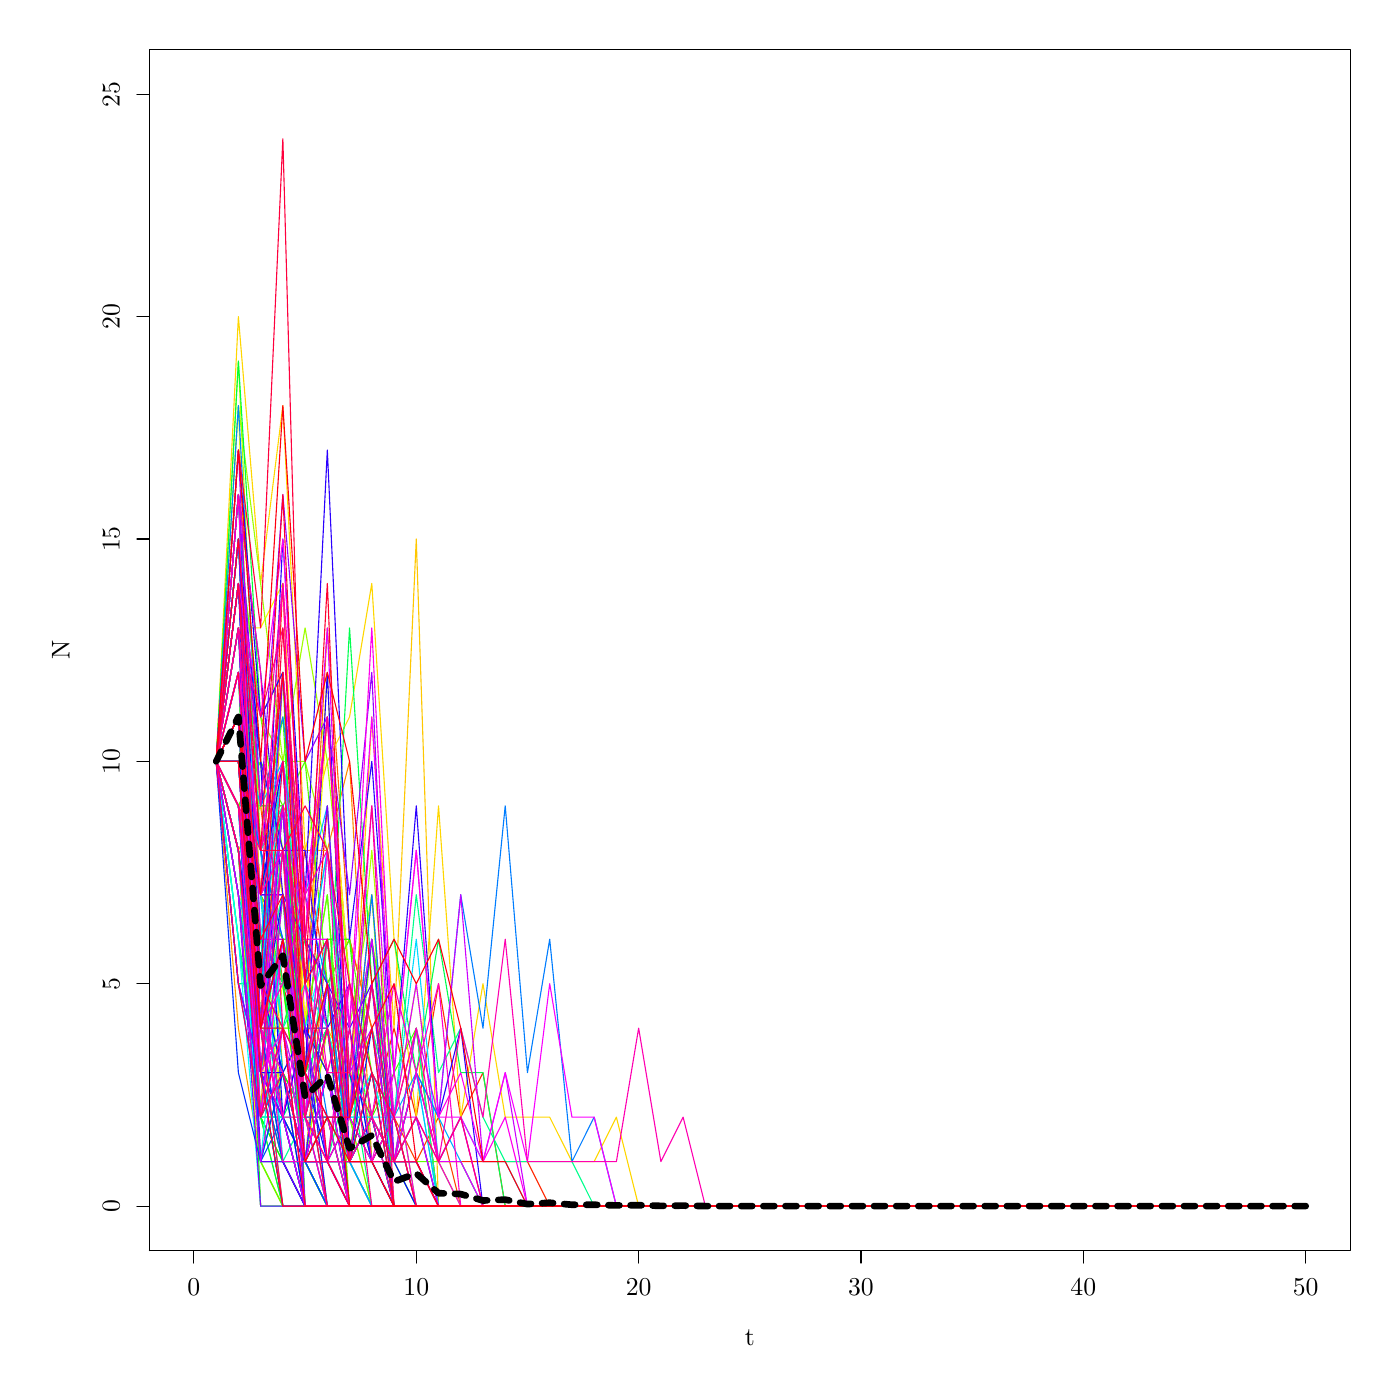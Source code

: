 % Created by tikzDevice version 0.9 on 2016-04-12 13:21:46
% !TEX encoding = UTF-8 Unicode
\documentclass{article}
\nonstopmode

\usepackage{tikz}

\usepackage[active,tightpage,psfixbb]{preview}

\PreviewEnvironment{pgfpicture}

\setlength\PreviewBorder{0pt}

\newcommand{\SweaveOpts}[1]{}  % do not interfere with LaTeX
\newcommand{\SweaveInput}[1]{} % because they are not real TeX commands
\newcommand{\Sexpr}[1]{}       % will only be parsed by R


\usepackage[utf8]{inputenc}
\usepackage{amsmath}
\usepackage{graphicx}
%\usepackage{bbold}
\usepackage{tikz}
%\usepackage{silence}
\usepackage{mdframed}
%\WarningFilter{mdframed}{You got a bad break}
\usepackage[colorinlistoftodos]{todonotes}
\usepackage{listings}
\usepackage{color}
\colorlet{exampcol}{blue!10}
\usepackage{multicol}
\usepackage{booktabs}

\title{BIO311: Population Ecology\\ \textit{Practical 10:\\ Stochasticity in Matrix Models\\ Population Viability Analysis\\ \& Metapopulation Dynamics.}}
\setlength\parindent{0pt}

\setcounter{tocdepth}{1} % Determines the depth of the table of contents;; 0:chapters, 1: chapters and sections, 2: chapters,sections and subsections

%\renewcommand{\theExercise}{\thechapter.\arabic{Exercise}}%

\setlength\parindent{0pt}

\begin{document}

\begin{tikzpicture}[x=1pt,y=1pt]
\definecolor{fillColor}{RGB}{255,255,255}
\path[use as bounding box,fill=fillColor,fill opacity=0.00] (0,0) rectangle (505.89,505.89);
\begin{scope}
\path[clip] (  0.00,  0.00) rectangle (505.89,505.89);
\definecolor{drawColor}{RGB}{0,0,0}

\path[draw=drawColor,line width= 0.4pt,line join=round,line cap=round] ( 70.07, 54.00) -- (471.82, 54.00);

\path[draw=drawColor,line width= 0.4pt,line join=round,line cap=round] ( 70.07, 54.00) -- ( 70.07, 49.50);

\path[draw=drawColor,line width= 0.4pt,line join=round,line cap=round] (150.42, 54.00) -- (150.42, 49.50);

\path[draw=drawColor,line width= 0.4pt,line join=round,line cap=round] (230.77, 54.00) -- (230.77, 49.50);

\path[draw=drawColor,line width= 0.4pt,line join=round,line cap=round] (311.12, 54.00) -- (311.12, 49.50);

\path[draw=drawColor,line width= 0.4pt,line join=round,line cap=round] (391.47, 54.00) -- (391.47, 49.50);

\path[draw=drawColor,line width= 0.4pt,line join=round,line cap=round] (471.82, 54.00) -- (471.82, 49.50);

\node[text=drawColor,anchor=base,inner sep=0pt, outer sep=0pt, scale=  0.93] at ( 70.07, 37.80) {0};

\node[text=drawColor,anchor=base,inner sep=0pt, outer sep=0pt, scale=  0.93] at (150.42, 37.80) {10};

\node[text=drawColor,anchor=base,inner sep=0pt, outer sep=0pt, scale=  0.93] at (230.77, 37.80) {20};

\node[text=drawColor,anchor=base,inner sep=0pt, outer sep=0pt, scale=  0.93] at (311.12, 37.80) {30};

\node[text=drawColor,anchor=base,inner sep=0pt, outer sep=0pt, scale=  0.93] at (391.47, 37.80) {40};

\node[text=drawColor,anchor=base,inner sep=0pt, outer sep=0pt, scale=  0.93] at (471.82, 37.80) {50};

\path[draw=drawColor,line width= 0.4pt,line join=round,line cap=round] ( 54.00, 70.07) -- ( 54.00,471.82);

\path[draw=drawColor,line width= 0.4pt,line join=round,line cap=round] ( 54.00, 70.07) -- ( 49.50, 70.07);

\path[draw=drawColor,line width= 0.4pt,line join=round,line cap=round] ( 54.00,150.42) -- ( 49.50,150.42);

\path[draw=drawColor,line width= 0.4pt,line join=round,line cap=round] ( 54.00,230.77) -- ( 49.50,230.77);

\path[draw=drawColor,line width= 0.4pt,line join=round,line cap=round] ( 54.00,311.12) -- ( 49.50,311.12);

\path[draw=drawColor,line width= 0.4pt,line join=round,line cap=round] ( 54.00,391.47) -- ( 49.50,391.47);

\path[draw=drawColor,line width= 0.4pt,line join=round,line cap=round] ( 54.00,471.82) -- ( 49.50,471.82);

\node[text=drawColor,rotate= 90.00,anchor=base,inner sep=0pt, outer sep=0pt, scale=  0.93] at ( 43.20, 70.07) {0};

\node[text=drawColor,rotate= 90.00,anchor=base,inner sep=0pt, outer sep=0pt, scale=  0.93] at ( 43.20,150.42) {5};

\node[text=drawColor,rotate= 90.00,anchor=base,inner sep=0pt, outer sep=0pt, scale=  0.93] at ( 43.20,230.77) {10};

\node[text=drawColor,rotate= 90.00,anchor=base,inner sep=0pt, outer sep=0pt, scale=  0.93] at ( 43.20,311.12) {15};

\node[text=drawColor,rotate= 90.00,anchor=base,inner sep=0pt, outer sep=0pt, scale=  0.93] at ( 43.20,391.47) {20};

\node[text=drawColor,rotate= 90.00,anchor=base,inner sep=0pt, outer sep=0pt, scale=  0.93] at ( 43.20,471.82) {25};

\path[draw=drawColor,line width= 0.4pt,line join=round,line cap=round] ( 54.00, 54.00) --
	(487.89, 54.00) --
	(487.89,487.89) --
	( 54.00,487.89) --
	( 54.00, 54.00);
\end{scope}
\begin{scope}
\path[clip] (  0.00,  0.00) rectangle (505.89,505.89);
\definecolor{drawColor}{RGB}{0,0,0}

\node[text=drawColor,anchor=base,inner sep=0pt, outer sep=0pt, scale=  0.93] at (270.95, 19.80) {t};

\node[text=drawColor,rotate= 90.00,anchor=base,inner sep=0pt, outer sep=0pt, scale=  0.93] at ( 25.20,270.95) {N};
\end{scope}
\begin{scope}
\path[clip] ( 54.00, 54.00) rectangle (487.89,487.89);
\definecolor{drawColor}{RGB}{255,0,0}

\path[draw=drawColor,line width= 0.4pt,line join=round,line cap=round] ( 78.11,230.77) --
	( 86.14,295.05) --
	( 94.18,182.56) --
	(102.21,214.70) --
	(110.25, 86.14) --
	(118.28, 86.14) --
	(126.31, 86.14) --
	(134.35,118.28) --
	(142.39,102.21) --
	(150.42,134.35) --
	(158.46, 70.07) --
	(166.49, 70.07) --
	(174.52, 70.07) --
	(182.56, 70.07) --
	(190.59, 70.07) --
	(198.63, 70.07) --
	(206.67, 70.07) --
	(214.70, 70.07) --
	(222.73, 70.07) --
	(230.77, 70.07) --
	(238.81, 70.07) --
	(246.84, 70.07) --
	(254.88, 70.07) --
	(262.91, 70.07) --
	(270.94, 70.07) --
	(278.98, 70.07) --
	(287.01, 70.07) --
	(295.05, 70.07) --
	(303.09, 70.07) --
	(311.12, 70.07) --
	(319.15, 70.07) --
	(327.19, 70.07) --
	(335.22, 70.07) --
	(343.26, 70.07) --
	(351.30, 70.07) --
	(359.33, 70.07) --
	(367.37, 70.07) --
	(375.40, 70.07) --
	(383.44, 70.07) --
	(391.47, 70.07) --
	(399.50, 70.07) --
	(407.54, 70.07) --
	(415.57, 70.07) --
	(423.61, 70.07) --
	(431.64, 70.07) --
	(439.68, 70.07) --
	(447.71, 70.07) --
	(455.75, 70.07) --
	(463.79, 70.07) --
	(471.82, 70.07);
\definecolor{drawColor}{RGB}{255,8,0}

\path[draw=drawColor,line width= 0.4pt,line join=round,line cap=round] ( 78.11,230.77) --
	( 86.14,246.84) --
	( 94.18,102.21) --
	(102.21,134.35) --
	(110.25, 86.14) --
	(118.28,102.21) --
	(126.31, 70.07) --
	(134.35, 70.07) --
	(142.39, 70.07) --
	(150.42, 70.07) --
	(158.46, 70.07) --
	(166.49, 70.07) --
	(174.52, 70.07) --
	(182.56, 70.07) --
	(190.59, 70.07) --
	(198.63, 70.07) --
	(206.67, 70.07) --
	(214.70, 70.07) --
	(222.73, 70.07) --
	(230.77, 70.07) --
	(238.81, 70.07) --
	(246.84, 70.07) --
	(254.88, 70.07) --
	(262.91, 70.07) --
	(270.94, 70.07) --
	(278.98, 70.07) --
	(287.01, 70.07) --
	(295.05, 70.07) --
	(303.09, 70.07) --
	(311.12, 70.07) --
	(319.15, 70.07) --
	(327.19, 70.07) --
	(335.22, 70.07) --
	(343.26, 70.07) --
	(351.30, 70.07) --
	(359.33, 70.07) --
	(367.37, 70.07) --
	(375.40, 70.07) --
	(383.44, 70.07) --
	(391.47, 70.07) --
	(399.50, 70.07) --
	(407.54, 70.07) --
	(415.57, 70.07) --
	(423.61, 70.07) --
	(431.64, 70.07) --
	(439.68, 70.07) --
	(447.71, 70.07) --
	(455.75, 70.07) --
	(463.79, 70.07) --
	(471.82, 70.07);
\definecolor{drawColor}{RGB}{255,15,0}

\path[draw=drawColor,line width= 0.4pt,line join=round,line cap=round] ( 78.11,230.77) --
	( 86.14,246.84) --
	( 94.18,150.42) --
	(102.21,150.42) --
	(110.25,118.28) --
	(118.28,214.70) --
	(126.31, 86.14) --
	(134.35, 86.14) --
	(142.39, 70.07) --
	(150.42, 70.07) --
	(158.46, 70.07) --
	(166.49, 70.07) --
	(174.52, 70.07) --
	(182.56, 70.07) --
	(190.59, 70.07) --
	(198.63, 70.07) --
	(206.67, 70.07) --
	(214.70, 70.07) --
	(222.73, 70.07) --
	(230.77, 70.07) --
	(238.81, 70.07) --
	(246.84, 70.07) --
	(254.88, 70.07) --
	(262.91, 70.07) --
	(270.94, 70.07) --
	(278.98, 70.07) --
	(287.01, 70.07) --
	(295.05, 70.07) --
	(303.09, 70.07) --
	(311.12, 70.07) --
	(319.15, 70.07) --
	(327.19, 70.07) --
	(335.22, 70.07) --
	(343.26, 70.07) --
	(351.30, 70.07) --
	(359.33, 70.07) --
	(367.37, 70.07) --
	(375.40, 70.07) --
	(383.44, 70.07) --
	(391.47, 70.07) --
	(399.50, 70.07) --
	(407.54, 70.07) --
	(415.57, 70.07) --
	(423.61, 70.07) --
	(431.64, 70.07) --
	(439.68, 70.07) --
	(447.71, 70.07) --
	(455.75, 70.07) --
	(463.79, 70.07) --
	(471.82, 70.07);
\definecolor{drawColor}{RGB}{255,23,0}

\path[draw=drawColor,line width= 0.4pt,line join=round,line cap=round] ( 78.11,230.77) --
	( 86.14,198.63) --
	( 94.18, 70.07) --
	(102.21, 70.07) --
	(110.25, 70.07) --
	(118.28, 70.07) --
	(126.31, 70.07) --
	(134.35, 70.07) --
	(142.39, 70.07) --
	(150.42, 70.07) --
	(158.46, 70.07) --
	(166.49, 70.07) --
	(174.52, 70.07) --
	(182.56, 70.07) --
	(190.59, 70.07) --
	(198.63, 70.07) --
	(206.67, 70.07) --
	(214.70, 70.07) --
	(222.73, 70.07) --
	(230.77, 70.07) --
	(238.81, 70.07) --
	(246.84, 70.07) --
	(254.88, 70.07) --
	(262.91, 70.07) --
	(270.94, 70.07) --
	(278.98, 70.07) --
	(287.01, 70.07) --
	(295.05, 70.07) --
	(303.09, 70.07) --
	(311.12, 70.07) --
	(319.15, 70.07) --
	(327.19, 70.07) --
	(335.22, 70.07) --
	(343.26, 70.07) --
	(351.30, 70.07) --
	(359.33, 70.07) --
	(367.37, 70.07) --
	(375.40, 70.07) --
	(383.44, 70.07) --
	(391.47, 70.07) --
	(399.50, 70.07) --
	(407.54, 70.07) --
	(415.57, 70.07) --
	(423.61, 70.07) --
	(431.64, 70.07) --
	(439.68, 70.07) --
	(447.71, 70.07) --
	(455.75, 70.07) --
	(463.79, 70.07) --
	(471.82, 70.07);
\definecolor{drawColor}{RGB}{255,31,0}

\path[draw=drawColor,line width= 0.4pt,line join=round,line cap=round] ( 78.11,230.77) --
	( 86.14,198.63) --
	( 94.18,134.35) --
	(102.21,118.28) --
	(110.25,102.21) --
	(118.28, 86.14) --
	(126.31, 86.14) --
	(134.35, 70.07) --
	(142.39, 70.07) --
	(150.42, 70.07) --
	(158.46, 70.07) --
	(166.49, 70.07) --
	(174.52, 70.07) --
	(182.56, 70.07) --
	(190.59, 70.07) --
	(198.63, 70.07) --
	(206.67, 70.07) --
	(214.70, 70.07) --
	(222.73, 70.07) --
	(230.77, 70.07) --
	(238.81, 70.07) --
	(246.84, 70.07) --
	(254.88, 70.07) --
	(262.91, 70.07) --
	(270.94, 70.07) --
	(278.98, 70.07) --
	(287.01, 70.07) --
	(295.05, 70.07) --
	(303.09, 70.07) --
	(311.12, 70.07) --
	(319.15, 70.07) --
	(327.19, 70.07) --
	(335.22, 70.07) --
	(343.26, 70.07) --
	(351.30, 70.07) --
	(359.33, 70.07) --
	(367.37, 70.07) --
	(375.40, 70.07) --
	(383.44, 70.07) --
	(391.47, 70.07) --
	(399.50, 70.07) --
	(407.54, 70.07) --
	(415.57, 70.07) --
	(423.61, 70.07) --
	(431.64, 70.07) --
	(439.68, 70.07) --
	(447.71, 70.07) --
	(455.75, 70.07) --
	(463.79, 70.07) --
	(471.82, 70.07);
\definecolor{drawColor}{RGB}{255,38,0}

\path[draw=drawColor,line width= 0.4pt,line join=round,line cap=round] ( 78.11,230.77) --
	( 86.14,230.77) --
	( 94.18,134.35) --
	(102.21,295.05) --
	(110.25,118.28) --
	(118.28,150.42) --
	(126.31, 86.14) --
	(134.35,102.21) --
	(142.39, 86.14) --
	(150.42,118.28) --
	(158.46, 86.14) --
	(166.49, 86.14) --
	(174.52, 86.14) --
	(182.56, 86.14) --
	(190.59, 86.14) --
	(198.63, 70.07) --
	(206.67, 70.07) --
	(214.70, 70.07) --
	(222.73, 70.07) --
	(230.77, 70.07) --
	(238.81, 70.07) --
	(246.84, 70.07) --
	(254.88, 70.07) --
	(262.91, 70.07) --
	(270.94, 70.07) --
	(278.98, 70.07) --
	(287.01, 70.07) --
	(295.05, 70.07) --
	(303.09, 70.07) --
	(311.12, 70.07) --
	(319.15, 70.07) --
	(327.19, 70.07) --
	(335.22, 70.07) --
	(343.26, 70.07) --
	(351.30, 70.07) --
	(359.33, 70.07) --
	(367.37, 70.07) --
	(375.40, 70.07) --
	(383.44, 70.07) --
	(391.47, 70.07) --
	(399.50, 70.07) --
	(407.54, 70.07) --
	(415.57, 70.07) --
	(423.61, 70.07) --
	(431.64, 70.07) --
	(439.68, 70.07) --
	(447.71, 70.07) --
	(455.75, 70.07) --
	(463.79, 70.07) --
	(471.82, 70.07);
\definecolor{drawColor}{RGB}{255,46,0}

\path[draw=drawColor,line width= 0.4pt,line join=round,line cap=round] ( 78.11,230.77) --
	( 86.14,262.91) --
	( 94.18,182.56) --
	(102.21,166.49) --
	(110.25,134.35) --
	(118.28,118.28) --
	(126.31,150.42) --
	(134.35,102.21) --
	(142.39,134.35) --
	(150.42,102.21) --
	(158.46,150.42) --
	(166.49,102.21) --
	(174.52,118.28) --
	(182.56, 70.07) --
	(190.59, 70.07) --
	(198.63, 70.07) --
	(206.67, 70.07) --
	(214.70, 70.07) --
	(222.73, 70.07) --
	(230.77, 70.07) --
	(238.81, 70.07) --
	(246.84, 70.07) --
	(254.88, 70.07) --
	(262.91, 70.07) --
	(270.94, 70.07) --
	(278.98, 70.07) --
	(287.01, 70.07) --
	(295.05, 70.07) --
	(303.09, 70.07) --
	(311.12, 70.07) --
	(319.15, 70.07) --
	(327.19, 70.07) --
	(335.22, 70.07) --
	(343.26, 70.07) --
	(351.30, 70.07) --
	(359.33, 70.07) --
	(367.37, 70.07) --
	(375.40, 70.07) --
	(383.44, 70.07) --
	(391.47, 70.07) --
	(399.50, 70.07) --
	(407.54, 70.07) --
	(415.57, 70.07) --
	(423.61, 70.07) --
	(431.64, 70.07) --
	(439.68, 70.07) --
	(447.71, 70.07) --
	(455.75, 70.07) --
	(463.79, 70.07) --
	(471.82, 70.07);
\definecolor{drawColor}{RGB}{255,54,0}

\path[draw=drawColor,line width= 0.4pt,line join=round,line cap=round] ( 78.11,230.77) --
	( 86.14,198.63) --
	( 94.18,102.21) --
	(102.21,118.28) --
	(110.25, 86.14) --
	(118.28, 70.07) --
	(126.31, 70.07) --
	(134.35, 70.07) --
	(142.39, 70.07) --
	(150.42, 70.07) --
	(158.46, 70.07) --
	(166.49, 70.07) --
	(174.52, 70.07) --
	(182.56, 70.07) --
	(190.59, 70.07) --
	(198.63, 70.07) --
	(206.67, 70.07) --
	(214.70, 70.07) --
	(222.73, 70.07) --
	(230.77, 70.07) --
	(238.81, 70.07) --
	(246.84, 70.07) --
	(254.88, 70.07) --
	(262.91, 70.07) --
	(270.94, 70.07) --
	(278.98, 70.07) --
	(287.01, 70.07) --
	(295.05, 70.07) --
	(303.09, 70.07) --
	(311.12, 70.07) --
	(319.15, 70.07) --
	(327.19, 70.07) --
	(335.22, 70.07) --
	(343.26, 70.07) --
	(351.30, 70.07) --
	(359.33, 70.07) --
	(367.37, 70.07) --
	(375.40, 70.07) --
	(383.44, 70.07) --
	(391.47, 70.07) --
	(399.50, 70.07) --
	(407.54, 70.07) --
	(415.57, 70.07) --
	(423.61, 70.07) --
	(431.64, 70.07) --
	(439.68, 70.07) --
	(447.71, 70.07) --
	(455.75, 70.07) --
	(463.79, 70.07) --
	(471.82, 70.07);
\definecolor{drawColor}{RGB}{255,61,0}

\path[draw=drawColor,line width= 0.4pt,line join=round,line cap=round] ( 78.11,230.77) --
	( 86.14,246.84) --
	( 94.18,118.28) --
	(102.21, 86.14) --
	(110.25, 70.07) --
	(118.28, 70.07) --
	(126.31, 70.07) --
	(134.35, 70.07) --
	(142.39, 70.07) --
	(150.42, 70.07) --
	(158.46, 70.07) --
	(166.49, 70.07) --
	(174.52, 70.07) --
	(182.56, 70.07) --
	(190.59, 70.07) --
	(198.63, 70.07) --
	(206.67, 70.07) --
	(214.70, 70.07) --
	(222.73, 70.07) --
	(230.77, 70.07) --
	(238.81, 70.07) --
	(246.84, 70.07) --
	(254.88, 70.07) --
	(262.91, 70.07) --
	(270.94, 70.07) --
	(278.98, 70.07) --
	(287.01, 70.07) --
	(295.05, 70.07) --
	(303.09, 70.07) --
	(311.12, 70.07) --
	(319.15, 70.07) --
	(327.19, 70.07) --
	(335.22, 70.07) --
	(343.26, 70.07) --
	(351.30, 70.07) --
	(359.33, 70.07) --
	(367.37, 70.07) --
	(375.40, 70.07) --
	(383.44, 70.07) --
	(391.47, 70.07) --
	(399.50, 70.07) --
	(407.54, 70.07) --
	(415.57, 70.07) --
	(423.61, 70.07) --
	(431.64, 70.07) --
	(439.68, 70.07) --
	(447.71, 70.07) --
	(455.75, 70.07) --
	(463.79, 70.07) --
	(471.82, 70.07);
\definecolor{drawColor}{RGB}{255,69,0}

\path[draw=drawColor,line width= 0.4pt,line join=round,line cap=round] ( 78.11,230.77) --
	( 86.14,295.05) --
	( 94.18,214.70) --
	(102.21,150.42) --
	(110.25,198.63) --
	(118.28,150.42) --
	(126.31,166.49) --
	(134.35,134.35) --
	(142.39,102.21) --
	(150.42, 86.14) --
	(158.46,102.21) --
	(166.49, 70.07) --
	(174.52, 70.07) --
	(182.56, 70.07) --
	(190.59, 70.07) --
	(198.63, 70.07) --
	(206.67, 70.07) --
	(214.70, 70.07) --
	(222.73, 70.07) --
	(230.77, 70.07) --
	(238.81, 70.07) --
	(246.84, 70.07) --
	(254.88, 70.07) --
	(262.91, 70.07) --
	(270.94, 70.07) --
	(278.98, 70.07) --
	(287.01, 70.07) --
	(295.05, 70.07) --
	(303.09, 70.07) --
	(311.12, 70.07) --
	(319.15, 70.07) --
	(327.19, 70.07) --
	(335.22, 70.07) --
	(343.26, 70.07) --
	(351.30, 70.07) --
	(359.33, 70.07) --
	(367.37, 70.07) --
	(375.40, 70.07) --
	(383.44, 70.07) --
	(391.47, 70.07) --
	(399.50, 70.07) --
	(407.54, 70.07) --
	(415.57, 70.07) --
	(423.61, 70.07) --
	(431.64, 70.07) --
	(439.68, 70.07) --
	(447.71, 70.07) --
	(455.75, 70.07) --
	(463.79, 70.07) --
	(471.82, 70.07);
\definecolor{drawColor}{RGB}{255,77,0}

\path[draw=drawColor,line width= 0.4pt,line join=round,line cap=round] ( 78.11,230.77) --
	( 86.14,311.12) --
	( 94.18,166.49) --
	(102.21,230.77) --
	(110.25,166.49) --
	(118.28,150.42) --
	(126.31, 70.07) --
	(134.35, 70.07) --
	(142.39, 70.07) --
	(150.42, 70.07) --
	(158.46, 70.07) --
	(166.49, 70.07) --
	(174.52, 70.07) --
	(182.56, 70.07) --
	(190.59, 70.07) --
	(198.63, 70.07) --
	(206.67, 70.07) --
	(214.70, 70.07) --
	(222.73, 70.07) --
	(230.77, 70.07) --
	(238.81, 70.07) --
	(246.84, 70.07) --
	(254.88, 70.07) --
	(262.91, 70.07) --
	(270.94, 70.07) --
	(278.98, 70.07) --
	(287.01, 70.07) --
	(295.05, 70.07) --
	(303.09, 70.07) --
	(311.12, 70.07) --
	(319.15, 70.07) --
	(327.19, 70.07) --
	(335.22, 70.07) --
	(343.26, 70.07) --
	(351.30, 70.07) --
	(359.33, 70.07) --
	(367.37, 70.07) --
	(375.40, 70.07) --
	(383.44, 70.07) --
	(391.47, 70.07) --
	(399.50, 70.07) --
	(407.54, 70.07) --
	(415.57, 70.07) --
	(423.61, 70.07) --
	(431.64, 70.07) --
	(439.68, 70.07) --
	(447.71, 70.07) --
	(455.75, 70.07) --
	(463.79, 70.07) --
	(471.82, 70.07);
\definecolor{drawColor}{RGB}{255,84,0}

\path[draw=drawColor,line width= 0.4pt,line join=round,line cap=round] ( 78.11,230.77) --
	( 86.14,295.05) --
	( 94.18,182.56) --
	(102.21,198.63) --
	(110.25,166.49) --
	(118.28,246.84) --
	(126.31,150.42) --
	(134.35,118.28) --
	(142.39, 86.14) --
	(150.42,134.35) --
	(158.46, 70.07) --
	(166.49, 70.07) --
	(174.52, 70.07) --
	(182.56, 70.07) --
	(190.59, 70.07) --
	(198.63, 70.07) --
	(206.67, 70.07) --
	(214.70, 70.07) --
	(222.73, 70.07) --
	(230.77, 70.07) --
	(238.81, 70.07) --
	(246.84, 70.07) --
	(254.88, 70.07) --
	(262.91, 70.07) --
	(270.94, 70.07) --
	(278.98, 70.07) --
	(287.01, 70.07) --
	(295.05, 70.07) --
	(303.09, 70.07) --
	(311.12, 70.07) --
	(319.15, 70.07) --
	(327.19, 70.07) --
	(335.22, 70.07) --
	(343.26, 70.07) --
	(351.30, 70.07) --
	(359.33, 70.07) --
	(367.37, 70.07) --
	(375.40, 70.07) --
	(383.44, 70.07) --
	(391.47, 70.07) --
	(399.50, 70.07) --
	(407.54, 70.07) --
	(415.57, 70.07) --
	(423.61, 70.07) --
	(431.64, 70.07) --
	(439.68, 70.07) --
	(447.71, 70.07) --
	(455.75, 70.07) --
	(463.79, 70.07) --
	(471.82, 70.07);
\definecolor{drawColor}{RGB}{255,92,0}

\path[draw=drawColor,line width= 0.4pt,line join=round,line cap=round] ( 78.11,230.77) --
	( 86.14,214.70) --
	( 94.18,150.42) --
	(102.21,182.56) --
	(110.25,102.21) --
	(118.28,102.21) --
	(126.31, 70.07) --
	(134.35, 70.07) --
	(142.39, 70.07) --
	(150.42, 70.07) --
	(158.46, 70.07) --
	(166.49, 70.07) --
	(174.52, 70.07) --
	(182.56, 70.07) --
	(190.59, 70.07) --
	(198.63, 70.07) --
	(206.67, 70.07) --
	(214.70, 70.07) --
	(222.73, 70.07) --
	(230.77, 70.07) --
	(238.81, 70.07) --
	(246.84, 70.07) --
	(254.88, 70.07) --
	(262.91, 70.07) --
	(270.94, 70.07) --
	(278.98, 70.07) --
	(287.01, 70.07) --
	(295.05, 70.07) --
	(303.09, 70.07) --
	(311.12, 70.07) --
	(319.15, 70.07) --
	(327.19, 70.07) --
	(335.22, 70.07) --
	(343.26, 70.07) --
	(351.30, 70.07) --
	(359.33, 70.07) --
	(367.37, 70.07) --
	(375.40, 70.07) --
	(383.44, 70.07) --
	(391.47, 70.07) --
	(399.50, 70.07) --
	(407.54, 70.07) --
	(415.57, 70.07) --
	(423.61, 70.07) --
	(431.64, 70.07) --
	(439.68, 70.07) --
	(447.71, 70.07) --
	(455.75, 70.07) --
	(463.79, 70.07) --
	(471.82, 70.07);
\definecolor{drawColor}{RGB}{255,99,0}

\path[draw=drawColor,line width= 0.4pt,line join=round,line cap=round] ( 78.11,230.77) --
	( 86.14,230.77) --
	( 94.18,198.63) --
	(102.21,262.91) --
	(110.25,134.35) --
	(118.28,278.98) --
	(126.31,166.49) --
	(134.35,134.35) --
	(142.39, 86.14) --
	(150.42, 86.14) --
	(158.46, 70.07) --
	(166.49, 70.07) --
	(174.52, 70.07) --
	(182.56, 70.07) --
	(190.59, 70.07) --
	(198.63, 70.07) --
	(206.67, 70.07) --
	(214.70, 70.07) --
	(222.73, 70.07) --
	(230.77, 70.07) --
	(238.81, 70.07) --
	(246.84, 70.07) --
	(254.88, 70.07) --
	(262.91, 70.07) --
	(270.94, 70.07) --
	(278.98, 70.07) --
	(287.01, 70.07) --
	(295.05, 70.07) --
	(303.09, 70.07) --
	(311.12, 70.07) --
	(319.15, 70.07) --
	(327.19, 70.07) --
	(335.22, 70.07) --
	(343.26, 70.07) --
	(351.30, 70.07) --
	(359.33, 70.07) --
	(367.37, 70.07) --
	(375.40, 70.07) --
	(383.44, 70.07) --
	(391.47, 70.07) --
	(399.50, 70.07) --
	(407.54, 70.07) --
	(415.57, 70.07) --
	(423.61, 70.07) --
	(431.64, 70.07) --
	(439.68, 70.07) --
	(447.71, 70.07) --
	(455.75, 70.07) --
	(463.79, 70.07) --
	(471.82, 70.07);
\definecolor{drawColor}{RGB}{255,107,0}

\path[draw=drawColor,line width= 0.4pt,line join=round,line cap=round] ( 78.11,230.77) --
	( 86.14,214.70) --
	( 94.18,134.35) --
	(102.21,198.63) --
	(110.25, 70.07) --
	(118.28, 70.07) --
	(126.31, 70.07) --
	(134.35, 70.07) --
	(142.39, 70.07) --
	(150.42, 70.07) --
	(158.46, 70.07) --
	(166.49, 70.07) --
	(174.52, 70.07) --
	(182.56, 70.07) --
	(190.59, 70.07) --
	(198.63, 70.07) --
	(206.67, 70.07) --
	(214.70, 70.07) --
	(222.73, 70.07) --
	(230.77, 70.07) --
	(238.81, 70.07) --
	(246.84, 70.07) --
	(254.88, 70.07) --
	(262.91, 70.07) --
	(270.94, 70.07) --
	(278.98, 70.07) --
	(287.01, 70.07) --
	(295.05, 70.07) --
	(303.09, 70.07) --
	(311.12, 70.07) --
	(319.15, 70.07) --
	(327.19, 70.07) --
	(335.22, 70.07) --
	(343.26, 70.07) --
	(351.30, 70.07) --
	(359.33, 70.07) --
	(367.37, 70.07) --
	(375.40, 70.07) --
	(383.44, 70.07) --
	(391.47, 70.07) --
	(399.50, 70.07) --
	(407.54, 70.07) --
	(415.57, 70.07) --
	(423.61, 70.07) --
	(431.64, 70.07) --
	(439.68, 70.07) --
	(447.71, 70.07) --
	(455.75, 70.07) --
	(463.79, 70.07) --
	(471.82, 70.07);
\definecolor{drawColor}{RGB}{255,115,0}

\path[draw=drawColor,line width= 0.4pt,line join=round,line cap=round] ( 78.11,230.77) --
	( 86.14,278.98) --
	( 94.18,134.35) --
	(102.21,118.28) --
	(110.25, 70.07) --
	(118.28, 70.07) --
	(126.31, 70.07) --
	(134.35, 70.07) --
	(142.39, 70.07) --
	(150.42, 70.07) --
	(158.46, 70.07) --
	(166.49, 70.07) --
	(174.52, 70.07) --
	(182.56, 70.07) --
	(190.59, 70.07) --
	(198.63, 70.07) --
	(206.67, 70.07) --
	(214.70, 70.07) --
	(222.73, 70.07) --
	(230.77, 70.07) --
	(238.81, 70.07) --
	(246.84, 70.07) --
	(254.88, 70.07) --
	(262.91, 70.07) --
	(270.94, 70.07) --
	(278.98, 70.07) --
	(287.01, 70.07) --
	(295.05, 70.07) --
	(303.09, 70.07) --
	(311.12, 70.07) --
	(319.15, 70.07) --
	(327.19, 70.07) --
	(335.22, 70.07) --
	(343.26, 70.07) --
	(351.30, 70.07) --
	(359.33, 70.07) --
	(367.37, 70.07) --
	(375.40, 70.07) --
	(383.44, 70.07) --
	(391.47, 70.07) --
	(399.50, 70.07) --
	(407.54, 70.07) --
	(415.57, 70.07) --
	(423.61, 70.07) --
	(431.64, 70.07) --
	(439.68, 70.07) --
	(447.71, 70.07) --
	(455.75, 70.07) --
	(463.79, 70.07) --
	(471.82, 70.07);
\definecolor{drawColor}{RGB}{255,122,0}

\path[draw=drawColor,line width= 0.4pt,line join=round,line cap=round] ( 78.11,230.77) --
	( 86.14,214.70) --
	( 94.18,102.21) --
	(102.21,102.21) --
	(110.25, 86.14) --
	(118.28,166.49) --
	(126.31,102.21) --
	(134.35,182.56) --
	(142.39, 86.14) --
	(150.42,102.21) --
	(158.46, 70.07) --
	(166.49, 70.07) --
	(174.52, 70.07) --
	(182.56, 70.07) --
	(190.59, 70.07) --
	(198.63, 70.07) --
	(206.67, 70.07) --
	(214.70, 70.07) --
	(222.73, 70.07) --
	(230.77, 70.07) --
	(238.81, 70.07) --
	(246.84, 70.07) --
	(254.88, 70.07) --
	(262.91, 70.07) --
	(270.94, 70.07) --
	(278.98, 70.07) --
	(287.01, 70.07) --
	(295.05, 70.07) --
	(303.09, 70.07) --
	(311.12, 70.07) --
	(319.15, 70.07) --
	(327.19, 70.07) --
	(335.22, 70.07) --
	(343.26, 70.07) --
	(351.30, 70.07) --
	(359.33, 70.07) --
	(367.37, 70.07) --
	(375.40, 70.07) --
	(383.44, 70.07) --
	(391.47, 70.07) --
	(399.50, 70.07) --
	(407.54, 70.07) --
	(415.57, 70.07) --
	(423.61, 70.07) --
	(431.64, 70.07) --
	(439.68, 70.07) --
	(447.71, 70.07) --
	(455.75, 70.07) --
	(463.79, 70.07) --
	(471.82, 70.07);
\definecolor{drawColor}{RGB}{255,130,0}

\path[draw=drawColor,line width= 0.4pt,line join=round,line cap=round] ( 78.11,230.77) --
	( 86.14,198.63) --
	( 94.18,118.28) --
	(102.21,102.21) --
	(110.25, 70.07) --
	(118.28, 70.07) --
	(126.31, 70.07) --
	(134.35, 70.07) --
	(142.39, 70.07) --
	(150.42, 70.07) --
	(158.46, 70.07) --
	(166.49, 70.07) --
	(174.52, 70.07) --
	(182.56, 70.07) --
	(190.59, 70.07) --
	(198.63, 70.07) --
	(206.67, 70.07) --
	(214.70, 70.07) --
	(222.73, 70.07) --
	(230.77, 70.07) --
	(238.81, 70.07) --
	(246.84, 70.07) --
	(254.88, 70.07) --
	(262.91, 70.07) --
	(270.94, 70.07) --
	(278.98, 70.07) --
	(287.01, 70.07) --
	(295.05, 70.07) --
	(303.09, 70.07) --
	(311.12, 70.07) --
	(319.15, 70.07) --
	(327.19, 70.07) --
	(335.22, 70.07) --
	(343.26, 70.07) --
	(351.30, 70.07) --
	(359.33, 70.07) --
	(367.37, 70.07) --
	(375.40, 70.07) --
	(383.44, 70.07) --
	(391.47, 70.07) --
	(399.50, 70.07) --
	(407.54, 70.07) --
	(415.57, 70.07) --
	(423.61, 70.07) --
	(431.64, 70.07) --
	(439.68, 70.07) --
	(447.71, 70.07) --
	(455.75, 70.07) --
	(463.79, 70.07) --
	(471.82, 70.07);
\definecolor{drawColor}{RGB}{255,138,0}

\path[draw=drawColor,line width= 0.4pt,line join=round,line cap=round] ( 78.11,230.77) --
	( 86.14,246.84) --
	( 94.18,214.70) --
	(102.21,214.70) --
	(110.25,198.63) --
	(118.28,198.63) --
	(126.31,230.77) --
	(134.35, 86.14) --
	(142.39,102.21) --
	(150.42, 70.07) --
	(158.46, 70.07) --
	(166.49, 70.07) --
	(174.52, 70.07) --
	(182.56, 70.07) --
	(190.59, 70.07) --
	(198.63, 70.07) --
	(206.67, 70.07) --
	(214.70, 70.07) --
	(222.73, 70.07) --
	(230.77, 70.07) --
	(238.81, 70.07) --
	(246.84, 70.07) --
	(254.88, 70.07) --
	(262.91, 70.07) --
	(270.94, 70.07) --
	(278.98, 70.07) --
	(287.01, 70.07) --
	(295.05, 70.07) --
	(303.09, 70.07) --
	(311.12, 70.07) --
	(319.15, 70.07) --
	(327.19, 70.07) --
	(335.22, 70.07) --
	(343.26, 70.07) --
	(351.30, 70.07) --
	(359.33, 70.07) --
	(367.37, 70.07) --
	(375.40, 70.07) --
	(383.44, 70.07) --
	(391.47, 70.07) --
	(399.50, 70.07) --
	(407.54, 70.07) --
	(415.57, 70.07) --
	(423.61, 70.07) --
	(431.64, 70.07) --
	(439.68, 70.07) --
	(447.71, 70.07) --
	(455.75, 70.07) --
	(463.79, 70.07) --
	(471.82, 70.07);
\definecolor{drawColor}{RGB}{255,145,0}

\path[draw=drawColor,line width= 0.4pt,line join=round,line cap=round] ( 78.11,230.77) --
	( 86.14,230.77) --
	( 94.18,150.42) --
	(102.21,102.21) --
	(110.25, 86.14) --
	(118.28, 70.07) --
	(126.31, 70.07) --
	(134.35, 70.07) --
	(142.39, 70.07) --
	(150.42, 70.07) --
	(158.46, 70.07) --
	(166.49, 70.07) --
	(174.52, 70.07) --
	(182.56, 70.07) --
	(190.59, 70.07) --
	(198.63, 70.07) --
	(206.67, 70.07) --
	(214.70, 70.07) --
	(222.73, 70.07) --
	(230.77, 70.07) --
	(238.81, 70.07) --
	(246.84, 70.07) --
	(254.88, 70.07) --
	(262.91, 70.07) --
	(270.94, 70.07) --
	(278.98, 70.07) --
	(287.01, 70.07) --
	(295.05, 70.07) --
	(303.09, 70.07) --
	(311.12, 70.07) --
	(319.15, 70.07) --
	(327.19, 70.07) --
	(335.22, 70.07) --
	(343.26, 70.07) --
	(351.30, 70.07) --
	(359.33, 70.07) --
	(367.37, 70.07) --
	(375.40, 70.07) --
	(383.44, 70.07) --
	(391.47, 70.07) --
	(399.50, 70.07) --
	(407.54, 70.07) --
	(415.57, 70.07) --
	(423.61, 70.07) --
	(431.64, 70.07) --
	(439.68, 70.07) --
	(447.71, 70.07) --
	(455.75, 70.07) --
	(463.79, 70.07) --
	(471.82, 70.07);
\definecolor{drawColor}{RGB}{255,153,0}

\path[draw=drawColor,line width= 0.4pt,line join=round,line cap=round] ( 78.11,230.77) --
	( 86.14,134.35) --
	( 94.18, 86.14) --
	(102.21, 70.07) --
	(110.25, 70.07) --
	(118.28, 70.07) --
	(126.31, 70.07) --
	(134.35, 70.07) --
	(142.39, 70.07) --
	(150.42, 70.07) --
	(158.46, 70.07) --
	(166.49, 70.07) --
	(174.52, 70.07) --
	(182.56, 70.07) --
	(190.59, 70.07) --
	(198.63, 70.07) --
	(206.67, 70.07) --
	(214.70, 70.07) --
	(222.73, 70.07) --
	(230.77, 70.07) --
	(238.81, 70.07) --
	(246.84, 70.07) --
	(254.88, 70.07) --
	(262.91, 70.07) --
	(270.94, 70.07) --
	(278.98, 70.07) --
	(287.01, 70.07) --
	(295.05, 70.07) --
	(303.09, 70.07) --
	(311.12, 70.07) --
	(319.15, 70.07) --
	(327.19, 70.07) --
	(335.22, 70.07) --
	(343.26, 70.07) --
	(351.30, 70.07) --
	(359.33, 70.07) --
	(367.37, 70.07) --
	(375.40, 70.07) --
	(383.44, 70.07) --
	(391.47, 70.07) --
	(399.50, 70.07) --
	(407.54, 70.07) --
	(415.57, 70.07) --
	(423.61, 70.07) --
	(431.64, 70.07) --
	(439.68, 70.07) --
	(447.71, 70.07) --
	(455.75, 70.07) --
	(463.79, 70.07) --
	(471.82, 70.07);
\definecolor{drawColor}{RGB}{255,161,0}

\path[draw=drawColor,line width= 0.4pt,line join=round,line cap=round] ( 78.11,230.77) --
	( 86.14,182.56) --
	( 94.18,102.21) --
	(102.21,262.91) --
	(110.25,134.35) --
	(118.28,118.28) --
	(126.31, 70.07) --
	(134.35, 70.07) --
	(142.39, 70.07) --
	(150.42, 70.07) --
	(158.46, 70.07) --
	(166.49, 70.07) --
	(174.52, 70.07) --
	(182.56, 70.07) --
	(190.59, 70.07) --
	(198.63, 70.07) --
	(206.67, 70.07) --
	(214.70, 70.07) --
	(222.73, 70.07) --
	(230.77, 70.07) --
	(238.81, 70.07) --
	(246.84, 70.07) --
	(254.88, 70.07) --
	(262.91, 70.07) --
	(270.94, 70.07) --
	(278.98, 70.07) --
	(287.01, 70.07) --
	(295.05, 70.07) --
	(303.09, 70.07) --
	(311.12, 70.07) --
	(319.15, 70.07) --
	(327.19, 70.07) --
	(335.22, 70.07) --
	(343.26, 70.07) --
	(351.30, 70.07) --
	(359.33, 70.07) --
	(367.37, 70.07) --
	(375.40, 70.07) --
	(383.44, 70.07) --
	(391.47, 70.07) --
	(399.50, 70.07) --
	(407.54, 70.07) --
	(415.57, 70.07) --
	(423.61, 70.07) --
	(431.64, 70.07) --
	(439.68, 70.07) --
	(447.71, 70.07) --
	(455.75, 70.07) --
	(463.79, 70.07) --
	(471.82, 70.07);
\definecolor{drawColor}{RGB}{255,168,0}

\path[draw=drawColor,line width= 0.4pt,line join=round,line cap=round] ( 78.11,230.77) --
	( 86.14,311.12) --
	( 94.18,182.56) --
	(102.21,150.42) --
	(110.25, 86.14) --
	(118.28, 86.14) --
	(126.31, 70.07) --
	(134.35, 70.07) --
	(142.39, 70.07) --
	(150.42, 70.07) --
	(158.46, 70.07) --
	(166.49, 70.07) --
	(174.52, 70.07) --
	(182.56, 70.07) --
	(190.59, 70.07) --
	(198.63, 70.07) --
	(206.67, 70.07) --
	(214.70, 70.07) --
	(222.73, 70.07) --
	(230.77, 70.07) --
	(238.81, 70.07) --
	(246.84, 70.07) --
	(254.88, 70.07) --
	(262.91, 70.07) --
	(270.94, 70.07) --
	(278.98, 70.07) --
	(287.01, 70.07) --
	(295.05, 70.07) --
	(303.09, 70.07) --
	(311.12, 70.07) --
	(319.15, 70.07) --
	(327.19, 70.07) --
	(335.22, 70.07) --
	(343.26, 70.07) --
	(351.30, 70.07) --
	(359.33, 70.07) --
	(367.37, 70.07) --
	(375.40, 70.07) --
	(383.44, 70.07) --
	(391.47, 70.07) --
	(399.50, 70.07) --
	(407.54, 70.07) --
	(415.57, 70.07) --
	(423.61, 70.07) --
	(431.64, 70.07) --
	(439.68, 70.07) --
	(447.71, 70.07) --
	(455.75, 70.07) --
	(463.79, 70.07) --
	(471.82, 70.07);
\definecolor{drawColor}{RGB}{255,176,0}

\path[draw=drawColor,line width= 0.4pt,line join=round,line cap=round] ( 78.11,230.77) --
	( 86.14,311.12) --
	( 94.18,134.35) --
	(102.21,118.28) --
	(110.25, 86.14) --
	(118.28, 70.07) --
	(126.31, 70.07) --
	(134.35, 70.07) --
	(142.39, 70.07) --
	(150.42, 70.07) --
	(158.46, 70.07) --
	(166.49, 70.07) --
	(174.52, 70.07) --
	(182.56, 70.07) --
	(190.59, 70.07) --
	(198.63, 70.07) --
	(206.67, 70.07) --
	(214.70, 70.07) --
	(222.73, 70.07) --
	(230.77, 70.07) --
	(238.81, 70.07) --
	(246.84, 70.07) --
	(254.88, 70.07) --
	(262.91, 70.07) --
	(270.94, 70.07) --
	(278.98, 70.07) --
	(287.01, 70.07) --
	(295.05, 70.07) --
	(303.09, 70.07) --
	(311.12, 70.07) --
	(319.15, 70.07) --
	(327.19, 70.07) --
	(335.22, 70.07) --
	(343.26, 70.07) --
	(351.30, 70.07) --
	(359.33, 70.07) --
	(367.37, 70.07) --
	(375.40, 70.07) --
	(383.44, 70.07) --
	(391.47, 70.07) --
	(399.50, 70.07) --
	(407.54, 70.07) --
	(415.57, 70.07) --
	(423.61, 70.07) --
	(431.64, 70.07) --
	(439.68, 70.07) --
	(447.71, 70.07) --
	(455.75, 70.07) --
	(463.79, 70.07) --
	(471.82, 70.07);
\definecolor{drawColor}{RGB}{255,184,0}

\path[draw=drawColor,line width= 0.4pt,line join=round,line cap=round] ( 78.11,230.77) --
	( 86.14,214.70) --
	( 94.18,134.35) --
	(102.21,134.35) --
	(110.25, 86.14) --
	(118.28, 70.07) --
	(126.31, 70.07) --
	(134.35, 70.07) --
	(142.39, 70.07) --
	(150.42, 70.07) --
	(158.46, 70.07) --
	(166.49, 70.07) --
	(174.52, 70.07) --
	(182.56, 70.07) --
	(190.59, 70.07) --
	(198.63, 70.07) --
	(206.67, 70.07) --
	(214.70, 70.07) --
	(222.73, 70.07) --
	(230.77, 70.07) --
	(238.81, 70.07) --
	(246.84, 70.07) --
	(254.88, 70.07) --
	(262.91, 70.07) --
	(270.94, 70.07) --
	(278.98, 70.07) --
	(287.01, 70.07) --
	(295.05, 70.07) --
	(303.09, 70.07) --
	(311.12, 70.07) --
	(319.15, 70.07) --
	(327.19, 70.07) --
	(335.22, 70.07) --
	(343.26, 70.07) --
	(351.30, 70.07) --
	(359.33, 70.07) --
	(367.37, 70.07) --
	(375.40, 70.07) --
	(383.44, 70.07) --
	(391.47, 70.07) --
	(399.50, 70.07) --
	(407.54, 70.07) --
	(415.57, 70.07) --
	(423.61, 70.07) --
	(431.64, 70.07) --
	(439.68, 70.07) --
	(447.71, 70.07) --
	(455.75, 70.07) --
	(463.79, 70.07) --
	(471.82, 70.07);
\definecolor{drawColor}{RGB}{255,191,0}

\path[draw=drawColor,line width= 0.4pt,line join=round,line cap=round] ( 78.11,230.77) --
	( 86.14,198.63) --
	( 94.18,214.70) --
	(102.21,182.56) --
	(110.25,166.49) --
	(118.28,134.35) --
	(126.31,118.28) --
	(134.35, 86.14) --
	(142.39,102.21) --
	(150.42, 70.07) --
	(158.46, 70.07) --
	(166.49, 70.07) --
	(174.52, 70.07) --
	(182.56, 70.07) --
	(190.59, 70.07) --
	(198.63, 70.07) --
	(206.67, 70.07) --
	(214.70, 70.07) --
	(222.73, 70.07) --
	(230.77, 70.07) --
	(238.81, 70.07) --
	(246.84, 70.07) --
	(254.88, 70.07) --
	(262.91, 70.07) --
	(270.94, 70.07) --
	(278.98, 70.07) --
	(287.01, 70.07) --
	(295.05, 70.07) --
	(303.09, 70.07) --
	(311.12, 70.07) --
	(319.15, 70.07) --
	(327.19, 70.07) --
	(335.22, 70.07) --
	(343.26, 70.07) --
	(351.30, 70.07) --
	(359.33, 70.07) --
	(367.37, 70.07) --
	(375.40, 70.07) --
	(383.44, 70.07) --
	(391.47, 70.07) --
	(399.50, 70.07) --
	(407.54, 70.07) --
	(415.57, 70.07) --
	(423.61, 70.07) --
	(431.64, 70.07) --
	(439.68, 70.07) --
	(447.71, 70.07) --
	(455.75, 70.07) --
	(463.79, 70.07) --
	(471.82, 70.07);
\definecolor{drawColor}{RGB}{255,199,0}

\path[draw=drawColor,line width= 0.4pt,line join=round,line cap=round] ( 78.11,230.77) --
	( 86.14,214.70) --
	( 94.18,230.77) --
	(102.21,118.28) --
	(110.25,102.21) --
	(118.28,134.35) --
	(126.31,102.21) --
	(134.35,246.84) --
	(142.39,134.35) --
	(150.42,311.12) --
	(158.46, 70.07) --
	(166.49, 70.07) --
	(174.52, 70.07) --
	(182.56, 70.07) --
	(190.59, 70.07) --
	(198.63, 70.07) --
	(206.67, 70.07) --
	(214.70, 70.07) --
	(222.73, 70.07) --
	(230.77, 70.07) --
	(238.81, 70.07) --
	(246.84, 70.07) --
	(254.88, 70.07) --
	(262.91, 70.07) --
	(270.94, 70.07) --
	(278.98, 70.07) --
	(287.01, 70.07) --
	(295.05, 70.07) --
	(303.09, 70.07) --
	(311.12, 70.07) --
	(319.15, 70.07) --
	(327.19, 70.07) --
	(335.22, 70.07) --
	(343.26, 70.07) --
	(351.30, 70.07) --
	(359.33, 70.07) --
	(367.37, 70.07) --
	(375.40, 70.07) --
	(383.44, 70.07) --
	(391.47, 70.07) --
	(399.50, 70.07) --
	(407.54, 70.07) --
	(415.57, 70.07) --
	(423.61, 70.07) --
	(431.64, 70.07) --
	(439.68, 70.07) --
	(447.71, 70.07) --
	(455.75, 70.07) --
	(463.79, 70.07) --
	(471.82, 70.07);
\definecolor{drawColor}{RGB}{255,207,0}

\path[draw=drawColor,line width= 0.4pt,line join=round,line cap=round] ( 78.11,230.77) --
	( 86.14,246.84) --
	( 94.18,150.42) --
	(102.21,118.28) --
	(110.25,134.35) --
	(118.28, 86.14) --
	(126.31, 86.14) --
	(134.35, 70.07) --
	(142.39, 70.07) --
	(150.42, 70.07) --
	(158.46, 70.07) --
	(166.49, 70.07) --
	(174.52, 70.07) --
	(182.56, 70.07) --
	(190.59, 70.07) --
	(198.63, 70.07) --
	(206.67, 70.07) --
	(214.70, 70.07) --
	(222.73, 70.07) --
	(230.77, 70.07) --
	(238.81, 70.07) --
	(246.84, 70.07) --
	(254.88, 70.07) --
	(262.91, 70.07) --
	(270.94, 70.07) --
	(278.98, 70.07) --
	(287.01, 70.07) --
	(295.05, 70.07) --
	(303.09, 70.07) --
	(311.12, 70.07) --
	(319.15, 70.07) --
	(327.19, 70.07) --
	(335.22, 70.07) --
	(343.26, 70.07) --
	(351.30, 70.07) --
	(359.33, 70.07) --
	(367.37, 70.07) --
	(375.40, 70.07) --
	(383.44, 70.07) --
	(391.47, 70.07) --
	(399.50, 70.07) --
	(407.54, 70.07) --
	(415.57, 70.07) --
	(423.61, 70.07) --
	(431.64, 70.07) --
	(439.68, 70.07) --
	(447.71, 70.07) --
	(455.75, 70.07) --
	(463.79, 70.07) --
	(471.82, 70.07);
\definecolor{drawColor}{RGB}{255,214,0}

\path[draw=drawColor,line width= 0.4pt,line join=round,line cap=round] ( 78.11,230.77) --
	( 86.14,391.47) --
	( 94.18,295.05) --
	(102.21,359.33) --
	(110.25,198.63) --
	(118.28,230.77) --
	(126.31,246.84) --
	(134.35,295.05) --
	(142.39,166.49) --
	(150.42,102.21) --
	(158.46,214.70) --
	(166.49,102.21) --
	(174.52,150.42) --
	(182.56,102.21) --
	(190.59,102.21) --
	(198.63,102.21) --
	(206.67, 86.14) --
	(214.70, 86.14) --
	(222.73,102.21) --
	(230.77, 70.07) --
	(238.81, 70.07) --
	(246.84, 70.07) --
	(254.88, 70.07) --
	(262.91, 70.07) --
	(270.94, 70.07) --
	(278.98, 70.07) --
	(287.01, 70.07) --
	(295.05, 70.07) --
	(303.09, 70.07) --
	(311.12, 70.07) --
	(319.15, 70.07) --
	(327.19, 70.07) --
	(335.22, 70.07) --
	(343.26, 70.07) --
	(351.30, 70.07) --
	(359.33, 70.07) --
	(367.37, 70.07) --
	(375.40, 70.07) --
	(383.44, 70.07) --
	(391.47, 70.07) --
	(399.50, 70.07) --
	(407.54, 70.07) --
	(415.57, 70.07) --
	(423.61, 70.07) --
	(431.64, 70.07) --
	(439.68, 70.07) --
	(447.71, 70.07) --
	(455.75, 70.07) --
	(463.79, 70.07) --
	(471.82, 70.07);
\definecolor{drawColor}{RGB}{255,222,0}

\path[draw=drawColor,line width= 0.4pt,line join=round,line cap=round] ( 78.11,230.77) --
	( 86.14,262.91) --
	( 94.18,102.21) --
	(102.21,102.21) --
	(110.25, 70.07) --
	(118.28, 70.07) --
	(126.31, 70.07) --
	(134.35, 70.07) --
	(142.39, 70.07) --
	(150.42, 70.07) --
	(158.46, 70.07) --
	(166.49, 70.07) --
	(174.52, 70.07) --
	(182.56, 70.07) --
	(190.59, 70.07) --
	(198.63, 70.07) --
	(206.67, 70.07) --
	(214.70, 70.07) --
	(222.73, 70.07) --
	(230.77, 70.07) --
	(238.81, 70.07) --
	(246.84, 70.07) --
	(254.88, 70.07) --
	(262.91, 70.07) --
	(270.94, 70.07) --
	(278.98, 70.07) --
	(287.01, 70.07) --
	(295.05, 70.07) --
	(303.09, 70.07) --
	(311.12, 70.07) --
	(319.15, 70.07) --
	(327.19, 70.07) --
	(335.22, 70.07) --
	(343.26, 70.07) --
	(351.30, 70.07) --
	(359.33, 70.07) --
	(367.37, 70.07) --
	(375.40, 70.07) --
	(383.44, 70.07) --
	(391.47, 70.07) --
	(399.50, 70.07) --
	(407.54, 70.07) --
	(415.57, 70.07) --
	(423.61, 70.07) --
	(431.64, 70.07) --
	(439.68, 70.07) --
	(447.71, 70.07) --
	(455.75, 70.07) --
	(463.79, 70.07) --
	(471.82, 70.07);
\definecolor{drawColor}{RGB}{255,229,0}

\path[draw=drawColor,line width= 0.4pt,line join=round,line cap=round] ( 78.11,230.77) --
	( 86.14,182.56) --
	( 94.18,166.49) --
	(102.21,102.21) --
	(110.25,134.35) --
	(118.28, 86.14) --
	(126.31,102.21) --
	(134.35, 70.07) --
	(142.39, 70.07) --
	(150.42, 70.07) --
	(158.46, 70.07) --
	(166.49, 70.07) --
	(174.52, 70.07) --
	(182.56, 70.07) --
	(190.59, 70.07) --
	(198.63, 70.07) --
	(206.67, 70.07) --
	(214.70, 70.07) --
	(222.73, 70.07) --
	(230.77, 70.07) --
	(238.81, 70.07) --
	(246.84, 70.07) --
	(254.88, 70.07) --
	(262.91, 70.07) --
	(270.94, 70.07) --
	(278.98, 70.07) --
	(287.01, 70.07) --
	(295.05, 70.07) --
	(303.09, 70.07) --
	(311.12, 70.07) --
	(319.15, 70.07) --
	(327.19, 70.07) --
	(335.22, 70.07) --
	(343.26, 70.07) --
	(351.30, 70.07) --
	(359.33, 70.07) --
	(367.37, 70.07) --
	(375.40, 70.07) --
	(383.44, 70.07) --
	(391.47, 70.07) --
	(399.50, 70.07) --
	(407.54, 70.07) --
	(415.57, 70.07) --
	(423.61, 70.07) --
	(431.64, 70.07) --
	(439.68, 70.07) --
	(447.71, 70.07) --
	(455.75, 70.07) --
	(463.79, 70.07) --
	(471.82, 70.07);
\definecolor{drawColor}{RGB}{255,237,0}

\path[draw=drawColor,line width= 0.4pt,line join=round,line cap=round] ( 78.11,230.77) --
	( 86.14,278.98) --
	( 94.18,150.42) --
	(102.21,182.56) --
	(110.25,118.28) --
	(118.28,134.35) --
	(126.31, 86.14) --
	(134.35,150.42) --
	(142.39, 70.07) --
	(150.42, 70.07) --
	(158.46, 70.07) --
	(166.49, 70.07) --
	(174.52, 70.07) --
	(182.56, 70.07) --
	(190.59, 70.07) --
	(198.63, 70.07) --
	(206.67, 70.07) --
	(214.70, 70.07) --
	(222.73, 70.07) --
	(230.77, 70.07) --
	(238.81, 70.07) --
	(246.84, 70.07) --
	(254.88, 70.07) --
	(262.91, 70.07) --
	(270.94, 70.07) --
	(278.98, 70.07) --
	(287.01, 70.07) --
	(295.05, 70.07) --
	(303.09, 70.07) --
	(311.12, 70.07) --
	(319.15, 70.07) --
	(327.19, 70.07) --
	(335.22, 70.07) --
	(343.26, 70.07) --
	(351.30, 70.07) --
	(359.33, 70.07) --
	(367.37, 70.07) --
	(375.40, 70.07) --
	(383.44, 70.07) --
	(391.47, 70.07) --
	(399.50, 70.07) --
	(407.54, 70.07) --
	(415.57, 70.07) --
	(423.61, 70.07) --
	(431.64, 70.07) --
	(439.68, 70.07) --
	(447.71, 70.07) --
	(455.75, 70.07) --
	(463.79, 70.07) --
	(471.82, 70.07);
\definecolor{drawColor}{RGB}{255,245,0}

\path[draw=drawColor,line width= 0.4pt,line join=round,line cap=round] ( 78.11,230.77) --
	( 86.14,278.98) --
	( 94.18,278.98) --
	(102.21,295.05) --
	(110.25,134.35) --
	(118.28,262.91) --
	(126.31, 86.14) --
	(134.35,102.21) --
	(142.39, 70.07) --
	(150.42, 70.07) --
	(158.46, 70.07) --
	(166.49, 70.07) --
	(174.52, 70.07) --
	(182.56, 70.07) --
	(190.59, 70.07) --
	(198.63, 70.07) --
	(206.67, 70.07) --
	(214.70, 70.07) --
	(222.73, 70.07) --
	(230.77, 70.07) --
	(238.81, 70.07) --
	(246.84, 70.07) --
	(254.88, 70.07) --
	(262.91, 70.07) --
	(270.94, 70.07) --
	(278.98, 70.07) --
	(287.01, 70.07) --
	(295.05, 70.07) --
	(303.09, 70.07) --
	(311.12, 70.07) --
	(319.15, 70.07) --
	(327.19, 70.07) --
	(335.22, 70.07) --
	(343.26, 70.07) --
	(351.30, 70.07) --
	(359.33, 70.07) --
	(367.37, 70.07) --
	(375.40, 70.07) --
	(383.44, 70.07) --
	(391.47, 70.07) --
	(399.50, 70.07) --
	(407.54, 70.07) --
	(415.57, 70.07) --
	(423.61, 70.07) --
	(431.64, 70.07) --
	(439.68, 70.07) --
	(447.71, 70.07) --
	(455.75, 70.07) --
	(463.79, 70.07) --
	(471.82, 70.07);
\definecolor{drawColor}{RGB}{255,252,0}

\path[draw=drawColor,line width= 0.4pt,line join=round,line cap=round] ( 78.11,230.77) --
	( 86.14,246.84) --
	( 94.18,182.56) --
	(102.21,214.70) --
	(110.25,134.35) --
	(118.28,246.84) --
	(126.31,150.42) --
	(134.35, 86.14) --
	(142.39, 86.14) --
	(150.42, 70.07) --
	(158.46, 70.07) --
	(166.49, 70.07) --
	(174.52, 70.07) --
	(182.56, 70.07) --
	(190.59, 70.07) --
	(198.63, 70.07) --
	(206.67, 70.07) --
	(214.70, 70.07) --
	(222.73, 70.07) --
	(230.77, 70.07) --
	(238.81, 70.07) --
	(246.84, 70.07) --
	(254.88, 70.07) --
	(262.91, 70.07) --
	(270.94, 70.07) --
	(278.98, 70.07) --
	(287.01, 70.07) --
	(295.05, 70.07) --
	(303.09, 70.07) --
	(311.12, 70.07) --
	(319.15, 70.07) --
	(327.19, 70.07) --
	(335.22, 70.07) --
	(343.26, 70.07) --
	(351.30, 70.07) --
	(359.33, 70.07) --
	(367.37, 70.07) --
	(375.40, 70.07) --
	(383.44, 70.07) --
	(391.47, 70.07) --
	(399.50, 70.07) --
	(407.54, 70.07) --
	(415.57, 70.07) --
	(423.61, 70.07) --
	(431.64, 70.07) --
	(439.68, 70.07) --
	(447.71, 70.07) --
	(455.75, 70.07) --
	(463.79, 70.07) --
	(471.82, 70.07);
\definecolor{drawColor}{RGB}{250,255,0}

\path[draw=drawColor,line width= 0.4pt,line join=round,line cap=round] ( 78.11,230.77) --
	( 86.14,278.98) --
	( 94.18,134.35) --
	(102.21,214.70) --
	(110.25, 70.07) --
	(118.28, 70.07) --
	(126.31, 70.07) --
	(134.35, 70.07) --
	(142.39, 70.07) --
	(150.42, 70.07) --
	(158.46, 70.07) --
	(166.49, 70.07) --
	(174.52, 70.07) --
	(182.56, 70.07) --
	(190.59, 70.07) --
	(198.63, 70.07) --
	(206.67, 70.07) --
	(214.70, 70.07) --
	(222.73, 70.07) --
	(230.77, 70.07) --
	(238.81, 70.07) --
	(246.84, 70.07) --
	(254.88, 70.07) --
	(262.91, 70.07) --
	(270.94, 70.07) --
	(278.98, 70.07) --
	(287.01, 70.07) --
	(295.05, 70.07) --
	(303.09, 70.07) --
	(311.12, 70.07) --
	(319.15, 70.07) --
	(327.19, 70.07) --
	(335.22, 70.07) --
	(343.26, 70.07) --
	(351.30, 70.07) --
	(359.33, 70.07) --
	(367.37, 70.07) --
	(375.40, 70.07) --
	(383.44, 70.07) --
	(391.47, 70.07) --
	(399.50, 70.07) --
	(407.54, 70.07) --
	(415.57, 70.07) --
	(423.61, 70.07) --
	(431.64, 70.07) --
	(439.68, 70.07) --
	(447.71, 70.07) --
	(455.75, 70.07) --
	(463.79, 70.07) --
	(471.82, 70.07);
\definecolor{drawColor}{RGB}{242,255,0}

\path[draw=drawColor,line width= 0.4pt,line join=round,line cap=round] ( 78.11,230.77) --
	( 86.14,359.33) --
	( 94.18,134.35) --
	(102.21,214.70) --
	(110.25, 86.14) --
	(118.28, 70.07) --
	(126.31, 70.07) --
	(134.35, 70.07) --
	(142.39, 70.07) --
	(150.42, 70.07) --
	(158.46, 70.07) --
	(166.49, 70.07) --
	(174.52, 70.07) --
	(182.56, 70.07) --
	(190.59, 70.07) --
	(198.63, 70.07) --
	(206.67, 70.07) --
	(214.70, 70.07) --
	(222.73, 70.07) --
	(230.77, 70.07) --
	(238.81, 70.07) --
	(246.84, 70.07) --
	(254.88, 70.07) --
	(262.91, 70.07) --
	(270.94, 70.07) --
	(278.98, 70.07) --
	(287.01, 70.07) --
	(295.05, 70.07) --
	(303.09, 70.07) --
	(311.12, 70.07) --
	(319.15, 70.07) --
	(327.19, 70.07) --
	(335.22, 70.07) --
	(343.26, 70.07) --
	(351.30, 70.07) --
	(359.33, 70.07) --
	(367.37, 70.07) --
	(375.40, 70.07) --
	(383.44, 70.07) --
	(391.47, 70.07) --
	(399.50, 70.07) --
	(407.54, 70.07) --
	(415.57, 70.07) --
	(423.61, 70.07) --
	(431.64, 70.07) --
	(439.68, 70.07) --
	(447.71, 70.07) --
	(455.75, 70.07) --
	(463.79, 70.07) --
	(471.82, 70.07);
\definecolor{drawColor}{RGB}{235,255,0}

\path[draw=drawColor,line width= 0.4pt,line join=round,line cap=round] ( 78.11,230.77) --
	( 86.14,182.56) --
	( 94.18,102.21) --
	(102.21,150.42) --
	(110.25, 86.14) --
	(118.28,150.42) --
	(126.31, 70.07) --
	(134.35, 70.07) --
	(142.39, 70.07) --
	(150.42, 70.07) --
	(158.46, 70.07) --
	(166.49, 70.07) --
	(174.52, 70.07) --
	(182.56, 70.07) --
	(190.59, 70.07) --
	(198.63, 70.07) --
	(206.67, 70.07) --
	(214.70, 70.07) --
	(222.73, 70.07) --
	(230.77, 70.07) --
	(238.81, 70.07) --
	(246.84, 70.07) --
	(254.88, 70.07) --
	(262.91, 70.07) --
	(270.94, 70.07) --
	(278.98, 70.07) --
	(287.01, 70.07) --
	(295.05, 70.07) --
	(303.09, 70.07) --
	(311.12, 70.07) --
	(319.15, 70.07) --
	(327.19, 70.07) --
	(335.22, 70.07) --
	(343.26, 70.07) --
	(351.30, 70.07) --
	(359.33, 70.07) --
	(367.37, 70.07) --
	(375.40, 70.07) --
	(383.44, 70.07) --
	(391.47, 70.07) --
	(399.50, 70.07) --
	(407.54, 70.07) --
	(415.57, 70.07) --
	(423.61, 70.07) --
	(431.64, 70.07) --
	(439.68, 70.07) --
	(447.71, 70.07) --
	(455.75, 70.07) --
	(463.79, 70.07) --
	(471.82, 70.07);
\definecolor{drawColor}{RGB}{227,255,0}

\path[draw=drawColor,line width= 0.4pt,line join=round,line cap=round] ( 78.11,230.77) --
	( 86.14,198.63) --
	( 94.18, 70.07) --
	(102.21, 70.07) --
	(110.25, 70.07) --
	(118.28, 70.07) --
	(126.31, 70.07) --
	(134.35, 70.07) --
	(142.39, 70.07) --
	(150.42, 70.07) --
	(158.46, 70.07) --
	(166.49, 70.07) --
	(174.52, 70.07) --
	(182.56, 70.07) --
	(190.59, 70.07) --
	(198.63, 70.07) --
	(206.67, 70.07) --
	(214.70, 70.07) --
	(222.73, 70.07) --
	(230.77, 70.07) --
	(238.81, 70.07) --
	(246.84, 70.07) --
	(254.88, 70.07) --
	(262.91, 70.07) --
	(270.94, 70.07) --
	(278.98, 70.07) --
	(287.01, 70.07) --
	(295.05, 70.07) --
	(303.09, 70.07) --
	(311.12, 70.07) --
	(319.15, 70.07) --
	(327.19, 70.07) --
	(335.22, 70.07) --
	(343.26, 70.07) --
	(351.30, 70.07) --
	(359.33, 70.07) --
	(367.37, 70.07) --
	(375.40, 70.07) --
	(383.44, 70.07) --
	(391.47, 70.07) --
	(399.50, 70.07) --
	(407.54, 70.07) --
	(415.57, 70.07) --
	(423.61, 70.07) --
	(431.64, 70.07) --
	(439.68, 70.07) --
	(447.71, 70.07) --
	(455.75, 70.07) --
	(463.79, 70.07) --
	(471.82, 70.07);
\definecolor{drawColor}{RGB}{219,255,0}

\path[draw=drawColor,line width= 0.4pt,line join=round,line cap=round] ( 78.11,230.77) --
	( 86.14,198.63) --
	( 94.18, 86.14) --
	(102.21, 86.14) --
	(110.25, 70.07) --
	(118.28, 70.07) --
	(126.31, 70.07) --
	(134.35, 70.07) --
	(142.39, 70.07) --
	(150.42, 70.07) --
	(158.46, 70.07) --
	(166.49, 70.07) --
	(174.52, 70.07) --
	(182.56, 70.07) --
	(190.59, 70.07) --
	(198.63, 70.07) --
	(206.67, 70.07) --
	(214.70, 70.07) --
	(222.73, 70.07) --
	(230.77, 70.07) --
	(238.81, 70.07) --
	(246.84, 70.07) --
	(254.88, 70.07) --
	(262.91, 70.07) --
	(270.94, 70.07) --
	(278.98, 70.07) --
	(287.01, 70.07) --
	(295.05, 70.07) --
	(303.09, 70.07) --
	(311.12, 70.07) --
	(319.15, 70.07) --
	(327.19, 70.07) --
	(335.22, 70.07) --
	(343.26, 70.07) --
	(351.30, 70.07) --
	(359.33, 70.07) --
	(367.37, 70.07) --
	(375.40, 70.07) --
	(383.44, 70.07) --
	(391.47, 70.07) --
	(399.50, 70.07) --
	(407.54, 70.07) --
	(415.57, 70.07) --
	(423.61, 70.07) --
	(431.64, 70.07) --
	(439.68, 70.07) --
	(447.71, 70.07) --
	(455.75, 70.07) --
	(463.79, 70.07) --
	(471.82, 70.07);
\definecolor{drawColor}{RGB}{212,255,0}

\path[draw=drawColor,line width= 0.4pt,line join=round,line cap=round] ( 78.11,230.77) --
	( 86.14,343.26) --
	( 94.18,230.77) --
	(102.21,182.56) --
	(110.25, 70.07) --
	(118.28, 70.07) --
	(126.31, 70.07) --
	(134.35, 70.07) --
	(142.39, 70.07) --
	(150.42, 70.07) --
	(158.46, 70.07) --
	(166.49, 70.07) --
	(174.52, 70.07) --
	(182.56, 70.07) --
	(190.59, 70.07) --
	(198.63, 70.07) --
	(206.67, 70.07) --
	(214.70, 70.07) --
	(222.73, 70.07) --
	(230.77, 70.07) --
	(238.81, 70.07) --
	(246.84, 70.07) --
	(254.88, 70.07) --
	(262.91, 70.07) --
	(270.94, 70.07) --
	(278.98, 70.07) --
	(287.01, 70.07) --
	(295.05, 70.07) --
	(303.09, 70.07) --
	(311.12, 70.07) --
	(319.15, 70.07) --
	(327.19, 70.07) --
	(335.22, 70.07) --
	(343.26, 70.07) --
	(351.30, 70.07) --
	(359.33, 70.07) --
	(367.37, 70.07) --
	(375.40, 70.07) --
	(383.44, 70.07) --
	(391.47, 70.07) --
	(399.50, 70.07) --
	(407.54, 70.07) --
	(415.57, 70.07) --
	(423.61, 70.07) --
	(431.64, 70.07) --
	(439.68, 70.07) --
	(447.71, 70.07) --
	(455.75, 70.07) --
	(463.79, 70.07) --
	(471.82, 70.07);
\definecolor{drawColor}{RGB}{204,255,0}

\path[draw=drawColor,line width= 0.4pt,line join=round,line cap=round] ( 78.11,230.77) --
	( 86.14,295.05) --
	( 94.18,182.56) --
	(102.21,102.21) --
	(110.25, 86.14) --
	(118.28, 70.07) --
	(126.31, 70.07) --
	(134.35, 70.07) --
	(142.39, 70.07) --
	(150.42, 70.07) --
	(158.46, 70.07) --
	(166.49, 70.07) --
	(174.52, 70.07) --
	(182.56, 70.07) --
	(190.59, 70.07) --
	(198.63, 70.07) --
	(206.67, 70.07) --
	(214.70, 70.07) --
	(222.73, 70.07) --
	(230.77, 70.07) --
	(238.81, 70.07) --
	(246.84, 70.07) --
	(254.88, 70.07) --
	(262.91, 70.07) --
	(270.94, 70.07) --
	(278.98, 70.07) --
	(287.01, 70.07) --
	(295.05, 70.07) --
	(303.09, 70.07) --
	(311.12, 70.07) --
	(319.15, 70.07) --
	(327.19, 70.07) --
	(335.22, 70.07) --
	(343.26, 70.07) --
	(351.30, 70.07) --
	(359.33, 70.07) --
	(367.37, 70.07) --
	(375.40, 70.07) --
	(383.44, 70.07) --
	(391.47, 70.07) --
	(399.50, 70.07) --
	(407.54, 70.07) --
	(415.57, 70.07) --
	(423.61, 70.07) --
	(431.64, 70.07) --
	(439.68, 70.07) --
	(447.71, 70.07) --
	(455.75, 70.07) --
	(463.79, 70.07) --
	(471.82, 70.07);
\definecolor{drawColor}{RGB}{196,255,0}

\path[draw=drawColor,line width= 0.4pt,line join=round,line cap=round] ( 78.11,230.77) --
	( 86.14,198.63) --
	( 94.18,102.21) --
	(102.21,134.35) --
	(110.25, 86.14) --
	(118.28,134.35) --
	(126.31, 70.07) --
	(134.35, 70.07) --
	(142.39, 70.07) --
	(150.42, 70.07) --
	(158.46, 70.07) --
	(166.49, 70.07) --
	(174.52, 70.07) --
	(182.56, 70.07) --
	(190.59, 70.07) --
	(198.63, 70.07) --
	(206.67, 70.07) --
	(214.70, 70.07) --
	(222.73, 70.07) --
	(230.77, 70.07) --
	(238.81, 70.07) --
	(246.84, 70.07) --
	(254.88, 70.07) --
	(262.91, 70.07) --
	(270.94, 70.07) --
	(278.98, 70.07) --
	(287.01, 70.07) --
	(295.05, 70.07) --
	(303.09, 70.07) --
	(311.12, 70.07) --
	(319.15, 70.07) --
	(327.19, 70.07) --
	(335.22, 70.07) --
	(343.26, 70.07) --
	(351.30, 70.07) --
	(359.33, 70.07) --
	(367.37, 70.07) --
	(375.40, 70.07) --
	(383.44, 70.07) --
	(391.47, 70.07) --
	(399.50, 70.07) --
	(407.54, 70.07) --
	(415.57, 70.07) --
	(423.61, 70.07) --
	(431.64, 70.07) --
	(439.68, 70.07) --
	(447.71, 70.07) --
	(455.75, 70.07) --
	(463.79, 70.07) --
	(471.82, 70.07);
\definecolor{drawColor}{RGB}{189,255,0}

\path[draw=drawColor,line width= 0.4pt,line join=round,line cap=round] ( 78.11,230.77) --
	( 86.14,214.70) --
	( 94.18,134.35) --
	(102.21, 86.14) --
	(110.25, 86.14) --
	(118.28,134.35) --
	(126.31, 86.14) --
	(134.35,150.42) --
	(142.39, 86.14) --
	(150.42, 86.14) --
	(158.46, 70.07) --
	(166.49, 70.07) --
	(174.52, 70.07) --
	(182.56, 70.07) --
	(190.59, 70.07) --
	(198.63, 70.07) --
	(206.67, 70.07) --
	(214.70, 70.07) --
	(222.73, 70.07) --
	(230.77, 70.07) --
	(238.81, 70.07) --
	(246.84, 70.07) --
	(254.88, 70.07) --
	(262.91, 70.07) --
	(270.94, 70.07) --
	(278.98, 70.07) --
	(287.01, 70.07) --
	(295.05, 70.07) --
	(303.09, 70.07) --
	(311.12, 70.07) --
	(319.15, 70.07) --
	(327.19, 70.07) --
	(335.22, 70.07) --
	(343.26, 70.07) --
	(351.30, 70.07) --
	(359.33, 70.07) --
	(367.37, 70.07) --
	(375.40, 70.07) --
	(383.44, 70.07) --
	(391.47, 70.07) --
	(399.50, 70.07) --
	(407.54, 70.07) --
	(415.57, 70.07) --
	(423.61, 70.07) --
	(431.64, 70.07) --
	(439.68, 70.07) --
	(447.71, 70.07) --
	(455.75, 70.07) --
	(463.79, 70.07) --
	(471.82, 70.07);
\definecolor{drawColor}{RGB}{181,255,0}

\path[draw=drawColor,line width= 0.4pt,line join=round,line cap=round] ( 78.11,230.77) --
	( 86.14,375.40) --
	( 94.18,198.63) --
	(102.21,134.35) --
	(110.25, 86.14) --
	(118.28, 70.07) --
	(126.31, 70.07) --
	(134.35, 70.07) --
	(142.39, 70.07) --
	(150.42, 70.07) --
	(158.46, 70.07) --
	(166.49, 70.07) --
	(174.52, 70.07) --
	(182.56, 70.07) --
	(190.59, 70.07) --
	(198.63, 70.07) --
	(206.67, 70.07) --
	(214.70, 70.07) --
	(222.73, 70.07) --
	(230.77, 70.07) --
	(238.81, 70.07) --
	(246.84, 70.07) --
	(254.88, 70.07) --
	(262.91, 70.07) --
	(270.94, 70.07) --
	(278.98, 70.07) --
	(287.01, 70.07) --
	(295.05, 70.07) --
	(303.09, 70.07) --
	(311.12, 70.07) --
	(319.15, 70.07) --
	(327.19, 70.07) --
	(335.22, 70.07) --
	(343.26, 70.07) --
	(351.30, 70.07) --
	(359.33, 70.07) --
	(367.37, 70.07) --
	(375.40, 70.07) --
	(383.44, 70.07) --
	(391.47, 70.07) --
	(399.50, 70.07) --
	(407.54, 70.07) --
	(415.57, 70.07) --
	(423.61, 70.07) --
	(431.64, 70.07) --
	(439.68, 70.07) --
	(447.71, 70.07) --
	(455.75, 70.07) --
	(463.79, 70.07) --
	(471.82, 70.07);
\definecolor{drawColor}{RGB}{173,255,0}

\path[draw=drawColor,line width= 0.4pt,line join=round,line cap=round] ( 78.11,230.77) --
	( 86.14,230.77) --
	( 94.18,118.28) --
	(102.21,166.49) --
	(110.25,102.21) --
	(118.28,166.49) --
	(126.31,118.28) --
	(134.35,198.63) --
	(142.39,102.21) --
	(150.42,150.42) --
	(158.46, 86.14) --
	(166.49, 86.14) --
	(174.52, 70.07) --
	(182.56, 70.07) --
	(190.59, 70.07) --
	(198.63, 70.07) --
	(206.67, 70.07) --
	(214.70, 70.07) --
	(222.73, 70.07) --
	(230.77, 70.07) --
	(238.81, 70.07) --
	(246.84, 70.07) --
	(254.88, 70.07) --
	(262.91, 70.07) --
	(270.94, 70.07) --
	(278.98, 70.07) --
	(287.01, 70.07) --
	(295.05, 70.07) --
	(303.09, 70.07) --
	(311.12, 70.07) --
	(319.15, 70.07) --
	(327.19, 70.07) --
	(335.22, 70.07) --
	(343.26, 70.07) --
	(351.30, 70.07) --
	(359.33, 70.07) --
	(367.37, 70.07) --
	(375.40, 70.07) --
	(383.44, 70.07) --
	(391.47, 70.07) --
	(399.50, 70.07) --
	(407.54, 70.07) --
	(415.57, 70.07) --
	(423.61, 70.07) --
	(431.64, 70.07) --
	(439.68, 70.07) --
	(447.71, 70.07) --
	(455.75, 70.07) --
	(463.79, 70.07) --
	(471.82, 70.07);
\definecolor{drawColor}{RGB}{166,255,0}

\path[draw=drawColor,line width= 0.4pt,line join=round,line cap=round] ( 78.11,230.77) --
	( 86.14,246.84) --
	( 94.18, 86.14) --
	(102.21, 70.07) --
	(110.25, 70.07) --
	(118.28, 70.07) --
	(126.31, 70.07) --
	(134.35, 70.07) --
	(142.39, 70.07) --
	(150.42, 70.07) --
	(158.46, 70.07) --
	(166.49, 70.07) --
	(174.52, 70.07) --
	(182.56, 70.07) --
	(190.59, 70.07) --
	(198.63, 70.07) --
	(206.67, 70.07) --
	(214.70, 70.07) --
	(222.73, 70.07) --
	(230.77, 70.07) --
	(238.81, 70.07) --
	(246.84, 70.07) --
	(254.88, 70.07) --
	(262.91, 70.07) --
	(270.94, 70.07) --
	(278.98, 70.07) --
	(287.01, 70.07) --
	(295.05, 70.07) --
	(303.09, 70.07) --
	(311.12, 70.07) --
	(319.15, 70.07) --
	(327.19, 70.07) --
	(335.22, 70.07) --
	(343.26, 70.07) --
	(351.30, 70.07) --
	(359.33, 70.07) --
	(367.37, 70.07) --
	(375.40, 70.07) --
	(383.44, 70.07) --
	(391.47, 70.07) --
	(399.50, 70.07) --
	(407.54, 70.07) --
	(415.57, 70.07) --
	(423.61, 70.07) --
	(431.64, 70.07) --
	(439.68, 70.07) --
	(447.71, 70.07) --
	(455.75, 70.07) --
	(463.79, 70.07) --
	(471.82, 70.07);
\definecolor{drawColor}{RGB}{158,255,0}

\path[draw=drawColor,line width= 0.4pt,line join=round,line cap=round] ( 78.11,230.77) --
	( 86.14,359.33) --
	( 94.18,295.05) --
	(102.21,230.77) --
	(110.25,278.98) --
	(118.28,230.77) --
	(126.31,150.42) --
	(134.35,102.21) --
	(142.39, 86.14) --
	(150.42, 70.07) --
	(158.46, 70.07) --
	(166.49, 70.07) --
	(174.52, 70.07) --
	(182.56, 70.07) --
	(190.59, 70.07) --
	(198.63, 70.07) --
	(206.67, 70.07) --
	(214.70, 70.07) --
	(222.73, 70.07) --
	(230.77, 70.07) --
	(238.81, 70.07) --
	(246.84, 70.07) --
	(254.88, 70.07) --
	(262.91, 70.07) --
	(270.94, 70.07) --
	(278.98, 70.07) --
	(287.01, 70.07) --
	(295.05, 70.07) --
	(303.09, 70.07) --
	(311.12, 70.07) --
	(319.15, 70.07) --
	(327.19, 70.07) --
	(335.22, 70.07) --
	(343.26, 70.07) --
	(351.30, 70.07) --
	(359.33, 70.07) --
	(367.37, 70.07) --
	(375.40, 70.07) --
	(383.44, 70.07) --
	(391.47, 70.07) --
	(399.50, 70.07) --
	(407.54, 70.07) --
	(415.57, 70.07) --
	(423.61, 70.07) --
	(431.64, 70.07) --
	(439.68, 70.07) --
	(447.71, 70.07) --
	(455.75, 70.07) --
	(463.79, 70.07) --
	(471.82, 70.07);
\definecolor{drawColor}{RGB}{150,255,0}

\path[draw=drawColor,line width= 0.4pt,line join=round,line cap=round] ( 78.11,230.77) --
	( 86.14,311.12) --
	( 94.18,246.84) --
	(102.21,230.77) --
	(110.25,230.77) --
	(118.28,198.63) --
	(126.31,134.35) --
	(134.35,182.56) --
	(142.39, 70.07) --
	(150.42, 70.07) --
	(158.46, 70.07) --
	(166.49, 70.07) --
	(174.52, 70.07) --
	(182.56, 70.07) --
	(190.59, 70.07) --
	(198.63, 70.07) --
	(206.67, 70.07) --
	(214.70, 70.07) --
	(222.73, 70.07) --
	(230.77, 70.07) --
	(238.81, 70.07) --
	(246.84, 70.07) --
	(254.88, 70.07) --
	(262.91, 70.07) --
	(270.94, 70.07) --
	(278.98, 70.07) --
	(287.01, 70.07) --
	(295.05, 70.07) --
	(303.09, 70.07) --
	(311.12, 70.07) --
	(319.15, 70.07) --
	(327.19, 70.07) --
	(335.22, 70.07) --
	(343.26, 70.07) --
	(351.30, 70.07) --
	(359.33, 70.07) --
	(367.37, 70.07) --
	(375.40, 70.07) --
	(383.44, 70.07) --
	(391.47, 70.07) --
	(399.50, 70.07) --
	(407.54, 70.07) --
	(415.57, 70.07) --
	(423.61, 70.07) --
	(431.64, 70.07) --
	(439.68, 70.07) --
	(447.71, 70.07) --
	(455.75, 70.07) --
	(463.79, 70.07) --
	(471.82, 70.07);
\definecolor{drawColor}{RGB}{143,255,0}

\path[draw=drawColor,line width= 0.4pt,line join=round,line cap=round] ( 78.11,230.77) --
	( 86.14,198.63) --
	( 94.18,102.21) --
	(102.21,102.21) --
	(110.25, 70.07) --
	(118.28, 70.07) --
	(126.31, 70.07) --
	(134.35, 70.07) --
	(142.39, 70.07) --
	(150.42, 70.07) --
	(158.46, 70.07) --
	(166.49, 70.07) --
	(174.52, 70.07) --
	(182.56, 70.07) --
	(190.59, 70.07) --
	(198.63, 70.07) --
	(206.67, 70.07) --
	(214.70, 70.07) --
	(222.73, 70.07) --
	(230.77, 70.07) --
	(238.81, 70.07) --
	(246.84, 70.07) --
	(254.88, 70.07) --
	(262.91, 70.07) --
	(270.94, 70.07) --
	(278.98, 70.07) --
	(287.01, 70.07) --
	(295.05, 70.07) --
	(303.09, 70.07) --
	(311.12, 70.07) --
	(319.15, 70.07) --
	(327.19, 70.07) --
	(335.22, 70.07) --
	(343.26, 70.07) --
	(351.30, 70.07) --
	(359.33, 70.07) --
	(367.37, 70.07) --
	(375.40, 70.07) --
	(383.44, 70.07) --
	(391.47, 70.07) --
	(399.50, 70.07) --
	(407.54, 70.07) --
	(415.57, 70.07) --
	(423.61, 70.07) --
	(431.64, 70.07) --
	(439.68, 70.07) --
	(447.71, 70.07) --
	(455.75, 70.07) --
	(463.79, 70.07) --
	(471.82, 70.07);
\definecolor{drawColor}{RGB}{135,255,0}

\path[draw=drawColor,line width= 0.4pt,line join=round,line cap=round] ( 78.11,230.77) --
	( 86.14,230.77) --
	( 94.18,118.28) --
	(102.21,214.70) --
	(110.25, 86.14) --
	(118.28,102.21) --
	(126.31, 86.14) --
	(134.35, 86.14) --
	(142.39, 70.07) --
	(150.42, 70.07) --
	(158.46, 70.07) --
	(166.49, 70.07) --
	(174.52, 70.07) --
	(182.56, 70.07) --
	(190.59, 70.07) --
	(198.63, 70.07) --
	(206.67, 70.07) --
	(214.70, 70.07) --
	(222.73, 70.07) --
	(230.77, 70.07) --
	(238.81, 70.07) --
	(246.84, 70.07) --
	(254.88, 70.07) --
	(262.91, 70.07) --
	(270.94, 70.07) --
	(278.98, 70.07) --
	(287.01, 70.07) --
	(295.05, 70.07) --
	(303.09, 70.07) --
	(311.12, 70.07) --
	(319.15, 70.07) --
	(327.19, 70.07) --
	(335.22, 70.07) --
	(343.26, 70.07) --
	(351.30, 70.07) --
	(359.33, 70.07) --
	(367.37, 70.07) --
	(375.40, 70.07) --
	(383.44, 70.07) --
	(391.47, 70.07) --
	(399.50, 70.07) --
	(407.54, 70.07) --
	(415.57, 70.07) --
	(423.61, 70.07) --
	(431.64, 70.07) --
	(439.68, 70.07) --
	(447.71, 70.07) --
	(455.75, 70.07) --
	(463.79, 70.07) --
	(471.82, 70.07);
\definecolor{drawColor}{RGB}{128,255,0}

\path[draw=drawColor,line width= 0.4pt,line join=round,line cap=round] ( 78.11,230.77) --
	( 86.14,278.98) --
	( 94.18,150.42) --
	(102.21,134.35) --
	(110.25,134.35) --
	(118.28,134.35) --
	(126.31, 86.14) --
	(134.35, 70.07) --
	(142.39, 70.07) --
	(150.42, 70.07) --
	(158.46, 70.07) --
	(166.49, 70.07) --
	(174.52, 70.07) --
	(182.56, 70.07) --
	(190.59, 70.07) --
	(198.63, 70.07) --
	(206.67, 70.07) --
	(214.70, 70.07) --
	(222.73, 70.07) --
	(230.77, 70.07) --
	(238.81, 70.07) --
	(246.84, 70.07) --
	(254.88, 70.07) --
	(262.91, 70.07) --
	(270.94, 70.07) --
	(278.98, 70.07) --
	(287.01, 70.07) --
	(295.05, 70.07) --
	(303.09, 70.07) --
	(311.12, 70.07) --
	(319.15, 70.07) --
	(327.19, 70.07) --
	(335.22, 70.07) --
	(343.26, 70.07) --
	(351.30, 70.07) --
	(359.33, 70.07) --
	(367.37, 70.07) --
	(375.40, 70.07) --
	(383.44, 70.07) --
	(391.47, 70.07) --
	(399.50, 70.07) --
	(407.54, 70.07) --
	(415.57, 70.07) --
	(423.61, 70.07) --
	(431.64, 70.07) --
	(439.68, 70.07) --
	(447.71, 70.07) --
	(455.75, 70.07) --
	(463.79, 70.07) --
	(471.82, 70.07);
\definecolor{drawColor}{RGB}{120,255,0}

\path[draw=drawColor,line width= 0.4pt,line join=round,line cap=round] ( 78.11,230.77) --
	( 86.14,198.63) --
	( 94.18,102.21) --
	(102.21,182.56) --
	(110.25, 86.14) --
	(118.28,102.21) --
	(126.31, 86.14) --
	(134.35,102.21) --
	(142.39, 70.07) --
	(150.42, 70.07) --
	(158.46, 70.07) --
	(166.49, 70.07) --
	(174.52, 70.07) --
	(182.56, 70.07) --
	(190.59, 70.07) --
	(198.63, 70.07) --
	(206.67, 70.07) --
	(214.70, 70.07) --
	(222.73, 70.07) --
	(230.77, 70.07) --
	(238.81, 70.07) --
	(246.84, 70.07) --
	(254.88, 70.07) --
	(262.91, 70.07) --
	(270.94, 70.07) --
	(278.98, 70.07) --
	(287.01, 70.07) --
	(295.05, 70.07) --
	(303.09, 70.07) --
	(311.12, 70.07) --
	(319.15, 70.07) --
	(327.19, 70.07) --
	(335.22, 70.07) --
	(343.26, 70.07) --
	(351.30, 70.07) --
	(359.33, 70.07) --
	(367.37, 70.07) --
	(375.40, 70.07) --
	(383.44, 70.07) --
	(391.47, 70.07) --
	(399.50, 70.07) --
	(407.54, 70.07) --
	(415.57, 70.07) --
	(423.61, 70.07) --
	(431.64, 70.07) --
	(439.68, 70.07) --
	(447.71, 70.07) --
	(455.75, 70.07) --
	(463.79, 70.07) --
	(471.82, 70.07);
\definecolor{drawColor}{RGB}{112,255,0}

\path[draw=drawColor,line width= 0.4pt,line join=round,line cap=round] ( 78.11,230.77) --
	( 86.14,262.91) --
	( 94.18,182.56) --
	(102.21,134.35) --
	(110.25,134.35) --
	(118.28,118.28) --
	(126.31,102.21) --
	(134.35, 70.07) --
	(142.39, 70.07) --
	(150.42, 70.07) --
	(158.46, 70.07) --
	(166.49, 70.07) --
	(174.52, 70.07) --
	(182.56, 70.07) --
	(190.59, 70.07) --
	(198.63, 70.07) --
	(206.67, 70.07) --
	(214.70, 70.07) --
	(222.73, 70.07) --
	(230.77, 70.07) --
	(238.81, 70.07) --
	(246.84, 70.07) --
	(254.88, 70.07) --
	(262.91, 70.07) --
	(270.94, 70.07) --
	(278.98, 70.07) --
	(287.01, 70.07) --
	(295.05, 70.07) --
	(303.09, 70.07) --
	(311.12, 70.07) --
	(319.15, 70.07) --
	(327.19, 70.07) --
	(335.22, 70.07) --
	(343.26, 70.07) --
	(351.30, 70.07) --
	(359.33, 70.07) --
	(367.37, 70.07) --
	(375.40, 70.07) --
	(383.44, 70.07) --
	(391.47, 70.07) --
	(399.50, 70.07) --
	(407.54, 70.07) --
	(415.57, 70.07) --
	(423.61, 70.07) --
	(431.64, 70.07) --
	(439.68, 70.07) --
	(447.71, 70.07) --
	(455.75, 70.07) --
	(463.79, 70.07) --
	(471.82, 70.07);
\definecolor{drawColor}{RGB}{105,255,0}

\path[draw=drawColor,line width= 0.4pt,line join=round,line cap=round] ( 78.11,230.77) --
	( 86.14,311.12) --
	( 94.18,246.84) --
	(102.21,198.63) --
	(110.25,134.35) --
	(118.28,182.56) --
	(126.31, 70.07) --
	(134.35, 70.07) --
	(142.39, 70.07) --
	(150.42, 70.07) --
	(158.46, 70.07) --
	(166.49, 70.07) --
	(174.52, 70.07) --
	(182.56, 70.07) --
	(190.59, 70.07) --
	(198.63, 70.07) --
	(206.67, 70.07) --
	(214.70, 70.07) --
	(222.73, 70.07) --
	(230.77, 70.07) --
	(238.81, 70.07) --
	(246.84, 70.07) --
	(254.88, 70.07) --
	(262.91, 70.07) --
	(270.94, 70.07) --
	(278.98, 70.07) --
	(287.01, 70.07) --
	(295.05, 70.07) --
	(303.09, 70.07) --
	(311.12, 70.07) --
	(319.15, 70.07) --
	(327.19, 70.07) --
	(335.22, 70.07) --
	(343.26, 70.07) --
	(351.30, 70.07) --
	(359.33, 70.07) --
	(367.37, 70.07) --
	(375.40, 70.07) --
	(383.44, 70.07) --
	(391.47, 70.07) --
	(399.50, 70.07) --
	(407.54, 70.07) --
	(415.57, 70.07) --
	(423.61, 70.07) --
	(431.64, 70.07) --
	(439.68, 70.07) --
	(447.71, 70.07) --
	(455.75, 70.07) --
	(463.79, 70.07) --
	(471.82, 70.07);
\definecolor{drawColor}{RGB}{97,255,0}

\path[draw=drawColor,line width= 0.4pt,line join=round,line cap=round] ( 78.11,230.77) --
	( 86.14,214.70) --
	( 94.18,118.28) --
	(102.21,166.49) --
	(110.25,134.35) --
	(118.28,182.56) --
	(126.31, 86.14) --
	(134.35,166.49) --
	(142.39, 86.14) --
	(150.42, 86.14) --
	(158.46, 86.14) --
	(166.49, 70.07) --
	(174.52, 70.07) --
	(182.56, 70.07) --
	(190.59, 70.07) --
	(198.63, 70.07) --
	(206.67, 70.07) --
	(214.70, 70.07) --
	(222.73, 70.07) --
	(230.77, 70.07) --
	(238.81, 70.07) --
	(246.84, 70.07) --
	(254.88, 70.07) --
	(262.91, 70.07) --
	(270.94, 70.07) --
	(278.98, 70.07) --
	(287.01, 70.07) --
	(295.05, 70.07) --
	(303.09, 70.07) --
	(311.12, 70.07) --
	(319.15, 70.07) --
	(327.19, 70.07) --
	(335.22, 70.07) --
	(343.26, 70.07) --
	(351.30, 70.07) --
	(359.33, 70.07) --
	(367.37, 70.07) --
	(375.40, 70.07) --
	(383.44, 70.07) --
	(391.47, 70.07) --
	(399.50, 70.07) --
	(407.54, 70.07) --
	(415.57, 70.07) --
	(423.61, 70.07) --
	(431.64, 70.07) --
	(439.68, 70.07) --
	(447.71, 70.07) --
	(455.75, 70.07) --
	(463.79, 70.07) --
	(471.82, 70.07);
\definecolor{drawColor}{RGB}{89,255,0}

\path[draw=drawColor,line width= 0.4pt,line join=round,line cap=round] ( 78.11,230.77) --
	( 86.14,182.56) --
	( 94.18, 86.14) --
	(102.21, 70.07) --
	(110.25, 70.07) --
	(118.28, 70.07) --
	(126.31, 70.07) --
	(134.35, 70.07) --
	(142.39, 70.07) --
	(150.42, 70.07) --
	(158.46, 70.07) --
	(166.49, 70.07) --
	(174.52, 70.07) --
	(182.56, 70.07) --
	(190.59, 70.07) --
	(198.63, 70.07) --
	(206.67, 70.07) --
	(214.70, 70.07) --
	(222.73, 70.07) --
	(230.77, 70.07) --
	(238.81, 70.07) --
	(246.84, 70.07) --
	(254.88, 70.07) --
	(262.91, 70.07) --
	(270.94, 70.07) --
	(278.98, 70.07) --
	(287.01, 70.07) --
	(295.05, 70.07) --
	(303.09, 70.07) --
	(311.12, 70.07) --
	(319.15, 70.07) --
	(327.19, 70.07) --
	(335.22, 70.07) --
	(343.26, 70.07) --
	(351.30, 70.07) --
	(359.33, 70.07) --
	(367.37, 70.07) --
	(375.40, 70.07) --
	(383.44, 70.07) --
	(391.47, 70.07) --
	(399.50, 70.07) --
	(407.54, 70.07) --
	(415.57, 70.07) --
	(423.61, 70.07) --
	(431.64, 70.07) --
	(439.68, 70.07) --
	(447.71, 70.07) --
	(455.75, 70.07) --
	(463.79, 70.07) --
	(471.82, 70.07);
\definecolor{drawColor}{RGB}{82,255,0}

\path[draw=drawColor,line width= 0.4pt,line join=round,line cap=round] ( 78.11,230.77) --
	( 86.14,214.70) --
	( 94.18,230.77) --
	(102.21,214.70) --
	(110.25,230.77) --
	(118.28,150.42) --
	(126.31,166.49) --
	(134.35,118.28) --
	(142.39, 70.07) --
	(150.42, 70.07) --
	(158.46, 70.07) --
	(166.49, 70.07) --
	(174.52, 70.07) --
	(182.56, 70.07) --
	(190.59, 70.07) --
	(198.63, 70.07) --
	(206.67, 70.07) --
	(214.70, 70.07) --
	(222.73, 70.07) --
	(230.77, 70.07) --
	(238.81, 70.07) --
	(246.84, 70.07) --
	(254.88, 70.07) --
	(262.91, 70.07) --
	(270.94, 70.07) --
	(278.98, 70.07) --
	(287.01, 70.07) --
	(295.05, 70.07) --
	(303.09, 70.07) --
	(311.12, 70.07) --
	(319.15, 70.07) --
	(327.19, 70.07) --
	(335.22, 70.07) --
	(343.26, 70.07) --
	(351.30, 70.07) --
	(359.33, 70.07) --
	(367.37, 70.07) --
	(375.40, 70.07) --
	(383.44, 70.07) --
	(391.47, 70.07) --
	(399.50, 70.07) --
	(407.54, 70.07) --
	(415.57, 70.07) --
	(423.61, 70.07) --
	(431.64, 70.07) --
	(439.68, 70.07) --
	(447.71, 70.07) --
	(455.75, 70.07) --
	(463.79, 70.07) --
	(471.82, 70.07);
\definecolor{drawColor}{RGB}{74,255,0}

\path[draw=drawColor,line width= 0.4pt,line join=round,line cap=round] ( 78.11,230.77) --
	( 86.14,262.91) --
	( 94.18,198.63) --
	(102.21,246.84) --
	(110.25,118.28) --
	(118.28,150.42) --
	(126.31,102.21) --
	(134.35,166.49) --
	(142.39,118.28) --
	(150.42,134.35) --
	(158.46, 70.07) --
	(166.49, 70.07) --
	(174.52, 70.07) --
	(182.56, 70.07) --
	(190.59, 70.07) --
	(198.63, 70.07) --
	(206.67, 70.07) --
	(214.70, 70.07) --
	(222.73, 70.07) --
	(230.77, 70.07) --
	(238.81, 70.07) --
	(246.84, 70.07) --
	(254.88, 70.07) --
	(262.91, 70.07) --
	(270.94, 70.07) --
	(278.98, 70.07) --
	(287.01, 70.07) --
	(295.05, 70.07) --
	(303.09, 70.07) --
	(311.12, 70.07) --
	(319.15, 70.07) --
	(327.19, 70.07) --
	(335.22, 70.07) --
	(343.26, 70.07) --
	(351.30, 70.07) --
	(359.33, 70.07) --
	(367.37, 70.07) --
	(375.40, 70.07) --
	(383.44, 70.07) --
	(391.47, 70.07) --
	(399.50, 70.07) --
	(407.54, 70.07) --
	(415.57, 70.07) --
	(423.61, 70.07) --
	(431.64, 70.07) --
	(439.68, 70.07) --
	(447.71, 70.07) --
	(455.75, 70.07) --
	(463.79, 70.07) --
	(471.82, 70.07);
\definecolor{drawColor}{RGB}{66,255,0}

\path[draw=drawColor,line width= 0.4pt,line join=round,line cap=round] ( 78.11,230.77) --
	( 86.14,246.84) --
	( 94.18,102.21) --
	(102.21, 70.07) --
	(110.25, 70.07) --
	(118.28, 70.07) --
	(126.31, 70.07) --
	(134.35, 70.07) --
	(142.39, 70.07) --
	(150.42, 70.07) --
	(158.46, 70.07) --
	(166.49, 70.07) --
	(174.52, 70.07) --
	(182.56, 70.07) --
	(190.59, 70.07) --
	(198.63, 70.07) --
	(206.67, 70.07) --
	(214.70, 70.07) --
	(222.73, 70.07) --
	(230.77, 70.07) --
	(238.81, 70.07) --
	(246.84, 70.07) --
	(254.88, 70.07) --
	(262.91, 70.07) --
	(270.94, 70.07) --
	(278.98, 70.07) --
	(287.01, 70.07) --
	(295.05, 70.07) --
	(303.09, 70.07) --
	(311.12, 70.07) --
	(319.15, 70.07) --
	(327.19, 70.07) --
	(335.22, 70.07) --
	(343.26, 70.07) --
	(351.30, 70.07) --
	(359.33, 70.07) --
	(367.37, 70.07) --
	(375.40, 70.07) --
	(383.44, 70.07) --
	(391.47, 70.07) --
	(399.50, 70.07) --
	(407.54, 70.07) --
	(415.57, 70.07) --
	(423.61, 70.07) --
	(431.64, 70.07) --
	(439.68, 70.07) --
	(447.71, 70.07) --
	(455.75, 70.07) --
	(463.79, 70.07) --
	(471.82, 70.07);
\definecolor{drawColor}{RGB}{59,255,0}

\path[draw=drawColor,line width= 0.4pt,line join=round,line cap=round] ( 78.11,230.77) --
	( 86.14,230.77) --
	( 94.18,182.56) --
	(102.21,166.49) --
	(110.25,166.49) --
	(118.28,150.42) --
	(126.31,118.28) --
	(134.35,102.21) --
	(142.39,118.28) --
	(150.42, 70.07) --
	(158.46, 70.07) --
	(166.49, 70.07) --
	(174.52, 70.07) --
	(182.56, 70.07) --
	(190.59, 70.07) --
	(198.63, 70.07) --
	(206.67, 70.07) --
	(214.70, 70.07) --
	(222.73, 70.07) --
	(230.77, 70.07) --
	(238.81, 70.07) --
	(246.84, 70.07) --
	(254.88, 70.07) --
	(262.91, 70.07) --
	(270.94, 70.07) --
	(278.98, 70.07) --
	(287.01, 70.07) --
	(295.05, 70.07) --
	(303.09, 70.07) --
	(311.12, 70.07) --
	(319.15, 70.07) --
	(327.19, 70.07) --
	(335.22, 70.07) --
	(343.26, 70.07) --
	(351.30, 70.07) --
	(359.33, 70.07) --
	(367.37, 70.07) --
	(375.40, 70.07) --
	(383.44, 70.07) --
	(391.47, 70.07) --
	(399.50, 70.07) --
	(407.54, 70.07) --
	(415.57, 70.07) --
	(423.61, 70.07) --
	(431.64, 70.07) --
	(439.68, 70.07) --
	(447.71, 70.07) --
	(455.75, 70.07) --
	(463.79, 70.07) --
	(471.82, 70.07);
\definecolor{drawColor}{RGB}{51,255,0}

\path[draw=drawColor,line width= 0.4pt,line join=round,line cap=round] ( 78.11,230.77) --
	( 86.14,230.77) --
	( 94.18,150.42) --
	(102.21,134.35) --
	(110.25,118.28) --
	(118.28,166.49) --
	(126.31,166.49) --
	(134.35, 86.14) --
	(142.39, 70.07) --
	(150.42, 70.07) --
	(158.46, 70.07) --
	(166.49, 70.07) --
	(174.52, 70.07) --
	(182.56, 70.07) --
	(190.59, 70.07) --
	(198.63, 70.07) --
	(206.67, 70.07) --
	(214.70, 70.07) --
	(222.73, 70.07) --
	(230.77, 70.07) --
	(238.81, 70.07) --
	(246.84, 70.07) --
	(254.88, 70.07) --
	(262.91, 70.07) --
	(270.94, 70.07) --
	(278.98, 70.07) --
	(287.01, 70.07) --
	(295.05, 70.07) --
	(303.09, 70.07) --
	(311.12, 70.07) --
	(319.15, 70.07) --
	(327.19, 70.07) --
	(335.22, 70.07) --
	(343.26, 70.07) --
	(351.30, 70.07) --
	(359.33, 70.07) --
	(367.37, 70.07) --
	(375.40, 70.07) --
	(383.44, 70.07) --
	(391.47, 70.07) --
	(399.50, 70.07) --
	(407.54, 70.07) --
	(415.57, 70.07) --
	(423.61, 70.07) --
	(431.64, 70.07) --
	(439.68, 70.07) --
	(447.71, 70.07) --
	(455.75, 70.07) --
	(463.79, 70.07) --
	(471.82, 70.07);
\definecolor{drawColor}{RGB}{43,255,0}

\path[draw=drawColor,line width= 0.4pt,line join=round,line cap=round] ( 78.11,230.77) --
	( 86.14,198.63) --
	( 94.18, 86.14) --
	(102.21, 86.14) --
	(110.25, 70.07) --
	(118.28, 70.07) --
	(126.31, 70.07) --
	(134.35, 70.07) --
	(142.39, 70.07) --
	(150.42, 70.07) --
	(158.46, 70.07) --
	(166.49, 70.07) --
	(174.52, 70.07) --
	(182.56, 70.07) --
	(190.59, 70.07) --
	(198.63, 70.07) --
	(206.67, 70.07) --
	(214.70, 70.07) --
	(222.73, 70.07) --
	(230.77, 70.07) --
	(238.81, 70.07) --
	(246.84, 70.07) --
	(254.88, 70.07) --
	(262.91, 70.07) --
	(270.94, 70.07) --
	(278.98, 70.07) --
	(287.01, 70.07) --
	(295.05, 70.07) --
	(303.09, 70.07) --
	(311.12, 70.07) --
	(319.15, 70.07) --
	(327.19, 70.07) --
	(335.22, 70.07) --
	(343.26, 70.07) --
	(351.30, 70.07) --
	(359.33, 70.07) --
	(367.37, 70.07) --
	(375.40, 70.07) --
	(383.44, 70.07) --
	(391.47, 70.07) --
	(399.50, 70.07) --
	(407.54, 70.07) --
	(415.57, 70.07) --
	(423.61, 70.07) --
	(431.64, 70.07) --
	(439.68, 70.07) --
	(447.71, 70.07) --
	(455.75, 70.07) --
	(463.79, 70.07) --
	(471.82, 70.07);
\definecolor{drawColor}{RGB}{36,255,0}

\path[draw=drawColor,line width= 0.4pt,line join=round,line cap=round] ( 78.11,230.77) --
	( 86.14,246.84) --
	( 94.18,102.21) --
	(102.21, 86.14) --
	(110.25, 86.14) --
	(118.28,150.42) --
	(126.31, 70.07) --
	(134.35, 70.07) --
	(142.39, 70.07) --
	(150.42, 70.07) --
	(158.46, 70.07) --
	(166.49, 70.07) --
	(174.52, 70.07) --
	(182.56, 70.07) --
	(190.59, 70.07) --
	(198.63, 70.07) --
	(206.67, 70.07) --
	(214.70, 70.07) --
	(222.73, 70.07) --
	(230.77, 70.07) --
	(238.81, 70.07) --
	(246.84, 70.07) --
	(254.88, 70.07) --
	(262.91, 70.07) --
	(270.94, 70.07) --
	(278.98, 70.07) --
	(287.01, 70.07) --
	(295.05, 70.07) --
	(303.09, 70.07) --
	(311.12, 70.07) --
	(319.15, 70.07) --
	(327.19, 70.07) --
	(335.22, 70.07) --
	(343.26, 70.07) --
	(351.30, 70.07) --
	(359.33, 70.07) --
	(367.37, 70.07) --
	(375.40, 70.07) --
	(383.44, 70.07) --
	(391.47, 70.07) --
	(399.50, 70.07) --
	(407.54, 70.07) --
	(415.57, 70.07) --
	(423.61, 70.07) --
	(431.64, 70.07) --
	(439.68, 70.07) --
	(447.71, 70.07) --
	(455.75, 70.07) --
	(463.79, 70.07) --
	(471.82, 70.07);
\definecolor{drawColor}{RGB}{28,255,0}

\path[draw=drawColor,line width= 0.4pt,line join=round,line cap=round] ( 78.11,230.77) --
	( 86.14,198.63) --
	( 94.18, 86.14) --
	(102.21,118.28) --
	(110.25, 70.07) --
	(118.28, 70.07) --
	(126.31, 70.07) --
	(134.35, 70.07) --
	(142.39, 70.07) --
	(150.42, 70.07) --
	(158.46, 70.07) --
	(166.49, 70.07) --
	(174.52, 70.07) --
	(182.56, 70.07) --
	(190.59, 70.07) --
	(198.63, 70.07) --
	(206.67, 70.07) --
	(214.70, 70.07) --
	(222.73, 70.07) --
	(230.77, 70.07) --
	(238.81, 70.07) --
	(246.84, 70.07) --
	(254.88, 70.07) --
	(262.91, 70.07) --
	(270.94, 70.07) --
	(278.98, 70.07) --
	(287.01, 70.07) --
	(295.05, 70.07) --
	(303.09, 70.07) --
	(311.12, 70.07) --
	(319.15, 70.07) --
	(327.19, 70.07) --
	(335.22, 70.07) --
	(343.26, 70.07) --
	(351.30, 70.07) --
	(359.33, 70.07) --
	(367.37, 70.07) --
	(375.40, 70.07) --
	(383.44, 70.07) --
	(391.47, 70.07) --
	(399.50, 70.07) --
	(407.54, 70.07) --
	(415.57, 70.07) --
	(423.61, 70.07) --
	(431.64, 70.07) --
	(439.68, 70.07) --
	(447.71, 70.07) --
	(455.75, 70.07) --
	(463.79, 70.07) --
	(471.82, 70.07);
\definecolor{drawColor}{RGB}{20,255,0}

\path[draw=drawColor,line width= 0.4pt,line join=round,line cap=round] ( 78.11,230.77) --
	( 86.14,214.70) --
	( 94.18,214.70) --
	(102.21,214.70) --
	(110.25,102.21) --
	(118.28,134.35) --
	(126.31, 70.07) --
	(134.35, 70.07) --
	(142.39, 70.07) --
	(150.42, 70.07) --
	(158.46, 70.07) --
	(166.49, 70.07) --
	(174.52, 70.07) --
	(182.56, 70.07) --
	(190.59, 70.07) --
	(198.63, 70.07) --
	(206.67, 70.07) --
	(214.70, 70.07) --
	(222.73, 70.07) --
	(230.77, 70.07) --
	(238.81, 70.07) --
	(246.84, 70.07) --
	(254.88, 70.07) --
	(262.91, 70.07) --
	(270.94, 70.07) --
	(278.98, 70.07) --
	(287.01, 70.07) --
	(295.05, 70.07) --
	(303.09, 70.07) --
	(311.12, 70.07) --
	(319.15, 70.07) --
	(327.19, 70.07) --
	(335.22, 70.07) --
	(343.26, 70.07) --
	(351.30, 70.07) --
	(359.33, 70.07) --
	(367.37, 70.07) --
	(375.40, 70.07) --
	(383.44, 70.07) --
	(391.47, 70.07) --
	(399.50, 70.07) --
	(407.54, 70.07) --
	(415.57, 70.07) --
	(423.61, 70.07) --
	(431.64, 70.07) --
	(439.68, 70.07) --
	(447.71, 70.07) --
	(455.75, 70.07) --
	(463.79, 70.07) --
	(471.82, 70.07);
\definecolor{drawColor}{RGB}{13,255,0}

\path[draw=drawColor,line width= 0.4pt,line join=round,line cap=round] ( 78.11,230.77) --
	( 86.14,327.19) --
	( 94.18,134.35) --
	(102.21,198.63) --
	(110.25, 86.14) --
	(118.28, 86.14) --
	(126.31, 70.07) --
	(134.35, 70.07) --
	(142.39, 70.07) --
	(150.42, 70.07) --
	(158.46, 70.07) --
	(166.49, 70.07) --
	(174.52, 70.07) --
	(182.56, 70.07) --
	(190.59, 70.07) --
	(198.63, 70.07) --
	(206.67, 70.07) --
	(214.70, 70.07) --
	(222.73, 70.07) --
	(230.77, 70.07) --
	(238.81, 70.07) --
	(246.84, 70.07) --
	(254.88, 70.07) --
	(262.91, 70.07) --
	(270.94, 70.07) --
	(278.98, 70.07) --
	(287.01, 70.07) --
	(295.05, 70.07) --
	(303.09, 70.07) --
	(311.12, 70.07) --
	(319.15, 70.07) --
	(327.19, 70.07) --
	(335.22, 70.07) --
	(343.26, 70.07) --
	(351.30, 70.07) --
	(359.33, 70.07) --
	(367.37, 70.07) --
	(375.40, 70.07) --
	(383.44, 70.07) --
	(391.47, 70.07) --
	(399.50, 70.07) --
	(407.54, 70.07) --
	(415.57, 70.07) --
	(423.61, 70.07) --
	(431.64, 70.07) --
	(439.68, 70.07) --
	(447.71, 70.07) --
	(455.75, 70.07) --
	(463.79, 70.07) --
	(471.82, 70.07);
\definecolor{drawColor}{RGB}{5,255,0}

\path[draw=drawColor,line width= 0.4pt,line join=round,line cap=round] ( 78.11,230.77) --
	( 86.14,295.05) --
	( 94.18,150.42) --
	(102.21,150.42) --
	(110.25, 86.14) --
	(118.28, 70.07) --
	(126.31, 70.07) --
	(134.35, 70.07) --
	(142.39, 70.07) --
	(150.42, 70.07) --
	(158.46, 70.07) --
	(166.49, 70.07) --
	(174.52, 70.07) --
	(182.56, 70.07) --
	(190.59, 70.07) --
	(198.63, 70.07) --
	(206.67, 70.07) --
	(214.70, 70.07) --
	(222.73, 70.07) --
	(230.77, 70.07) --
	(238.81, 70.07) --
	(246.84, 70.07) --
	(254.88, 70.07) --
	(262.91, 70.07) --
	(270.94, 70.07) --
	(278.98, 70.07) --
	(287.01, 70.07) --
	(295.05, 70.07) --
	(303.09, 70.07) --
	(311.12, 70.07) --
	(319.15, 70.07) --
	(327.19, 70.07) --
	(335.22, 70.07) --
	(343.26, 70.07) --
	(351.30, 70.07) --
	(359.33, 70.07) --
	(367.37, 70.07) --
	(375.40, 70.07) --
	(383.44, 70.07) --
	(391.47, 70.07) --
	(399.50, 70.07) --
	(407.54, 70.07) --
	(415.57, 70.07) --
	(423.61, 70.07) --
	(431.64, 70.07) --
	(439.68, 70.07) --
	(447.71, 70.07) --
	(455.75, 70.07) --
	(463.79, 70.07) --
	(471.82, 70.07);
\definecolor{drawColor}{RGB}{0,255,3}

\path[draw=drawColor,line width= 0.4pt,line join=round,line cap=round] ( 78.11,230.77) --
	( 86.14,198.63) --
	( 94.18,102.21) --
	(102.21, 86.14) --
	(110.25, 70.07) --
	(118.28, 70.07) --
	(126.31, 70.07) --
	(134.35, 70.07) --
	(142.39, 70.07) --
	(150.42, 70.07) --
	(158.46, 70.07) --
	(166.49, 70.07) --
	(174.52, 70.07) --
	(182.56, 70.07) --
	(190.59, 70.07) --
	(198.63, 70.07) --
	(206.67, 70.07) --
	(214.70, 70.07) --
	(222.73, 70.07) --
	(230.77, 70.07) --
	(238.81, 70.07) --
	(246.84, 70.07) --
	(254.88, 70.07) --
	(262.91, 70.07) --
	(270.94, 70.07) --
	(278.98, 70.07) --
	(287.01, 70.07) --
	(295.05, 70.07) --
	(303.09, 70.07) --
	(311.12, 70.07) --
	(319.15, 70.07) --
	(327.19, 70.07) --
	(335.22, 70.07) --
	(343.26, 70.07) --
	(351.30, 70.07) --
	(359.33, 70.07) --
	(367.37, 70.07) --
	(375.40, 70.07) --
	(383.44, 70.07) --
	(391.47, 70.07) --
	(399.50, 70.07) --
	(407.54, 70.07) --
	(415.57, 70.07) --
	(423.61, 70.07) --
	(431.64, 70.07) --
	(439.68, 70.07) --
	(447.71, 70.07) --
	(455.75, 70.07) --
	(463.79, 70.07) --
	(471.82, 70.07);
\definecolor{drawColor}{RGB}{0,255,10}

\path[draw=drawColor,line width= 0.4pt,line join=round,line cap=round] ( 78.11,230.77) --
	( 86.14,166.49) --
	( 94.18,102.21) --
	(102.21,118.28) --
	(110.25,102.21) --
	(118.28,102.21) --
	(126.31, 70.07) --
	(134.35, 70.07) --
	(142.39, 70.07) --
	(150.42, 70.07) --
	(158.46, 70.07) --
	(166.49, 70.07) --
	(174.52, 70.07) --
	(182.56, 70.07) --
	(190.59, 70.07) --
	(198.63, 70.07) --
	(206.67, 70.07) --
	(214.70, 70.07) --
	(222.73, 70.07) --
	(230.77, 70.07) --
	(238.81, 70.07) --
	(246.84, 70.07) --
	(254.88, 70.07) --
	(262.91, 70.07) --
	(270.94, 70.07) --
	(278.98, 70.07) --
	(287.01, 70.07) --
	(295.05, 70.07) --
	(303.09, 70.07) --
	(311.12, 70.07) --
	(319.15, 70.07) --
	(327.19, 70.07) --
	(335.22, 70.07) --
	(343.26, 70.07) --
	(351.30, 70.07) --
	(359.33, 70.07) --
	(367.37, 70.07) --
	(375.40, 70.07) --
	(383.44, 70.07) --
	(391.47, 70.07) --
	(399.50, 70.07) --
	(407.54, 70.07) --
	(415.57, 70.07) --
	(423.61, 70.07) --
	(431.64, 70.07) --
	(439.68, 70.07) --
	(447.71, 70.07) --
	(455.75, 70.07) --
	(463.79, 70.07) --
	(471.82, 70.07);
\definecolor{drawColor}{RGB}{0,255,18}

\path[draw=drawColor,line width= 0.4pt,line join=round,line cap=round] ( 78.11,230.77) --
	( 86.14,230.77) --
	( 94.18,166.49) --
	(102.21,214.70) --
	(110.25,118.28) --
	(118.28,134.35) --
	(126.31,102.21) --
	(134.35, 86.14) --
	(142.39, 70.07) --
	(150.42, 70.07) --
	(158.46, 70.07) --
	(166.49, 70.07) --
	(174.52, 70.07) --
	(182.56, 70.07) --
	(190.59, 70.07) --
	(198.63, 70.07) --
	(206.67, 70.07) --
	(214.70, 70.07) --
	(222.73, 70.07) --
	(230.77, 70.07) --
	(238.81, 70.07) --
	(246.84, 70.07) --
	(254.88, 70.07) --
	(262.91, 70.07) --
	(270.94, 70.07) --
	(278.98, 70.07) --
	(287.01, 70.07) --
	(295.05, 70.07) --
	(303.09, 70.07) --
	(311.12, 70.07) --
	(319.15, 70.07) --
	(327.19, 70.07) --
	(335.22, 70.07) --
	(343.26, 70.07) --
	(351.30, 70.07) --
	(359.33, 70.07) --
	(367.37, 70.07) --
	(375.40, 70.07) --
	(383.44, 70.07) --
	(391.47, 70.07) --
	(399.50, 70.07) --
	(407.54, 70.07) --
	(415.57, 70.07) --
	(423.61, 70.07) --
	(431.64, 70.07) --
	(439.68, 70.07) --
	(447.71, 70.07) --
	(455.75, 70.07) --
	(463.79, 70.07) --
	(471.82, 70.07);
\definecolor{drawColor}{RGB}{0,255,26}

\path[draw=drawColor,line width= 0.4pt,line join=round,line cap=round] ( 78.11,230.77) --
	( 86.14,198.63) --
	( 94.18,134.35) --
	(102.21, 70.07) --
	(110.25, 70.07) --
	(118.28, 70.07) --
	(126.31, 70.07) --
	(134.35, 70.07) --
	(142.39, 70.07) --
	(150.42, 70.07) --
	(158.46, 70.07) --
	(166.49, 70.07) --
	(174.52, 70.07) --
	(182.56, 70.07) --
	(190.59, 70.07) --
	(198.63, 70.07) --
	(206.67, 70.07) --
	(214.70, 70.07) --
	(222.73, 70.07) --
	(230.77, 70.07) --
	(238.81, 70.07) --
	(246.84, 70.07) --
	(254.88, 70.07) --
	(262.91, 70.07) --
	(270.94, 70.07) --
	(278.98, 70.07) --
	(287.01, 70.07) --
	(295.05, 70.07) --
	(303.09, 70.07) --
	(311.12, 70.07) --
	(319.15, 70.07) --
	(327.19, 70.07) --
	(335.22, 70.07) --
	(343.26, 70.07) --
	(351.30, 70.07) --
	(359.33, 70.07) --
	(367.37, 70.07) --
	(375.40, 70.07) --
	(383.44, 70.07) --
	(391.47, 70.07) --
	(399.50, 70.07) --
	(407.54, 70.07) --
	(415.57, 70.07) --
	(423.61, 70.07) --
	(431.64, 70.07) --
	(439.68, 70.07) --
	(447.71, 70.07) --
	(455.75, 70.07) --
	(463.79, 70.07) --
	(471.82, 70.07);
\definecolor{drawColor}{RGB}{0,255,33}

\path[draw=drawColor,line width= 0.4pt,line join=round,line cap=round] ( 78.11,230.77) --
	( 86.14,262.91) --
	( 94.18, 70.07) --
	(102.21, 70.07) --
	(110.25, 70.07) --
	(118.28, 70.07) --
	(126.31, 70.07) --
	(134.35, 70.07) --
	(142.39, 70.07) --
	(150.42, 70.07) --
	(158.46, 70.07) --
	(166.49, 70.07) --
	(174.52, 70.07) --
	(182.56, 70.07) --
	(190.59, 70.07) --
	(198.63, 70.07) --
	(206.67, 70.07) --
	(214.70, 70.07) --
	(222.73, 70.07) --
	(230.77, 70.07) --
	(238.81, 70.07) --
	(246.84, 70.07) --
	(254.88, 70.07) --
	(262.91, 70.07) --
	(270.94, 70.07) --
	(278.98, 70.07) --
	(287.01, 70.07) --
	(295.05, 70.07) --
	(303.09, 70.07) --
	(311.12, 70.07) --
	(319.15, 70.07) --
	(327.19, 70.07) --
	(335.22, 70.07) --
	(343.26, 70.07) --
	(351.30, 70.07) --
	(359.33, 70.07) --
	(367.37, 70.07) --
	(375.40, 70.07) --
	(383.44, 70.07) --
	(391.47, 70.07) --
	(399.50, 70.07) --
	(407.54, 70.07) --
	(415.57, 70.07) --
	(423.61, 70.07) --
	(431.64, 70.07) --
	(439.68, 70.07) --
	(447.71, 70.07) --
	(455.75, 70.07) --
	(463.79, 70.07) --
	(471.82, 70.07);
\definecolor{drawColor}{RGB}{0,255,41}

\path[draw=drawColor,line width= 0.4pt,line join=round,line cap=round] ( 78.11,230.77) --
	( 86.14,230.77) --
	( 94.18,198.63) --
	(102.21,214.70) --
	(110.25,118.28) --
	(118.28,134.35) --
	(126.31, 86.14) --
	(134.35,102.21) --
	(142.39, 86.14) --
	(150.42, 86.14) --
	(158.46, 70.07) --
	(166.49, 70.07) --
	(174.52, 70.07) --
	(182.56, 70.07) --
	(190.59, 70.07) --
	(198.63, 70.07) --
	(206.67, 70.07) --
	(214.70, 70.07) --
	(222.73, 70.07) --
	(230.77, 70.07) --
	(238.81, 70.07) --
	(246.84, 70.07) --
	(254.88, 70.07) --
	(262.91, 70.07) --
	(270.94, 70.07) --
	(278.98, 70.07) --
	(287.01, 70.07) --
	(295.05, 70.07) --
	(303.09, 70.07) --
	(311.12, 70.07) --
	(319.15, 70.07) --
	(327.19, 70.07) --
	(335.22, 70.07) --
	(343.26, 70.07) --
	(351.30, 70.07) --
	(359.33, 70.07) --
	(367.37, 70.07) --
	(375.40, 70.07) --
	(383.44, 70.07) --
	(391.47, 70.07) --
	(399.50, 70.07) --
	(407.54, 70.07) --
	(415.57, 70.07) --
	(423.61, 70.07) --
	(431.64, 70.07) --
	(439.68, 70.07) --
	(447.71, 70.07) --
	(455.75, 70.07) --
	(463.79, 70.07) --
	(471.82, 70.07);
\definecolor{drawColor}{RGB}{0,255,48}

\path[draw=drawColor,line width= 0.4pt,line join=round,line cap=round] ( 78.11,230.77) --
	( 86.14,246.84) --
	( 94.18,118.28) --
	(102.21, 86.14) --
	(110.25, 86.14) --
	(118.28,102.21) --
	(126.31, 70.07) --
	(134.35, 70.07) --
	(142.39, 70.07) --
	(150.42, 70.07) --
	(158.46, 70.07) --
	(166.49, 70.07) --
	(174.52, 70.07) --
	(182.56, 70.07) --
	(190.59, 70.07) --
	(198.63, 70.07) --
	(206.67, 70.07) --
	(214.70, 70.07) --
	(222.73, 70.07) --
	(230.77, 70.07) --
	(238.81, 70.07) --
	(246.84, 70.07) --
	(254.88, 70.07) --
	(262.91, 70.07) --
	(270.94, 70.07) --
	(278.98, 70.07) --
	(287.01, 70.07) --
	(295.05, 70.07) --
	(303.09, 70.07) --
	(311.12, 70.07) --
	(319.15, 70.07) --
	(327.19, 70.07) --
	(335.22, 70.07) --
	(343.26, 70.07) --
	(351.30, 70.07) --
	(359.33, 70.07) --
	(367.37, 70.07) --
	(375.40, 70.07) --
	(383.44, 70.07) --
	(391.47, 70.07) --
	(399.50, 70.07) --
	(407.54, 70.07) --
	(415.57, 70.07) --
	(423.61, 70.07) --
	(431.64, 70.07) --
	(439.68, 70.07) --
	(447.71, 70.07) --
	(455.75, 70.07) --
	(463.79, 70.07) --
	(471.82, 70.07);
\definecolor{drawColor}{RGB}{0,255,56}

\path[draw=drawColor,line width= 0.4pt,line join=round,line cap=round] ( 78.11,230.77) --
	( 86.14,375.40) --
	( 94.18,246.84) --
	(102.21,262.91) --
	(110.25, 70.07) --
	(118.28, 70.07) --
	(126.31, 70.07) --
	(134.35, 70.07) --
	(142.39, 70.07) --
	(150.42, 70.07) --
	(158.46, 70.07) --
	(166.49, 70.07) --
	(174.52, 70.07) --
	(182.56, 70.07) --
	(190.59, 70.07) --
	(198.63, 70.07) --
	(206.67, 70.07) --
	(214.70, 70.07) --
	(222.73, 70.07) --
	(230.77, 70.07) --
	(238.81, 70.07) --
	(246.84, 70.07) --
	(254.88, 70.07) --
	(262.91, 70.07) --
	(270.94, 70.07) --
	(278.98, 70.07) --
	(287.01, 70.07) --
	(295.05, 70.07) --
	(303.09, 70.07) --
	(311.12, 70.07) --
	(319.15, 70.07) --
	(327.19, 70.07) --
	(335.22, 70.07) --
	(343.26, 70.07) --
	(351.30, 70.07) --
	(359.33, 70.07) --
	(367.37, 70.07) --
	(375.40, 70.07) --
	(383.44, 70.07) --
	(391.47, 70.07) --
	(399.50, 70.07) --
	(407.54, 70.07) --
	(415.57, 70.07) --
	(423.61, 70.07) --
	(431.64, 70.07) --
	(439.68, 70.07) --
	(447.71, 70.07) --
	(455.75, 70.07) --
	(463.79, 70.07) --
	(471.82, 70.07);
\definecolor{drawColor}{RGB}{0,255,64}

\path[draw=drawColor,line width= 0.4pt,line join=round,line cap=round] ( 78.11,230.77) --
	( 86.14,278.98) --
	( 94.18,102.21) --
	(102.21, 70.07) --
	(110.25, 70.07) --
	(118.28, 70.07) --
	(126.31, 70.07) --
	(134.35, 70.07) --
	(142.39, 70.07) --
	(150.42, 70.07) --
	(158.46, 70.07) --
	(166.49, 70.07) --
	(174.52, 70.07) --
	(182.56, 70.07) --
	(190.59, 70.07) --
	(198.63, 70.07) --
	(206.67, 70.07) --
	(214.70, 70.07) --
	(222.73, 70.07) --
	(230.77, 70.07) --
	(238.81, 70.07) --
	(246.84, 70.07) --
	(254.88, 70.07) --
	(262.91, 70.07) --
	(270.94, 70.07) --
	(278.98, 70.07) --
	(287.01, 70.07) --
	(295.05, 70.07) --
	(303.09, 70.07) --
	(311.12, 70.07) --
	(319.15, 70.07) --
	(327.19, 70.07) --
	(335.22, 70.07) --
	(343.26, 70.07) --
	(351.30, 70.07) --
	(359.33, 70.07) --
	(367.37, 70.07) --
	(375.40, 70.07) --
	(383.44, 70.07) --
	(391.47, 70.07) --
	(399.50, 70.07) --
	(407.54, 70.07) --
	(415.57, 70.07) --
	(423.61, 70.07) --
	(431.64, 70.07) --
	(439.68, 70.07) --
	(447.71, 70.07) --
	(455.75, 70.07) --
	(463.79, 70.07) --
	(471.82, 70.07);
\definecolor{drawColor}{RGB}{0,255,71}

\path[draw=drawColor,line width= 0.4pt,line join=round,line cap=round] ( 78.11,230.77) --
	( 86.14,214.70) --
	( 94.18,166.49) --
	(102.21,150.42) --
	(110.25,102.21) --
	(118.28,198.63) --
	(126.31,118.28) --
	(134.35,166.49) --
	(142.39, 70.07) --
	(150.42, 70.07) --
	(158.46, 70.07) --
	(166.49, 70.07) --
	(174.52, 70.07) --
	(182.56, 70.07) --
	(190.59, 70.07) --
	(198.63, 70.07) --
	(206.67, 70.07) --
	(214.70, 70.07) --
	(222.73, 70.07) --
	(230.77, 70.07) --
	(238.81, 70.07) --
	(246.84, 70.07) --
	(254.88, 70.07) --
	(262.91, 70.07) --
	(270.94, 70.07) --
	(278.98, 70.07) --
	(287.01, 70.07) --
	(295.05, 70.07) --
	(303.09, 70.07) --
	(311.12, 70.07) --
	(319.15, 70.07) --
	(327.19, 70.07) --
	(335.22, 70.07) --
	(343.26, 70.07) --
	(351.30, 70.07) --
	(359.33, 70.07) --
	(367.37, 70.07) --
	(375.40, 70.07) --
	(383.44, 70.07) --
	(391.47, 70.07) --
	(399.50, 70.07) --
	(407.54, 70.07) --
	(415.57, 70.07) --
	(423.61, 70.07) --
	(431.64, 70.07) --
	(439.68, 70.07) --
	(447.71, 70.07) --
	(455.75, 70.07) --
	(463.79, 70.07) --
	(471.82, 70.07);
\definecolor{drawColor}{RGB}{0,255,79}

\path[draw=drawColor,line width= 0.4pt,line join=round,line cap=round] ( 78.11,230.77) --
	( 86.14,214.70) --
	( 94.18,134.35) --
	(102.21,134.35) --
	(110.25,166.49) --
	(118.28,134.35) --
	(126.31,278.98) --
	(134.35,150.42) --
	(142.39,166.49) --
	(150.42,118.28) --
	(158.46,166.49) --
	(166.49,118.28) --
	(174.52,118.28) --
	(182.56, 70.07) --
	(190.59, 70.07) --
	(198.63, 70.07) --
	(206.67, 70.07) --
	(214.70, 70.07) --
	(222.73, 70.07) --
	(230.77, 70.07) --
	(238.81, 70.07) --
	(246.84, 70.07) --
	(254.88, 70.07) --
	(262.91, 70.07) --
	(270.94, 70.07) --
	(278.98, 70.07) --
	(287.01, 70.07) --
	(295.05, 70.07) --
	(303.09, 70.07) --
	(311.12, 70.07) --
	(319.15, 70.07) --
	(327.19, 70.07) --
	(335.22, 70.07) --
	(343.26, 70.07) --
	(351.30, 70.07) --
	(359.33, 70.07) --
	(367.37, 70.07) --
	(375.40, 70.07) --
	(383.44, 70.07) --
	(391.47, 70.07) --
	(399.50, 70.07) --
	(407.54, 70.07) --
	(415.57, 70.07) --
	(423.61, 70.07) --
	(431.64, 70.07) --
	(439.68, 70.07) --
	(447.71, 70.07) --
	(455.75, 70.07) --
	(463.79, 70.07) --
	(471.82, 70.07);
\definecolor{drawColor}{RGB}{0,255,87}

\path[draw=drawColor,line width= 0.4pt,line join=round,line cap=round] ( 78.11,230.77) --
	( 86.14,311.12) --
	( 94.18,150.42) --
	(102.21,118.28) --
	(110.25, 86.14) --
	(118.28, 70.07) --
	(126.31, 70.07) --
	(134.35, 70.07) --
	(142.39, 70.07) --
	(150.42, 70.07) --
	(158.46, 70.07) --
	(166.49, 70.07) --
	(174.52, 70.07) --
	(182.56, 70.07) --
	(190.59, 70.07) --
	(198.63, 70.07) --
	(206.67, 70.07) --
	(214.70, 70.07) --
	(222.73, 70.07) --
	(230.77, 70.07) --
	(238.81, 70.07) --
	(246.84, 70.07) --
	(254.88, 70.07) --
	(262.91, 70.07) --
	(270.94, 70.07) --
	(278.98, 70.07) --
	(287.01, 70.07) --
	(295.05, 70.07) --
	(303.09, 70.07) --
	(311.12, 70.07) --
	(319.15, 70.07) --
	(327.19, 70.07) --
	(335.22, 70.07) --
	(343.26, 70.07) --
	(351.30, 70.07) --
	(359.33, 70.07) --
	(367.37, 70.07) --
	(375.40, 70.07) --
	(383.44, 70.07) --
	(391.47, 70.07) --
	(399.50, 70.07) --
	(407.54, 70.07) --
	(415.57, 70.07) --
	(423.61, 70.07) --
	(431.64, 70.07) --
	(439.68, 70.07) --
	(447.71, 70.07) --
	(455.75, 70.07) --
	(463.79, 70.07) --
	(471.82, 70.07);
\definecolor{drawColor}{RGB}{0,255,94}

\path[draw=drawColor,line width= 0.4pt,line join=round,line cap=round] ( 78.11,230.77) --
	( 86.14,327.19) --
	( 94.18,198.63) --
	(102.21,150.42) --
	(110.25,134.35) --
	(118.28, 70.07) --
	(126.31, 70.07) --
	(134.35, 70.07) --
	(142.39, 70.07) --
	(150.42, 70.07) --
	(158.46, 70.07) --
	(166.49, 70.07) --
	(174.52, 70.07) --
	(182.56, 70.07) --
	(190.59, 70.07) --
	(198.63, 70.07) --
	(206.67, 70.07) --
	(214.70, 70.07) --
	(222.73, 70.07) --
	(230.77, 70.07) --
	(238.81, 70.07) --
	(246.84, 70.07) --
	(254.88, 70.07) --
	(262.91, 70.07) --
	(270.94, 70.07) --
	(278.98, 70.07) --
	(287.01, 70.07) --
	(295.05, 70.07) --
	(303.09, 70.07) --
	(311.12, 70.07) --
	(319.15, 70.07) --
	(327.19, 70.07) --
	(335.22, 70.07) --
	(343.26, 70.07) --
	(351.30, 70.07) --
	(359.33, 70.07) --
	(367.37, 70.07) --
	(375.40, 70.07) --
	(383.44, 70.07) --
	(391.47, 70.07) --
	(399.50, 70.07) --
	(407.54, 70.07) --
	(415.57, 70.07) --
	(423.61, 70.07) --
	(431.64, 70.07) --
	(439.68, 70.07) --
	(447.71, 70.07) --
	(455.75, 70.07) --
	(463.79, 70.07) --
	(471.82, 70.07);
\definecolor{drawColor}{RGB}{0,255,102}

\path[draw=drawColor,line width= 0.4pt,line join=round,line cap=round] ( 78.11,230.77) --
	( 86.14,166.49) --
	( 94.18,118.28) --
	(102.21,182.56) --
	(110.25, 70.07) --
	(118.28, 70.07) --
	(126.31, 70.07) --
	(134.35, 70.07) --
	(142.39, 70.07) --
	(150.42, 70.07) --
	(158.46, 70.07) --
	(166.49, 70.07) --
	(174.52, 70.07) --
	(182.56, 70.07) --
	(190.59, 70.07) --
	(198.63, 70.07) --
	(206.67, 70.07) --
	(214.70, 70.07) --
	(222.73, 70.07) --
	(230.77, 70.07) --
	(238.81, 70.07) --
	(246.84, 70.07) --
	(254.88, 70.07) --
	(262.91, 70.07) --
	(270.94, 70.07) --
	(278.98, 70.07) --
	(287.01, 70.07) --
	(295.05, 70.07) --
	(303.09, 70.07) --
	(311.12, 70.07) --
	(319.15, 70.07) --
	(327.19, 70.07) --
	(335.22, 70.07) --
	(343.26, 70.07) --
	(351.30, 70.07) --
	(359.33, 70.07) --
	(367.37, 70.07) --
	(375.40, 70.07) --
	(383.44, 70.07) --
	(391.47, 70.07) --
	(399.50, 70.07) --
	(407.54, 70.07) --
	(415.57, 70.07) --
	(423.61, 70.07) --
	(431.64, 70.07) --
	(439.68, 70.07) --
	(447.71, 70.07) --
	(455.75, 70.07) --
	(463.79, 70.07) --
	(471.82, 70.07);
\definecolor{drawColor}{RGB}{0,255,110}

\path[draw=drawColor,line width= 0.4pt,line join=round,line cap=round] ( 78.11,230.77) --
	( 86.14,150.42) --
	( 94.18,150.42) --
	(102.21,102.21) --
	(110.25,118.28) --
	(118.28, 70.07) --
	(126.31, 70.07) --
	(134.35, 70.07) --
	(142.39, 70.07) --
	(150.42, 70.07) --
	(158.46, 70.07) --
	(166.49, 70.07) --
	(174.52, 70.07) --
	(182.56, 70.07) --
	(190.59, 70.07) --
	(198.63, 70.07) --
	(206.67, 70.07) --
	(214.70, 70.07) --
	(222.73, 70.07) --
	(230.77, 70.07) --
	(238.81, 70.07) --
	(246.84, 70.07) --
	(254.88, 70.07) --
	(262.91, 70.07) --
	(270.94, 70.07) --
	(278.98, 70.07) --
	(287.01, 70.07) --
	(295.05, 70.07) --
	(303.09, 70.07) --
	(311.12, 70.07) --
	(319.15, 70.07) --
	(327.19, 70.07) --
	(335.22, 70.07) --
	(343.26, 70.07) --
	(351.30, 70.07) --
	(359.33, 70.07) --
	(367.37, 70.07) --
	(375.40, 70.07) --
	(383.44, 70.07) --
	(391.47, 70.07) --
	(399.50, 70.07) --
	(407.54, 70.07) --
	(415.57, 70.07) --
	(423.61, 70.07) --
	(431.64, 70.07) --
	(439.68, 70.07) --
	(447.71, 70.07) --
	(455.75, 70.07) --
	(463.79, 70.07) --
	(471.82, 70.07);
\definecolor{drawColor}{RGB}{0,255,117}

\path[draw=drawColor,line width= 0.4pt,line join=round,line cap=round] ( 78.11,230.77) --
	( 86.14,262.91) --
	( 94.18,134.35) --
	(102.21,166.49) --
	(110.25,118.28) --
	(118.28,134.35) --
	(126.31, 86.14) --
	(134.35,102.21) --
	(142.39, 70.07) --
	(150.42, 70.07) --
	(158.46, 70.07) --
	(166.49, 70.07) --
	(174.52, 70.07) --
	(182.56, 70.07) --
	(190.59, 70.07) --
	(198.63, 70.07) --
	(206.67, 70.07) --
	(214.70, 70.07) --
	(222.73, 70.07) --
	(230.77, 70.07) --
	(238.81, 70.07) --
	(246.84, 70.07) --
	(254.88, 70.07) --
	(262.91, 70.07) --
	(270.94, 70.07) --
	(278.98, 70.07) --
	(287.01, 70.07) --
	(295.05, 70.07) --
	(303.09, 70.07) --
	(311.12, 70.07) --
	(319.15, 70.07) --
	(327.19, 70.07) --
	(335.22, 70.07) --
	(343.26, 70.07) --
	(351.30, 70.07) --
	(359.33, 70.07) --
	(367.37, 70.07) --
	(375.40, 70.07) --
	(383.44, 70.07) --
	(391.47, 70.07) --
	(399.50, 70.07) --
	(407.54, 70.07) --
	(415.57, 70.07) --
	(423.61, 70.07) --
	(431.64, 70.07) --
	(439.68, 70.07) --
	(447.71, 70.07) --
	(455.75, 70.07) --
	(463.79, 70.07) --
	(471.82, 70.07);
\definecolor{drawColor}{RGB}{0,255,125}

\path[draw=drawColor,line width= 0.4pt,line join=round,line cap=round] ( 78.11,230.77) --
	( 86.14,311.12) --
	( 94.18,150.42) --
	(102.21,150.42) --
	(110.25,134.35) --
	(118.28, 86.14) --
	(126.31,118.28) --
	(134.35, 70.07) --
	(142.39, 70.07) --
	(150.42, 70.07) --
	(158.46, 70.07) --
	(166.49, 70.07) --
	(174.52, 70.07) --
	(182.56, 70.07) --
	(190.59, 70.07) --
	(198.63, 70.07) --
	(206.67, 70.07) --
	(214.70, 70.07) --
	(222.73, 70.07) --
	(230.77, 70.07) --
	(238.81, 70.07) --
	(246.84, 70.07) --
	(254.88, 70.07) --
	(262.91, 70.07) --
	(270.94, 70.07) --
	(278.98, 70.07) --
	(287.01, 70.07) --
	(295.05, 70.07) --
	(303.09, 70.07) --
	(311.12, 70.07) --
	(319.15, 70.07) --
	(327.19, 70.07) --
	(335.22, 70.07) --
	(343.26, 70.07) --
	(351.30, 70.07) --
	(359.33, 70.07) --
	(367.37, 70.07) --
	(375.40, 70.07) --
	(383.44, 70.07) --
	(391.47, 70.07) --
	(399.50, 70.07) --
	(407.54, 70.07) --
	(415.57, 70.07) --
	(423.61, 70.07) --
	(431.64, 70.07) --
	(439.68, 70.07) --
	(447.71, 70.07) --
	(455.75, 70.07) --
	(463.79, 70.07) --
	(471.82, 70.07);
\definecolor{drawColor}{RGB}{0,255,133}

\path[draw=drawColor,line width= 0.4pt,line join=round,line cap=round] ( 78.11,230.77) --
	( 86.14,198.63) --
	( 94.18,118.28) --
	(102.21, 70.07) --
	(110.25, 70.07) --
	(118.28, 70.07) --
	(126.31, 70.07) --
	(134.35, 70.07) --
	(142.39, 70.07) --
	(150.42, 70.07) --
	(158.46, 70.07) --
	(166.49, 70.07) --
	(174.52, 70.07) --
	(182.56, 70.07) --
	(190.59, 70.07) --
	(198.63, 70.07) --
	(206.67, 70.07) --
	(214.70, 70.07) --
	(222.73, 70.07) --
	(230.77, 70.07) --
	(238.81, 70.07) --
	(246.84, 70.07) --
	(254.88, 70.07) --
	(262.91, 70.07) --
	(270.94, 70.07) --
	(278.98, 70.07) --
	(287.01, 70.07) --
	(295.05, 70.07) --
	(303.09, 70.07) --
	(311.12, 70.07) --
	(319.15, 70.07) --
	(327.19, 70.07) --
	(335.22, 70.07) --
	(343.26, 70.07) --
	(351.30, 70.07) --
	(359.33, 70.07) --
	(367.37, 70.07) --
	(375.40, 70.07) --
	(383.44, 70.07) --
	(391.47, 70.07) --
	(399.50, 70.07) --
	(407.54, 70.07) --
	(415.57, 70.07) --
	(423.61, 70.07) --
	(431.64, 70.07) --
	(439.68, 70.07) --
	(447.71, 70.07) --
	(455.75, 70.07) --
	(463.79, 70.07) --
	(471.82, 70.07);
\definecolor{drawColor}{RGB}{0,255,140}

\path[draw=drawColor,line width= 0.4pt,line join=round,line cap=round] ( 78.11,230.77) --
	( 86.14,246.84) --
	( 94.18,102.21) --
	(102.21,102.21) --
	(110.25,102.21) --
	(118.28,102.21) --
	(126.31,102.21) --
	(134.35,134.35) --
	(142.39,102.21) --
	(150.42,182.56) --
	(158.46,118.28) --
	(166.49,134.35) --
	(174.52,102.21) --
	(182.56, 86.14) --
	(190.59, 86.14) --
	(198.63, 86.14) --
	(206.67, 86.14) --
	(214.70, 70.07) --
	(222.73, 70.07) --
	(230.77, 70.07) --
	(238.81, 70.07) --
	(246.84, 70.07) --
	(254.88, 70.07) --
	(262.91, 70.07) --
	(270.94, 70.07) --
	(278.98, 70.07) --
	(287.01, 70.07) --
	(295.05, 70.07) --
	(303.09, 70.07) --
	(311.12, 70.07) --
	(319.15, 70.07) --
	(327.19, 70.07) --
	(335.22, 70.07) --
	(343.26, 70.07) --
	(351.30, 70.07) --
	(359.33, 70.07) --
	(367.37, 70.07) --
	(375.40, 70.07) --
	(383.44, 70.07) --
	(391.47, 70.07) --
	(399.50, 70.07) --
	(407.54, 70.07) --
	(415.57, 70.07) --
	(423.61, 70.07) --
	(431.64, 70.07) --
	(439.68, 70.07) --
	(447.71, 70.07) --
	(455.75, 70.07) --
	(463.79, 70.07) --
	(471.82, 70.07);
\definecolor{drawColor}{RGB}{0,255,148}

\path[draw=drawColor,line width= 0.4pt,line join=round,line cap=round] ( 78.11,230.77) --
	( 86.14,246.84) --
	( 94.18,166.49) --
	(102.21, 86.14) --
	(110.25,102.21) --
	(118.28, 70.07) --
	(126.31, 70.07) --
	(134.35, 70.07) --
	(142.39, 70.07) --
	(150.42, 70.07) --
	(158.46, 70.07) --
	(166.49, 70.07) --
	(174.52, 70.07) --
	(182.56, 70.07) --
	(190.59, 70.07) --
	(198.63, 70.07) --
	(206.67, 70.07) --
	(214.70, 70.07) --
	(222.73, 70.07) --
	(230.77, 70.07) --
	(238.81, 70.07) --
	(246.84, 70.07) --
	(254.88, 70.07) --
	(262.91, 70.07) --
	(270.94, 70.07) --
	(278.98, 70.07) --
	(287.01, 70.07) --
	(295.05, 70.07) --
	(303.09, 70.07) --
	(311.12, 70.07) --
	(319.15, 70.07) --
	(327.19, 70.07) --
	(335.22, 70.07) --
	(343.26, 70.07) --
	(351.30, 70.07) --
	(359.33, 70.07) --
	(367.37, 70.07) --
	(375.40, 70.07) --
	(383.44, 70.07) --
	(391.47, 70.07) --
	(399.50, 70.07) --
	(407.54, 70.07) --
	(415.57, 70.07) --
	(423.61, 70.07) --
	(431.64, 70.07) --
	(439.68, 70.07) --
	(447.71, 70.07) --
	(455.75, 70.07) --
	(463.79, 70.07) --
	(471.82, 70.07);
\definecolor{drawColor}{RGB}{0,255,156}

\path[draw=drawColor,line width= 0.4pt,line join=round,line cap=round] ( 78.11,230.77) --
	( 86.14,262.91) --
	( 94.18,150.42) --
	(102.21,198.63) --
	(110.25,102.21) --
	(118.28,166.49) --
	(126.31,102.21) --
	(134.35,102.21) --
	(142.39, 86.14) --
	(150.42,134.35) --
	(158.46, 70.07) --
	(166.49, 70.07) --
	(174.52, 70.07) --
	(182.56, 70.07) --
	(190.59, 70.07) --
	(198.63, 70.07) --
	(206.67, 70.07) --
	(214.70, 70.07) --
	(222.73, 70.07) --
	(230.77, 70.07) --
	(238.81, 70.07) --
	(246.84, 70.07) --
	(254.88, 70.07) --
	(262.91, 70.07) --
	(270.94, 70.07) --
	(278.98, 70.07) --
	(287.01, 70.07) --
	(295.05, 70.07) --
	(303.09, 70.07) --
	(311.12, 70.07) --
	(319.15, 70.07) --
	(327.19, 70.07) --
	(335.22, 70.07) --
	(343.26, 70.07) --
	(351.30, 70.07) --
	(359.33, 70.07) --
	(367.37, 70.07) --
	(375.40, 70.07) --
	(383.44, 70.07) --
	(391.47, 70.07) --
	(399.50, 70.07) --
	(407.54, 70.07) --
	(415.57, 70.07) --
	(423.61, 70.07) --
	(431.64, 70.07) --
	(439.68, 70.07) --
	(447.71, 70.07) --
	(455.75, 70.07) --
	(463.79, 70.07) --
	(471.82, 70.07);
\definecolor{drawColor}{RGB}{0,255,163}

\path[draw=drawColor,line width= 0.4pt,line join=round,line cap=round] ( 78.11,230.77) --
	( 86.14,166.49) --
	( 94.18,102.21) --
	(102.21,102.21) --
	(110.25, 70.07) --
	(118.28, 70.07) --
	(126.31, 70.07) --
	(134.35, 70.07) --
	(142.39, 70.07) --
	(150.42, 70.07) --
	(158.46, 70.07) --
	(166.49, 70.07) --
	(174.52, 70.07) --
	(182.56, 70.07) --
	(190.59, 70.07) --
	(198.63, 70.07) --
	(206.67, 70.07) --
	(214.70, 70.07) --
	(222.73, 70.07) --
	(230.77, 70.07) --
	(238.81, 70.07) --
	(246.84, 70.07) --
	(254.88, 70.07) --
	(262.91, 70.07) --
	(270.94, 70.07) --
	(278.98, 70.07) --
	(287.01, 70.07) --
	(295.05, 70.07) --
	(303.09, 70.07) --
	(311.12, 70.07) --
	(319.15, 70.07) --
	(327.19, 70.07) --
	(335.22, 70.07) --
	(343.26, 70.07) --
	(351.30, 70.07) --
	(359.33, 70.07) --
	(367.37, 70.07) --
	(375.40, 70.07) --
	(383.44, 70.07) --
	(391.47, 70.07) --
	(399.50, 70.07) --
	(407.54, 70.07) --
	(415.57, 70.07) --
	(423.61, 70.07) --
	(431.64, 70.07) --
	(439.68, 70.07) --
	(447.71, 70.07) --
	(455.75, 70.07) --
	(463.79, 70.07) --
	(471.82, 70.07);
\definecolor{drawColor}{RGB}{0,255,171}

\path[draw=drawColor,line width= 0.4pt,line join=round,line cap=round] ( 78.11,230.77) --
	( 86.14,230.77) --
	( 94.18,118.28) --
	(102.21, 70.07) --
	(110.25, 70.07) --
	(118.28, 70.07) --
	(126.31, 70.07) --
	(134.35, 70.07) --
	(142.39, 70.07) --
	(150.42, 70.07) --
	(158.46, 70.07) --
	(166.49, 70.07) --
	(174.52, 70.07) --
	(182.56, 70.07) --
	(190.59, 70.07) --
	(198.63, 70.07) --
	(206.67, 70.07) --
	(214.70, 70.07) --
	(222.73, 70.07) --
	(230.77, 70.07) --
	(238.81, 70.07) --
	(246.84, 70.07) --
	(254.88, 70.07) --
	(262.91, 70.07) --
	(270.94, 70.07) --
	(278.98, 70.07) --
	(287.01, 70.07) --
	(295.05, 70.07) --
	(303.09, 70.07) --
	(311.12, 70.07) --
	(319.15, 70.07) --
	(327.19, 70.07) --
	(335.22, 70.07) --
	(343.26, 70.07) --
	(351.30, 70.07) --
	(359.33, 70.07) --
	(367.37, 70.07) --
	(375.40, 70.07) --
	(383.44, 70.07) --
	(391.47, 70.07) --
	(399.50, 70.07) --
	(407.54, 70.07) --
	(415.57, 70.07) --
	(423.61, 70.07) --
	(431.64, 70.07) --
	(439.68, 70.07) --
	(447.71, 70.07) --
	(455.75, 70.07) --
	(463.79, 70.07) --
	(471.82, 70.07);
\definecolor{drawColor}{RGB}{0,255,179}

\path[draw=drawColor,line width= 0.4pt,line join=round,line cap=round] ( 78.11,230.77) --
	( 86.14,230.77) --
	( 94.18,198.63) --
	(102.21,134.35) --
	(110.25,150.42) --
	(118.28, 86.14) --
	(126.31, 70.07) --
	(134.35, 70.07) --
	(142.39, 70.07) --
	(150.42, 70.07) --
	(158.46, 70.07) --
	(166.49, 70.07) --
	(174.52, 70.07) --
	(182.56, 70.07) --
	(190.59, 70.07) --
	(198.63, 70.07) --
	(206.67, 70.07) --
	(214.70, 70.07) --
	(222.73, 70.07) --
	(230.77, 70.07) --
	(238.81, 70.07) --
	(246.84, 70.07) --
	(254.88, 70.07) --
	(262.91, 70.07) --
	(270.94, 70.07) --
	(278.98, 70.07) --
	(287.01, 70.07) --
	(295.05, 70.07) --
	(303.09, 70.07) --
	(311.12, 70.07) --
	(319.15, 70.07) --
	(327.19, 70.07) --
	(335.22, 70.07) --
	(343.26, 70.07) --
	(351.30, 70.07) --
	(359.33, 70.07) --
	(367.37, 70.07) --
	(375.40, 70.07) --
	(383.44, 70.07) --
	(391.47, 70.07) --
	(399.50, 70.07) --
	(407.54, 70.07) --
	(415.57, 70.07) --
	(423.61, 70.07) --
	(431.64, 70.07) --
	(439.68, 70.07) --
	(447.71, 70.07) --
	(455.75, 70.07) --
	(463.79, 70.07) --
	(471.82, 70.07);
\definecolor{drawColor}{RGB}{0,255,186}

\path[draw=drawColor,line width= 0.4pt,line join=round,line cap=round] ( 78.11,230.77) --
	( 86.14,311.12) --
	( 94.18,134.35) --
	(102.21,166.49) --
	(110.25,102.21) --
	(118.28,134.35) --
	(126.31, 86.14) --
	(134.35,118.28) --
	(142.39, 86.14) --
	(150.42, 70.07) --
	(158.46, 70.07) --
	(166.49, 70.07) --
	(174.52, 70.07) --
	(182.56, 70.07) --
	(190.59, 70.07) --
	(198.63, 70.07) --
	(206.67, 70.07) --
	(214.70, 70.07) --
	(222.73, 70.07) --
	(230.77, 70.07) --
	(238.81, 70.07) --
	(246.84, 70.07) --
	(254.88, 70.07) --
	(262.91, 70.07) --
	(270.94, 70.07) --
	(278.98, 70.07) --
	(287.01, 70.07) --
	(295.05, 70.07) --
	(303.09, 70.07) --
	(311.12, 70.07) --
	(319.15, 70.07) --
	(327.19, 70.07) --
	(335.22, 70.07) --
	(343.26, 70.07) --
	(351.30, 70.07) --
	(359.33, 70.07) --
	(367.37, 70.07) --
	(375.40, 70.07) --
	(383.44, 70.07) --
	(391.47, 70.07) --
	(399.50, 70.07) --
	(407.54, 70.07) --
	(415.57, 70.07) --
	(423.61, 70.07) --
	(431.64, 70.07) --
	(439.68, 70.07) --
	(447.71, 70.07) --
	(455.75, 70.07) --
	(463.79, 70.07) --
	(471.82, 70.07);
\definecolor{drawColor}{RGB}{0,255,194}

\path[draw=drawColor,line width= 0.4pt,line join=round,line cap=round] ( 78.11,230.77) --
	( 86.14,246.84) --
	( 94.18,198.63) --
	(102.21,214.70) --
	(110.25,150.42) --
	(118.28,198.63) --
	(126.31,102.21) --
	(134.35,118.28) --
	(142.39, 86.14) --
	(150.42,102.21) --
	(158.46, 70.07) --
	(166.49, 70.07) --
	(174.52, 70.07) --
	(182.56, 70.07) --
	(190.59, 70.07) --
	(198.63, 70.07) --
	(206.67, 70.07) --
	(214.70, 70.07) --
	(222.73, 70.07) --
	(230.77, 70.07) --
	(238.81, 70.07) --
	(246.84, 70.07) --
	(254.88, 70.07) --
	(262.91, 70.07) --
	(270.94, 70.07) --
	(278.98, 70.07) --
	(287.01, 70.07) --
	(295.05, 70.07) --
	(303.09, 70.07) --
	(311.12, 70.07) --
	(319.15, 70.07) --
	(327.19, 70.07) --
	(335.22, 70.07) --
	(343.26, 70.07) --
	(351.30, 70.07) --
	(359.33, 70.07) --
	(367.37, 70.07) --
	(375.40, 70.07) --
	(383.44, 70.07) --
	(391.47, 70.07) --
	(399.50, 70.07) --
	(407.54, 70.07) --
	(415.57, 70.07) --
	(423.61, 70.07) --
	(431.64, 70.07) --
	(439.68, 70.07) --
	(447.71, 70.07) --
	(455.75, 70.07) --
	(463.79, 70.07) --
	(471.82, 70.07);
\definecolor{drawColor}{RGB}{0,255,201}

\path[draw=drawColor,line width= 0.4pt,line join=round,line cap=round] ( 78.11,230.77) --
	( 86.14,295.05) --
	( 94.18,150.42) --
	(102.21,182.56) --
	(110.25,118.28) --
	(118.28, 70.07) --
	(126.31, 70.07) --
	(134.35, 70.07) --
	(142.39, 70.07) --
	(150.42, 70.07) --
	(158.46, 70.07) --
	(166.49, 70.07) --
	(174.52, 70.07) --
	(182.56, 70.07) --
	(190.59, 70.07) --
	(198.63, 70.07) --
	(206.67, 70.07) --
	(214.70, 70.07) --
	(222.73, 70.07) --
	(230.77, 70.07) --
	(238.81, 70.07) --
	(246.84, 70.07) --
	(254.88, 70.07) --
	(262.91, 70.07) --
	(270.94, 70.07) --
	(278.98, 70.07) --
	(287.01, 70.07) --
	(295.05, 70.07) --
	(303.09, 70.07) --
	(311.12, 70.07) --
	(319.15, 70.07) --
	(327.19, 70.07) --
	(335.22, 70.07) --
	(343.26, 70.07) --
	(351.30, 70.07) --
	(359.33, 70.07) --
	(367.37, 70.07) --
	(375.40, 70.07) --
	(383.44, 70.07) --
	(391.47, 70.07) --
	(399.50, 70.07) --
	(407.54, 70.07) --
	(415.57, 70.07) --
	(423.61, 70.07) --
	(431.64, 70.07) --
	(439.68, 70.07) --
	(447.71, 70.07) --
	(455.75, 70.07) --
	(463.79, 70.07) --
	(471.82, 70.07);
\definecolor{drawColor}{RGB}{0,255,209}

\path[draw=drawColor,line width= 0.4pt,line join=round,line cap=round] ( 78.11,230.77) --
	( 86.14,198.63) --
	( 94.18,118.28) --
	(102.21, 70.07) --
	(110.25, 70.07) --
	(118.28, 70.07) --
	(126.31, 70.07) --
	(134.35, 70.07) --
	(142.39, 70.07) --
	(150.42, 70.07) --
	(158.46, 70.07) --
	(166.49, 70.07) --
	(174.52, 70.07) --
	(182.56, 70.07) --
	(190.59, 70.07) --
	(198.63, 70.07) --
	(206.67, 70.07) --
	(214.70, 70.07) --
	(222.73, 70.07) --
	(230.77, 70.07) --
	(238.81, 70.07) --
	(246.84, 70.07) --
	(254.88, 70.07) --
	(262.91, 70.07) --
	(270.94, 70.07) --
	(278.98, 70.07) --
	(287.01, 70.07) --
	(295.05, 70.07) --
	(303.09, 70.07) --
	(311.12, 70.07) --
	(319.15, 70.07) --
	(327.19, 70.07) --
	(335.22, 70.07) --
	(343.26, 70.07) --
	(351.30, 70.07) --
	(359.33, 70.07) --
	(367.37, 70.07) --
	(375.40, 70.07) --
	(383.44, 70.07) --
	(391.47, 70.07) --
	(399.50, 70.07) --
	(407.54, 70.07) --
	(415.57, 70.07) --
	(423.61, 70.07) --
	(431.64, 70.07) --
	(439.68, 70.07) --
	(447.71, 70.07) --
	(455.75, 70.07) --
	(463.79, 70.07) --
	(471.82, 70.07);
\definecolor{drawColor}{RGB}{0,255,217}

\path[draw=drawColor,line width= 0.4pt,line join=round,line cap=round] ( 78.11,230.77) --
	( 86.14,246.84) --
	( 94.18,102.21) --
	(102.21,102.21) --
	(110.25, 70.07) --
	(118.28, 70.07) --
	(126.31, 70.07) --
	(134.35, 70.07) --
	(142.39, 70.07) --
	(150.42, 70.07) --
	(158.46, 70.07) --
	(166.49, 70.07) --
	(174.52, 70.07) --
	(182.56, 70.07) --
	(190.59, 70.07) --
	(198.63, 70.07) --
	(206.67, 70.07) --
	(214.70, 70.07) --
	(222.73, 70.07) --
	(230.77, 70.07) --
	(238.81, 70.07) --
	(246.84, 70.07) --
	(254.88, 70.07) --
	(262.91, 70.07) --
	(270.94, 70.07) --
	(278.98, 70.07) --
	(287.01, 70.07) --
	(295.05, 70.07) --
	(303.09, 70.07) --
	(311.12, 70.07) --
	(319.15, 70.07) --
	(327.19, 70.07) --
	(335.22, 70.07) --
	(343.26, 70.07) --
	(351.30, 70.07) --
	(359.33, 70.07) --
	(367.37, 70.07) --
	(375.40, 70.07) --
	(383.44, 70.07) --
	(391.47, 70.07) --
	(399.50, 70.07) --
	(407.54, 70.07) --
	(415.57, 70.07) --
	(423.61, 70.07) --
	(431.64, 70.07) --
	(439.68, 70.07) --
	(447.71, 70.07) --
	(455.75, 70.07) --
	(463.79, 70.07) --
	(471.82, 70.07);
\definecolor{drawColor}{RGB}{0,255,224}

\path[draw=drawColor,line width= 0.4pt,line join=round,line cap=round] ( 78.11,230.77) --
	( 86.14,214.70) --
	( 94.18,134.35) --
	(102.21, 86.14) --
	(110.25, 70.07) --
	(118.28, 70.07) --
	(126.31, 70.07) --
	(134.35, 70.07) --
	(142.39, 70.07) --
	(150.42, 70.07) --
	(158.46, 70.07) --
	(166.49, 70.07) --
	(174.52, 70.07) --
	(182.56, 70.07) --
	(190.59, 70.07) --
	(198.63, 70.07) --
	(206.67, 70.07) --
	(214.70, 70.07) --
	(222.73, 70.07) --
	(230.77, 70.07) --
	(238.81, 70.07) --
	(246.84, 70.07) --
	(254.88, 70.07) --
	(262.91, 70.07) --
	(270.94, 70.07) --
	(278.98, 70.07) --
	(287.01, 70.07) --
	(295.05, 70.07) --
	(303.09, 70.07) --
	(311.12, 70.07) --
	(319.15, 70.07) --
	(327.19, 70.07) --
	(335.22, 70.07) --
	(343.26, 70.07) --
	(351.30, 70.07) --
	(359.33, 70.07) --
	(367.37, 70.07) --
	(375.40, 70.07) --
	(383.44, 70.07) --
	(391.47, 70.07) --
	(399.50, 70.07) --
	(407.54, 70.07) --
	(415.57, 70.07) --
	(423.61, 70.07) --
	(431.64, 70.07) --
	(439.68, 70.07) --
	(447.71, 70.07) --
	(455.75, 70.07) --
	(463.79, 70.07) --
	(471.82, 70.07);
\definecolor{drawColor}{RGB}{0,255,232}

\path[draw=drawColor,line width= 0.4pt,line join=round,line cap=round] ( 78.11,230.77) --
	( 86.14,214.70) --
	( 94.18, 86.14) --
	(102.21,166.49) --
	(110.25, 86.14) --
	(118.28,102.21) --
	(126.31, 86.14) --
	(134.35, 70.07) --
	(142.39, 70.07) --
	(150.42, 70.07) --
	(158.46, 70.07) --
	(166.49, 70.07) --
	(174.52, 70.07) --
	(182.56, 70.07) --
	(190.59, 70.07) --
	(198.63, 70.07) --
	(206.67, 70.07) --
	(214.70, 70.07) --
	(222.73, 70.07) --
	(230.77, 70.07) --
	(238.81, 70.07) --
	(246.84, 70.07) --
	(254.88, 70.07) --
	(262.91, 70.07) --
	(270.94, 70.07) --
	(278.98, 70.07) --
	(287.01, 70.07) --
	(295.05, 70.07) --
	(303.09, 70.07) --
	(311.12, 70.07) --
	(319.15, 70.07) --
	(327.19, 70.07) --
	(335.22, 70.07) --
	(343.26, 70.07) --
	(351.30, 70.07) --
	(359.33, 70.07) --
	(367.37, 70.07) --
	(375.40, 70.07) --
	(383.44, 70.07) --
	(391.47, 70.07) --
	(399.50, 70.07) --
	(407.54, 70.07) --
	(415.57, 70.07) --
	(423.61, 70.07) --
	(431.64, 70.07) --
	(439.68, 70.07) --
	(447.71, 70.07) --
	(455.75, 70.07) --
	(463.79, 70.07) --
	(471.82, 70.07);
\definecolor{drawColor}{RGB}{0,255,240}

\path[draw=drawColor,line width= 0.4pt,line join=round,line cap=round] ( 78.11,230.77) --
	( 86.14,214.70) --
	( 94.18, 86.14) --
	(102.21,118.28) --
	(110.25, 70.07) --
	(118.28, 70.07) --
	(126.31, 70.07) --
	(134.35, 70.07) --
	(142.39, 70.07) --
	(150.42, 70.07) --
	(158.46, 70.07) --
	(166.49, 70.07) --
	(174.52, 70.07) --
	(182.56, 70.07) --
	(190.59, 70.07) --
	(198.63, 70.07) --
	(206.67, 70.07) --
	(214.70, 70.07) --
	(222.73, 70.07) --
	(230.77, 70.07) --
	(238.81, 70.07) --
	(246.84, 70.07) --
	(254.88, 70.07) --
	(262.91, 70.07) --
	(270.94, 70.07) --
	(278.98, 70.07) --
	(287.01, 70.07) --
	(295.05, 70.07) --
	(303.09, 70.07) --
	(311.12, 70.07) --
	(319.15, 70.07) --
	(327.19, 70.07) --
	(335.22, 70.07) --
	(343.26, 70.07) --
	(351.30, 70.07) --
	(359.33, 70.07) --
	(367.37, 70.07) --
	(375.40, 70.07) --
	(383.44, 70.07) --
	(391.47, 70.07) --
	(399.50, 70.07) --
	(407.54, 70.07) --
	(415.57, 70.07) --
	(423.61, 70.07) --
	(431.64, 70.07) --
	(439.68, 70.07) --
	(447.71, 70.07) --
	(455.75, 70.07) --
	(463.79, 70.07) --
	(471.82, 70.07);
\definecolor{drawColor}{RGB}{0,255,247}

\path[draw=drawColor,line width= 0.4pt,line join=round,line cap=round] ( 78.11,230.77) --
	( 86.14,166.49) --
	( 94.18, 70.07) --
	(102.21, 70.07) --
	(110.25, 70.07) --
	(118.28, 70.07) --
	(126.31, 70.07) --
	(134.35, 70.07) --
	(142.39, 70.07) --
	(150.42, 70.07) --
	(158.46, 70.07) --
	(166.49, 70.07) --
	(174.52, 70.07) --
	(182.56, 70.07) --
	(190.59, 70.07) --
	(198.63, 70.07) --
	(206.67, 70.07) --
	(214.70, 70.07) --
	(222.73, 70.07) --
	(230.77, 70.07) --
	(238.81, 70.07) --
	(246.84, 70.07) --
	(254.88, 70.07) --
	(262.91, 70.07) --
	(270.94, 70.07) --
	(278.98, 70.07) --
	(287.01, 70.07) --
	(295.05, 70.07) --
	(303.09, 70.07) --
	(311.12, 70.07) --
	(319.15, 70.07) --
	(327.19, 70.07) --
	(335.22, 70.07) --
	(343.26, 70.07) --
	(351.30, 70.07) --
	(359.33, 70.07) --
	(367.37, 70.07) --
	(375.40, 70.07) --
	(383.44, 70.07) --
	(391.47, 70.07) --
	(399.50, 70.07) --
	(407.54, 70.07) --
	(415.57, 70.07) --
	(423.61, 70.07) --
	(431.64, 70.07) --
	(439.68, 70.07) --
	(447.71, 70.07) --
	(455.75, 70.07) --
	(463.79, 70.07) --
	(471.82, 70.07);
\definecolor{drawColor}{RGB}{0,255,255}

\path[draw=drawColor,line width= 0.4pt,line join=round,line cap=round] ( 78.11,230.77) --
	( 86.14,230.77) --
	( 94.18,118.28) --
	(102.21,198.63) --
	(110.25,134.35) --
	(118.28,166.49) --
	(126.31,102.21) --
	(134.35,118.28) --
	(142.39, 86.14) --
	(150.42,118.28) --
	(158.46, 70.07) --
	(166.49, 70.07) --
	(174.52, 70.07) --
	(182.56, 70.07) --
	(190.59, 70.07) --
	(198.63, 70.07) --
	(206.67, 70.07) --
	(214.70, 70.07) --
	(222.73, 70.07) --
	(230.77, 70.07) --
	(238.81, 70.07) --
	(246.84, 70.07) --
	(254.88, 70.07) --
	(262.91, 70.07) --
	(270.94, 70.07) --
	(278.98, 70.07) --
	(287.01, 70.07) --
	(295.05, 70.07) --
	(303.09, 70.07) --
	(311.12, 70.07) --
	(319.15, 70.07) --
	(327.19, 70.07) --
	(335.22, 70.07) --
	(343.26, 70.07) --
	(351.30, 70.07) --
	(359.33, 70.07) --
	(367.37, 70.07) --
	(375.40, 70.07) --
	(383.44, 70.07) --
	(391.47, 70.07) --
	(399.50, 70.07) --
	(407.54, 70.07) --
	(415.57, 70.07) --
	(423.61, 70.07) --
	(431.64, 70.07) --
	(439.68, 70.07) --
	(447.71, 70.07) --
	(455.75, 70.07) --
	(463.79, 70.07) --
	(471.82, 70.07);
\definecolor{drawColor}{RGB}{0,247,255}

\path[draw=drawColor,line width= 0.4pt,line join=round,line cap=round] ( 78.11,230.77) --
	( 86.14,198.63) --
	( 94.18, 86.14) --
	(102.21, 86.14) --
	(110.25, 86.14) --
	(118.28,118.28) --
	(126.31, 70.07) --
	(134.35, 70.07) --
	(142.39, 70.07) --
	(150.42, 70.07) --
	(158.46, 70.07) --
	(166.49, 70.07) --
	(174.52, 70.07) --
	(182.56, 70.07) --
	(190.59, 70.07) --
	(198.63, 70.07) --
	(206.67, 70.07) --
	(214.70, 70.07) --
	(222.73, 70.07) --
	(230.77, 70.07) --
	(238.81, 70.07) --
	(246.84, 70.07) --
	(254.88, 70.07) --
	(262.91, 70.07) --
	(270.94, 70.07) --
	(278.98, 70.07) --
	(287.01, 70.07) --
	(295.05, 70.07) --
	(303.09, 70.07) --
	(311.12, 70.07) --
	(319.15, 70.07) --
	(327.19, 70.07) --
	(335.22, 70.07) --
	(343.26, 70.07) --
	(351.30, 70.07) --
	(359.33, 70.07) --
	(367.37, 70.07) --
	(375.40, 70.07) --
	(383.44, 70.07) --
	(391.47, 70.07) --
	(399.50, 70.07) --
	(407.54, 70.07) --
	(415.57, 70.07) --
	(423.61, 70.07) --
	(431.64, 70.07) --
	(439.68, 70.07) --
	(447.71, 70.07) --
	(455.75, 70.07) --
	(463.79, 70.07) --
	(471.82, 70.07);
\definecolor{drawColor}{RGB}{0,240,255}

\path[draw=drawColor,line width= 0.4pt,line join=round,line cap=round] ( 78.11,230.77) --
	( 86.14,295.05) --
	( 94.18,150.42) --
	(102.21,230.77) --
	(110.25,150.42) --
	(118.28,134.35) --
	(126.31,102.21) --
	(134.35,102.21) --
	(142.39, 70.07) --
	(150.42, 70.07) --
	(158.46, 70.07) --
	(166.49, 70.07) --
	(174.52, 70.07) --
	(182.56, 70.07) --
	(190.59, 70.07) --
	(198.63, 70.07) --
	(206.67, 70.07) --
	(214.70, 70.07) --
	(222.73, 70.07) --
	(230.77, 70.07) --
	(238.81, 70.07) --
	(246.84, 70.07) --
	(254.88, 70.07) --
	(262.91, 70.07) --
	(270.94, 70.07) --
	(278.98, 70.07) --
	(287.01, 70.07) --
	(295.05, 70.07) --
	(303.09, 70.07) --
	(311.12, 70.07) --
	(319.15, 70.07) --
	(327.19, 70.07) --
	(335.22, 70.07) --
	(343.26, 70.07) --
	(351.30, 70.07) --
	(359.33, 70.07) --
	(367.37, 70.07) --
	(375.40, 70.07) --
	(383.44, 70.07) --
	(391.47, 70.07) --
	(399.50, 70.07) --
	(407.54, 70.07) --
	(415.57, 70.07) --
	(423.61, 70.07) --
	(431.64, 70.07) --
	(439.68, 70.07) --
	(447.71, 70.07) --
	(455.75, 70.07) --
	(463.79, 70.07) --
	(471.82, 70.07);
\definecolor{drawColor}{RGB}{0,232,255}

\path[draw=drawColor,line width= 0.4pt,line join=round,line cap=round] ( 78.11,230.77) --
	( 86.14,327.19) --
	( 94.18,166.49) --
	(102.21,230.77) --
	(110.25,102.21) --
	(118.28, 70.07) --
	(126.31, 70.07) --
	(134.35, 70.07) --
	(142.39, 70.07) --
	(150.42, 70.07) --
	(158.46, 70.07) --
	(166.49, 70.07) --
	(174.52, 70.07) --
	(182.56, 70.07) --
	(190.59, 70.07) --
	(198.63, 70.07) --
	(206.67, 70.07) --
	(214.70, 70.07) --
	(222.73, 70.07) --
	(230.77, 70.07) --
	(238.81, 70.07) --
	(246.84, 70.07) --
	(254.88, 70.07) --
	(262.91, 70.07) --
	(270.94, 70.07) --
	(278.98, 70.07) --
	(287.01, 70.07) --
	(295.05, 70.07) --
	(303.09, 70.07) --
	(311.12, 70.07) --
	(319.15, 70.07) --
	(327.19, 70.07) --
	(335.22, 70.07) --
	(343.26, 70.07) --
	(351.30, 70.07) --
	(359.33, 70.07) --
	(367.37, 70.07) --
	(375.40, 70.07) --
	(383.44, 70.07) --
	(391.47, 70.07) --
	(399.50, 70.07) --
	(407.54, 70.07) --
	(415.57, 70.07) --
	(423.61, 70.07) --
	(431.64, 70.07) --
	(439.68, 70.07) --
	(447.71, 70.07) --
	(455.75, 70.07) --
	(463.79, 70.07) --
	(471.82, 70.07);
\definecolor{drawColor}{RGB}{0,224,255}

\path[draw=drawColor,line width= 0.4pt,line join=round,line cap=round] ( 78.11,230.77) --
	( 86.14,278.98) --
	( 94.18,182.56) --
	(102.21,134.35) --
	(110.25, 86.14) --
	(118.28, 86.14) --
	(126.31, 70.07) --
	(134.35, 70.07) --
	(142.39, 70.07) --
	(150.42, 70.07) --
	(158.46, 70.07) --
	(166.49, 70.07) --
	(174.52, 70.07) --
	(182.56, 70.07) --
	(190.59, 70.07) --
	(198.63, 70.07) --
	(206.67, 70.07) --
	(214.70, 70.07) --
	(222.73, 70.07) --
	(230.77, 70.07) --
	(238.81, 70.07) --
	(246.84, 70.07) --
	(254.88, 70.07) --
	(262.91, 70.07) --
	(270.94, 70.07) --
	(278.98, 70.07) --
	(287.01, 70.07) --
	(295.05, 70.07) --
	(303.09, 70.07) --
	(311.12, 70.07) --
	(319.15, 70.07) --
	(327.19, 70.07) --
	(335.22, 70.07) --
	(343.26, 70.07) --
	(351.30, 70.07) --
	(359.33, 70.07) --
	(367.37, 70.07) --
	(375.40, 70.07) --
	(383.44, 70.07) --
	(391.47, 70.07) --
	(399.50, 70.07) --
	(407.54, 70.07) --
	(415.57, 70.07) --
	(423.61, 70.07) --
	(431.64, 70.07) --
	(439.68, 70.07) --
	(447.71, 70.07) --
	(455.75, 70.07) --
	(463.79, 70.07) --
	(471.82, 70.07);
\definecolor{drawColor}{RGB}{0,217,255}

\path[draw=drawColor,line width= 0.4pt,line join=round,line cap=round] ( 78.11,230.77) --
	( 86.14,230.77) --
	( 94.18,150.42) --
	(102.21,118.28) --
	(110.25, 86.14) --
	(118.28,150.42) --
	(126.31, 86.14) --
	(134.35,102.21) --
	(142.39,102.21) --
	(150.42,166.49) --
	(158.46, 86.14) --
	(166.49,102.21) --
	(174.52, 86.14) --
	(182.56, 86.14) --
	(190.59, 70.07) --
	(198.63, 70.07) --
	(206.67, 70.07) --
	(214.70, 70.07) --
	(222.73, 70.07) --
	(230.77, 70.07) --
	(238.81, 70.07) --
	(246.84, 70.07) --
	(254.88, 70.07) --
	(262.91, 70.07) --
	(270.94, 70.07) --
	(278.98, 70.07) --
	(287.01, 70.07) --
	(295.05, 70.07) --
	(303.09, 70.07) --
	(311.12, 70.07) --
	(319.15, 70.07) --
	(327.19, 70.07) --
	(335.22, 70.07) --
	(343.26, 70.07) --
	(351.30, 70.07) --
	(359.33, 70.07) --
	(367.37, 70.07) --
	(375.40, 70.07) --
	(383.44, 70.07) --
	(391.47, 70.07) --
	(399.50, 70.07) --
	(407.54, 70.07) --
	(415.57, 70.07) --
	(423.61, 70.07) --
	(431.64, 70.07) --
	(439.68, 70.07) --
	(447.71, 70.07) --
	(455.75, 70.07) --
	(463.79, 70.07) --
	(471.82, 70.07);
\definecolor{drawColor}{RGB}{0,209,255}

\path[draw=drawColor,line width= 0.4pt,line join=round,line cap=round] ( 78.11,230.77) --
	( 86.14,214.70) --
	( 94.18,182.56) --
	(102.21, 86.14) --
	(110.25, 86.14) --
	(118.28, 70.07) --
	(126.31, 70.07) --
	(134.35, 70.07) --
	(142.39, 70.07) --
	(150.42, 70.07) --
	(158.46, 70.07) --
	(166.49, 70.07) --
	(174.52, 70.07) --
	(182.56, 70.07) --
	(190.59, 70.07) --
	(198.63, 70.07) --
	(206.67, 70.07) --
	(214.70, 70.07) --
	(222.73, 70.07) --
	(230.77, 70.07) --
	(238.81, 70.07) --
	(246.84, 70.07) --
	(254.88, 70.07) --
	(262.91, 70.07) --
	(270.94, 70.07) --
	(278.98, 70.07) --
	(287.01, 70.07) --
	(295.05, 70.07) --
	(303.09, 70.07) --
	(311.12, 70.07) --
	(319.15, 70.07) --
	(327.19, 70.07) --
	(335.22, 70.07) --
	(343.26, 70.07) --
	(351.30, 70.07) --
	(359.33, 70.07) --
	(367.37, 70.07) --
	(375.40, 70.07) --
	(383.44, 70.07) --
	(391.47, 70.07) --
	(399.50, 70.07) --
	(407.54, 70.07) --
	(415.57, 70.07) --
	(423.61, 70.07) --
	(431.64, 70.07) --
	(439.68, 70.07) --
	(447.71, 70.07) --
	(455.75, 70.07) --
	(463.79, 70.07) --
	(471.82, 70.07);
\definecolor{drawColor}{RGB}{0,201,255}

\path[draw=drawColor,line width= 0.4pt,line join=round,line cap=round] ( 78.11,230.77) --
	( 86.14,182.56) --
	( 94.18,150.42) --
	(102.21,102.21) --
	(110.25, 86.14) --
	(118.28, 86.14) --
	(126.31, 86.14) --
	(134.35, 70.07) --
	(142.39, 70.07) --
	(150.42, 70.07) --
	(158.46, 70.07) --
	(166.49, 70.07) --
	(174.52, 70.07) --
	(182.56, 70.07) --
	(190.59, 70.07) --
	(198.63, 70.07) --
	(206.67, 70.07) --
	(214.70, 70.07) --
	(222.73, 70.07) --
	(230.77, 70.07) --
	(238.81, 70.07) --
	(246.84, 70.07) --
	(254.88, 70.07) --
	(262.91, 70.07) --
	(270.94, 70.07) --
	(278.98, 70.07) --
	(287.01, 70.07) --
	(295.05, 70.07) --
	(303.09, 70.07) --
	(311.12, 70.07) --
	(319.15, 70.07) --
	(327.19, 70.07) --
	(335.22, 70.07) --
	(343.26, 70.07) --
	(351.30, 70.07) --
	(359.33, 70.07) --
	(367.37, 70.07) --
	(375.40, 70.07) --
	(383.44, 70.07) --
	(391.47, 70.07) --
	(399.50, 70.07) --
	(407.54, 70.07) --
	(415.57, 70.07) --
	(423.61, 70.07) --
	(431.64, 70.07) --
	(439.68, 70.07) --
	(447.71, 70.07) --
	(455.75, 70.07) --
	(463.79, 70.07) --
	(471.82, 70.07);
\definecolor{drawColor}{RGB}{0,194,255}

\path[draw=drawColor,line width= 0.4pt,line join=round,line cap=round] ( 78.11,230.77) --
	( 86.14,246.84) --
	( 94.18,214.70) --
	(102.21,230.77) --
	(110.25,182.56) --
	(118.28,214.70) --
	(126.31,102.21) --
	(134.35,150.42) --
	(142.39, 86.14) --
	(150.42,118.28) --
	(158.46, 70.07) --
	(166.49, 70.07) --
	(174.52, 70.07) --
	(182.56, 70.07) --
	(190.59, 70.07) --
	(198.63, 70.07) --
	(206.67, 70.07) --
	(214.70, 70.07) --
	(222.73, 70.07) --
	(230.77, 70.07) --
	(238.81, 70.07) --
	(246.84, 70.07) --
	(254.88, 70.07) --
	(262.91, 70.07) --
	(270.94, 70.07) --
	(278.98, 70.07) --
	(287.01, 70.07) --
	(295.05, 70.07) --
	(303.09, 70.07) --
	(311.12, 70.07) --
	(319.15, 70.07) --
	(327.19, 70.07) --
	(335.22, 70.07) --
	(343.26, 70.07) --
	(351.30, 70.07) --
	(359.33, 70.07) --
	(367.37, 70.07) --
	(375.40, 70.07) --
	(383.44, 70.07) --
	(391.47, 70.07) --
	(399.50, 70.07) --
	(407.54, 70.07) --
	(415.57, 70.07) --
	(423.61, 70.07) --
	(431.64, 70.07) --
	(439.68, 70.07) --
	(447.71, 70.07) --
	(455.75, 70.07) --
	(463.79, 70.07) --
	(471.82, 70.07);
\definecolor{drawColor}{RGB}{0,186,255}

\path[draw=drawColor,line width= 0.4pt,line join=round,line cap=round] ( 78.11,230.77) --
	( 86.14,295.05) --
	( 94.18,150.42) --
	(102.21,262.91) --
	(110.25,150.42) --
	(118.28,198.63) --
	(126.31,134.35) --
	(134.35, 86.14) --
	(142.39, 70.07) --
	(150.42, 70.07) --
	(158.46, 70.07) --
	(166.49, 70.07) --
	(174.52, 70.07) --
	(182.56, 70.07) --
	(190.59, 70.07) --
	(198.63, 70.07) --
	(206.67, 70.07) --
	(214.70, 70.07) --
	(222.73, 70.07) --
	(230.77, 70.07) --
	(238.81, 70.07) --
	(246.84, 70.07) --
	(254.88, 70.07) --
	(262.91, 70.07) --
	(270.94, 70.07) --
	(278.98, 70.07) --
	(287.01, 70.07) --
	(295.05, 70.07) --
	(303.09, 70.07) --
	(311.12, 70.07) --
	(319.15, 70.07) --
	(327.19, 70.07) --
	(335.22, 70.07) --
	(343.26, 70.07) --
	(351.30, 70.07) --
	(359.33, 70.07) --
	(367.37, 70.07) --
	(375.40, 70.07) --
	(383.44, 70.07) --
	(391.47, 70.07) --
	(399.50, 70.07) --
	(407.54, 70.07) --
	(415.57, 70.07) --
	(423.61, 70.07) --
	(431.64, 70.07) --
	(439.68, 70.07) --
	(447.71, 70.07) --
	(455.75, 70.07) --
	(463.79, 70.07) --
	(471.82, 70.07);
\definecolor{drawColor}{RGB}{0,178,255}

\path[draw=drawColor,line width= 0.4pt,line join=round,line cap=round] ( 78.11,230.77) --
	( 86.14,230.77) --
	( 94.18,118.28) --
	(102.21,166.49) --
	(110.25, 86.14) --
	(118.28, 86.14) --
	(126.31, 86.14) --
	(134.35,118.28) --
	(142.39,102.21) --
	(150.42,118.28) --
	(158.46,102.21) --
	(166.49, 86.14) --
	(174.52, 70.07) --
	(182.56, 70.07) --
	(190.59, 70.07) --
	(198.63, 70.07) --
	(206.67, 70.07) --
	(214.70, 70.07) --
	(222.73, 70.07) --
	(230.77, 70.07) --
	(238.81, 70.07) --
	(246.84, 70.07) --
	(254.88, 70.07) --
	(262.91, 70.07) --
	(270.94, 70.07) --
	(278.98, 70.07) --
	(287.01, 70.07) --
	(295.05, 70.07) --
	(303.09, 70.07) --
	(311.12, 70.07) --
	(319.15, 70.07) --
	(327.19, 70.07) --
	(335.22, 70.07) --
	(343.26, 70.07) --
	(351.30, 70.07) --
	(359.33, 70.07) --
	(367.37, 70.07) --
	(375.40, 70.07) --
	(383.44, 70.07) --
	(391.47, 70.07) --
	(399.50, 70.07) --
	(407.54, 70.07) --
	(415.57, 70.07) --
	(423.61, 70.07) --
	(431.64, 70.07) --
	(439.68, 70.07) --
	(447.71, 70.07) --
	(455.75, 70.07) --
	(463.79, 70.07) --
	(471.82, 70.07);
\definecolor{drawColor}{RGB}{0,171,255}

\path[draw=drawColor,line width= 0.4pt,line join=round,line cap=round] ( 78.11,230.77) --
	( 86.14,230.77) --
	( 94.18,198.63) --
	(102.21,118.28) --
	(110.25, 86.14) --
	(118.28,150.42) --
	(126.31, 86.14) --
	(134.35, 70.07) --
	(142.39, 70.07) --
	(150.42, 70.07) --
	(158.46, 70.07) --
	(166.49, 70.07) --
	(174.52, 70.07) --
	(182.56, 70.07) --
	(190.59, 70.07) --
	(198.63, 70.07) --
	(206.67, 70.07) --
	(214.70, 70.07) --
	(222.73, 70.07) --
	(230.77, 70.07) --
	(238.81, 70.07) --
	(246.84, 70.07) --
	(254.88, 70.07) --
	(262.91, 70.07) --
	(270.94, 70.07) --
	(278.98, 70.07) --
	(287.01, 70.07) --
	(295.05, 70.07) --
	(303.09, 70.07) --
	(311.12, 70.07) --
	(319.15, 70.07) --
	(327.19, 70.07) --
	(335.22, 70.07) --
	(343.26, 70.07) --
	(351.30, 70.07) --
	(359.33, 70.07) --
	(367.37, 70.07) --
	(375.40, 70.07) --
	(383.44, 70.07) --
	(391.47, 70.07) --
	(399.50, 70.07) --
	(407.54, 70.07) --
	(415.57, 70.07) --
	(423.61, 70.07) --
	(431.64, 70.07) --
	(439.68, 70.07) --
	(447.71, 70.07) --
	(455.75, 70.07) --
	(463.79, 70.07) --
	(471.82, 70.07);
\definecolor{drawColor}{RGB}{0,163,255}

\path[draw=drawColor,line width= 0.4pt,line join=round,line cap=round] ( 78.11,230.77) --
	( 86.14,198.63) --
	( 94.18,134.35) --
	(102.21,118.28) --
	(110.25, 86.14) --
	(118.28, 86.14) --
	(126.31, 86.14) --
	(134.35, 70.07) --
	(142.39, 70.07) --
	(150.42, 70.07) --
	(158.46, 70.07) --
	(166.49, 70.07) --
	(174.52, 70.07) --
	(182.56, 70.07) --
	(190.59, 70.07) --
	(198.63, 70.07) --
	(206.67, 70.07) --
	(214.70, 70.07) --
	(222.73, 70.07) --
	(230.77, 70.07) --
	(238.81, 70.07) --
	(246.84, 70.07) --
	(254.88, 70.07) --
	(262.91, 70.07) --
	(270.94, 70.07) --
	(278.98, 70.07) --
	(287.01, 70.07) --
	(295.05, 70.07) --
	(303.09, 70.07) --
	(311.12, 70.07) --
	(319.15, 70.07) --
	(327.19, 70.07) --
	(335.22, 70.07) --
	(343.26, 70.07) --
	(351.30, 70.07) --
	(359.33, 70.07) --
	(367.37, 70.07) --
	(375.40, 70.07) --
	(383.44, 70.07) --
	(391.47, 70.07) --
	(399.50, 70.07) --
	(407.54, 70.07) --
	(415.57, 70.07) --
	(423.61, 70.07) --
	(431.64, 70.07) --
	(439.68, 70.07) --
	(447.71, 70.07) --
	(455.75, 70.07) --
	(463.79, 70.07) --
	(471.82, 70.07);
\definecolor{drawColor}{RGB}{0,156,255}

\path[draw=drawColor,line width= 0.4pt,line join=round,line cap=round] ( 78.11,230.77) --
	( 86.14,246.84) --
	( 94.18,134.35) --
	(102.21,102.21) --
	(110.25, 70.07) --
	(118.28, 70.07) --
	(126.31, 70.07) --
	(134.35, 70.07) --
	(142.39, 70.07) --
	(150.42, 70.07) --
	(158.46, 70.07) --
	(166.49, 70.07) --
	(174.52, 70.07) --
	(182.56, 70.07) --
	(190.59, 70.07) --
	(198.63, 70.07) --
	(206.67, 70.07) --
	(214.70, 70.07) --
	(222.73, 70.07) --
	(230.77, 70.07) --
	(238.81, 70.07) --
	(246.84, 70.07) --
	(254.88, 70.07) --
	(262.91, 70.07) --
	(270.94, 70.07) --
	(278.98, 70.07) --
	(287.01, 70.07) --
	(295.05, 70.07) --
	(303.09, 70.07) --
	(311.12, 70.07) --
	(319.15, 70.07) --
	(327.19, 70.07) --
	(335.22, 70.07) --
	(343.26, 70.07) --
	(351.30, 70.07) --
	(359.33, 70.07) --
	(367.37, 70.07) --
	(375.40, 70.07) --
	(383.44, 70.07) --
	(391.47, 70.07) --
	(399.50, 70.07) --
	(407.54, 70.07) --
	(415.57, 70.07) --
	(423.61, 70.07) --
	(431.64, 70.07) --
	(439.68, 70.07) --
	(447.71, 70.07) --
	(455.75, 70.07) --
	(463.79, 70.07) --
	(471.82, 70.07);
\definecolor{drawColor}{RGB}{0,148,255}

\path[draw=drawColor,line width= 0.4pt,line join=round,line cap=round] ( 78.11,230.77) --
	( 86.14,182.56) --
	( 94.18,118.28) --
	(102.21,134.35) --
	(110.25, 86.14) --
	(118.28, 86.14) --
	(126.31, 70.07) --
	(134.35, 70.07) --
	(142.39, 70.07) --
	(150.42, 70.07) --
	(158.46, 70.07) --
	(166.49, 70.07) --
	(174.52, 70.07) --
	(182.56, 70.07) --
	(190.59, 70.07) --
	(198.63, 70.07) --
	(206.67, 70.07) --
	(214.70, 70.07) --
	(222.73, 70.07) --
	(230.77, 70.07) --
	(238.81, 70.07) --
	(246.84, 70.07) --
	(254.88, 70.07) --
	(262.91, 70.07) --
	(270.94, 70.07) --
	(278.98, 70.07) --
	(287.01, 70.07) --
	(295.05, 70.07) --
	(303.09, 70.07) --
	(311.12, 70.07) --
	(319.15, 70.07) --
	(327.19, 70.07) --
	(335.22, 70.07) --
	(343.26, 70.07) --
	(351.30, 70.07) --
	(359.33, 70.07) --
	(367.37, 70.07) --
	(375.40, 70.07) --
	(383.44, 70.07) --
	(391.47, 70.07) --
	(399.50, 70.07) --
	(407.54, 70.07) --
	(415.57, 70.07) --
	(423.61, 70.07) --
	(431.64, 70.07) --
	(439.68, 70.07) --
	(447.71, 70.07) --
	(455.75, 70.07) --
	(463.79, 70.07) --
	(471.82, 70.07);
\definecolor{drawColor}{RGB}{0,140,255}

\path[draw=drawColor,line width= 0.4pt,line join=round,line cap=round] ( 78.11,230.77) --
	( 86.14,246.84) --
	( 94.18,198.63) --
	(102.21,166.49) --
	(110.25, 86.14) --
	(118.28, 70.07) --
	(126.31, 70.07) --
	(134.35, 70.07) --
	(142.39, 70.07) --
	(150.42, 70.07) --
	(158.46, 70.07) --
	(166.49, 70.07) --
	(174.52, 70.07) --
	(182.56, 70.07) --
	(190.59, 70.07) --
	(198.63, 70.07) --
	(206.67, 70.07) --
	(214.70, 70.07) --
	(222.73, 70.07) --
	(230.77, 70.07) --
	(238.81, 70.07) --
	(246.84, 70.07) --
	(254.88, 70.07) --
	(262.91, 70.07) --
	(270.94, 70.07) --
	(278.98, 70.07) --
	(287.01, 70.07) --
	(295.05, 70.07) --
	(303.09, 70.07) --
	(311.12, 70.07) --
	(319.15, 70.07) --
	(327.19, 70.07) --
	(335.22, 70.07) --
	(343.26, 70.07) --
	(351.30, 70.07) --
	(359.33, 70.07) --
	(367.37, 70.07) --
	(375.40, 70.07) --
	(383.44, 70.07) --
	(391.47, 70.07) --
	(399.50, 70.07) --
	(407.54, 70.07) --
	(415.57, 70.07) --
	(423.61, 70.07) --
	(431.64, 70.07) --
	(439.68, 70.07) --
	(447.71, 70.07) --
	(455.75, 70.07) --
	(463.79, 70.07) --
	(471.82, 70.07);
\definecolor{drawColor}{RGB}{0,133,255}

\path[draw=drawColor,line width= 0.4pt,line join=round,line cap=round] ( 78.11,230.77) --
	( 86.14,359.33) --
	( 94.18,214.70) --
	(102.21,246.84) --
	(110.25,182.56) --
	(118.28,150.42) --
	(126.31, 86.14) --
	(134.35,102.21) --
	(142.39, 70.07) --
	(150.42, 70.07) --
	(158.46, 70.07) --
	(166.49, 70.07) --
	(174.52, 70.07) --
	(182.56, 70.07) --
	(190.59, 70.07) --
	(198.63, 70.07) --
	(206.67, 70.07) --
	(214.70, 70.07) --
	(222.73, 70.07) --
	(230.77, 70.07) --
	(238.81, 70.07) --
	(246.84, 70.07) --
	(254.88, 70.07) --
	(262.91, 70.07) --
	(270.94, 70.07) --
	(278.98, 70.07) --
	(287.01, 70.07) --
	(295.05, 70.07) --
	(303.09, 70.07) --
	(311.12, 70.07) --
	(319.15, 70.07) --
	(327.19, 70.07) --
	(335.22, 70.07) --
	(343.26, 70.07) --
	(351.30, 70.07) --
	(359.33, 70.07) --
	(367.37, 70.07) --
	(375.40, 70.07) --
	(383.44, 70.07) --
	(391.47, 70.07) --
	(399.50, 70.07) --
	(407.54, 70.07) --
	(415.57, 70.07) --
	(423.61, 70.07) --
	(431.64, 70.07) --
	(439.68, 70.07) --
	(447.71, 70.07) --
	(455.75, 70.07) --
	(463.79, 70.07) --
	(471.82, 70.07);
\definecolor{drawColor}{RGB}{0,125,255}

\path[draw=drawColor,line width= 0.4pt,line join=round,line cap=round] ( 78.11,230.77) --
	( 86.14,278.98) --
	( 94.18,150.42) --
	(102.21,214.70) --
	(110.25,150.42) --
	(118.28,102.21) --
	(126.31,102.21) --
	(134.35,182.56) --
	(142.39, 86.14) --
	(150.42,118.28) --
	(158.46,102.21) --
	(166.49,182.56) --
	(174.52,134.35) --
	(182.56,214.70) --
	(190.59,118.28) --
	(198.63,166.49) --
	(206.67, 86.14) --
	(214.70,102.21) --
	(222.73, 70.07) --
	(230.77, 70.07) --
	(238.81, 70.07) --
	(246.84, 70.07) --
	(254.88, 70.07) --
	(262.91, 70.07) --
	(270.94, 70.07) --
	(278.98, 70.07) --
	(287.01, 70.07) --
	(295.05, 70.07) --
	(303.09, 70.07) --
	(311.12, 70.07) --
	(319.15, 70.07) --
	(327.19, 70.07) --
	(335.22, 70.07) --
	(343.26, 70.07) --
	(351.30, 70.07) --
	(359.33, 70.07) --
	(367.37, 70.07) --
	(375.40, 70.07) --
	(383.44, 70.07) --
	(391.47, 70.07) --
	(399.50, 70.07) --
	(407.54, 70.07) --
	(415.57, 70.07) --
	(423.61, 70.07) --
	(431.64, 70.07) --
	(439.68, 70.07) --
	(447.71, 70.07) --
	(455.75, 70.07) --
	(463.79, 70.07) --
	(471.82, 70.07);
\definecolor{drawColor}{RGB}{0,117,255}

\path[draw=drawColor,line width= 0.4pt,line join=round,line cap=round] ( 78.11,230.77) --
	( 86.14,150.42) --
	( 94.18,118.28) --
	(102.21, 70.07) --
	(110.25, 70.07) --
	(118.28, 70.07) --
	(126.31, 70.07) --
	(134.35, 70.07) --
	(142.39, 70.07) --
	(150.42, 70.07) --
	(158.46, 70.07) --
	(166.49, 70.07) --
	(174.52, 70.07) --
	(182.56, 70.07) --
	(190.59, 70.07) --
	(198.63, 70.07) --
	(206.67, 70.07) --
	(214.70, 70.07) --
	(222.73, 70.07) --
	(230.77, 70.07) --
	(238.81, 70.07) --
	(246.84, 70.07) --
	(254.88, 70.07) --
	(262.91, 70.07) --
	(270.94, 70.07) --
	(278.98, 70.07) --
	(287.01, 70.07) --
	(295.05, 70.07) --
	(303.09, 70.07) --
	(311.12, 70.07) --
	(319.15, 70.07) --
	(327.19, 70.07) --
	(335.22, 70.07) --
	(343.26, 70.07) --
	(351.30, 70.07) --
	(359.33, 70.07) --
	(367.37, 70.07) --
	(375.40, 70.07) --
	(383.44, 70.07) --
	(391.47, 70.07) --
	(399.50, 70.07) --
	(407.54, 70.07) --
	(415.57, 70.07) --
	(423.61, 70.07) --
	(431.64, 70.07) --
	(439.68, 70.07) --
	(447.71, 70.07) --
	(455.75, 70.07) --
	(463.79, 70.07) --
	(471.82, 70.07);
\definecolor{drawColor}{RGB}{0,110,255}

\path[draw=drawColor,line width= 0.4pt,line join=round,line cap=round] ( 78.11,230.77) --
	( 86.14,150.42) --
	( 94.18,102.21) --
	(102.21,118.28) --
	(110.25, 86.14) --
	(118.28, 86.14) --
	(126.31, 70.07) --
	(134.35, 70.07) --
	(142.39, 70.07) --
	(150.42, 70.07) --
	(158.46, 70.07) --
	(166.49, 70.07) --
	(174.52, 70.07) --
	(182.56, 70.07) --
	(190.59, 70.07) --
	(198.63, 70.07) --
	(206.67, 70.07) --
	(214.70, 70.07) --
	(222.73, 70.07) --
	(230.77, 70.07) --
	(238.81, 70.07) --
	(246.84, 70.07) --
	(254.88, 70.07) --
	(262.91, 70.07) --
	(270.94, 70.07) --
	(278.98, 70.07) --
	(287.01, 70.07) --
	(295.05, 70.07) --
	(303.09, 70.07) --
	(311.12, 70.07) --
	(319.15, 70.07) --
	(327.19, 70.07) --
	(335.22, 70.07) --
	(343.26, 70.07) --
	(351.30, 70.07) --
	(359.33, 70.07) --
	(367.37, 70.07) --
	(375.40, 70.07) --
	(383.44, 70.07) --
	(391.47, 70.07) --
	(399.50, 70.07) --
	(407.54, 70.07) --
	(415.57, 70.07) --
	(423.61, 70.07) --
	(431.64, 70.07) --
	(439.68, 70.07) --
	(447.71, 70.07) --
	(455.75, 70.07) --
	(463.79, 70.07) --
	(471.82, 70.07);
\definecolor{drawColor}{RGB}{0,102,255}

\path[draw=drawColor,line width= 0.4pt,line join=round,line cap=round] ( 78.11,230.77) --
	( 86.14,230.77) --
	( 94.18,198.63) --
	(102.21,166.49) --
	(110.25,118.28) --
	(118.28,166.49) --
	(126.31, 86.14) --
	(134.35,102.21) --
	(142.39, 70.07) --
	(150.42, 70.07) --
	(158.46, 70.07) --
	(166.49, 70.07) --
	(174.52, 70.07) --
	(182.56, 70.07) --
	(190.59, 70.07) --
	(198.63, 70.07) --
	(206.67, 70.07) --
	(214.70, 70.07) --
	(222.73, 70.07) --
	(230.77, 70.07) --
	(238.81, 70.07) --
	(246.84, 70.07) --
	(254.88, 70.07) --
	(262.91, 70.07) --
	(270.94, 70.07) --
	(278.98, 70.07) --
	(287.01, 70.07) --
	(295.05, 70.07) --
	(303.09, 70.07) --
	(311.12, 70.07) --
	(319.15, 70.07) --
	(327.19, 70.07) --
	(335.22, 70.07) --
	(343.26, 70.07) --
	(351.30, 70.07) --
	(359.33, 70.07) --
	(367.37, 70.07) --
	(375.40, 70.07) --
	(383.44, 70.07) --
	(391.47, 70.07) --
	(399.50, 70.07) --
	(407.54, 70.07) --
	(415.57, 70.07) --
	(423.61, 70.07) --
	(431.64, 70.07) --
	(439.68, 70.07) --
	(447.71, 70.07) --
	(455.75, 70.07) --
	(463.79, 70.07) --
	(471.82, 70.07);
\definecolor{drawColor}{RGB}{0,94,255}

\path[draw=drawColor,line width= 0.4pt,line join=round,line cap=round] ( 78.11,230.77) --
	( 86.14,214.70) --
	( 94.18,118.28) --
	(102.21, 70.07) --
	(110.25, 70.07) --
	(118.28, 70.07) --
	(126.31, 70.07) --
	(134.35, 70.07) --
	(142.39, 70.07) --
	(150.42, 70.07) --
	(158.46, 70.07) --
	(166.49, 70.07) --
	(174.52, 70.07) --
	(182.56, 70.07) --
	(190.59, 70.07) --
	(198.63, 70.07) --
	(206.67, 70.07) --
	(214.70, 70.07) --
	(222.73, 70.07) --
	(230.77, 70.07) --
	(238.81, 70.07) --
	(246.84, 70.07) --
	(254.88, 70.07) --
	(262.91, 70.07) --
	(270.94, 70.07) --
	(278.98, 70.07) --
	(287.01, 70.07) --
	(295.05, 70.07) --
	(303.09, 70.07) --
	(311.12, 70.07) --
	(319.15, 70.07) --
	(327.19, 70.07) --
	(335.22, 70.07) --
	(343.26, 70.07) --
	(351.30, 70.07) --
	(359.33, 70.07) --
	(367.37, 70.07) --
	(375.40, 70.07) --
	(383.44, 70.07) --
	(391.47, 70.07) --
	(399.50, 70.07) --
	(407.54, 70.07) --
	(415.57, 70.07) --
	(423.61, 70.07) --
	(431.64, 70.07) --
	(439.68, 70.07) --
	(447.71, 70.07) --
	(455.75, 70.07) --
	(463.79, 70.07) --
	(471.82, 70.07);
\definecolor{drawColor}{RGB}{0,87,255}

\path[draw=drawColor,line width= 0.4pt,line join=round,line cap=round] ( 78.11,230.77) --
	( 86.14,230.77) --
	( 94.18,118.28) --
	(102.21, 86.14) --
	(110.25, 70.07) --
	(118.28, 70.07) --
	(126.31, 70.07) --
	(134.35, 70.07) --
	(142.39, 70.07) --
	(150.42, 70.07) --
	(158.46, 70.07) --
	(166.49, 70.07) --
	(174.52, 70.07) --
	(182.56, 70.07) --
	(190.59, 70.07) --
	(198.63, 70.07) --
	(206.67, 70.07) --
	(214.70, 70.07) --
	(222.73, 70.07) --
	(230.77, 70.07) --
	(238.81, 70.07) --
	(246.84, 70.07) --
	(254.88, 70.07) --
	(262.91, 70.07) --
	(270.94, 70.07) --
	(278.98, 70.07) --
	(287.01, 70.07) --
	(295.05, 70.07) --
	(303.09, 70.07) --
	(311.12, 70.07) --
	(319.15, 70.07) --
	(327.19, 70.07) --
	(335.22, 70.07) --
	(343.26, 70.07) --
	(351.30, 70.07) --
	(359.33, 70.07) --
	(367.37, 70.07) --
	(375.40, 70.07) --
	(383.44, 70.07) --
	(391.47, 70.07) --
	(399.50, 70.07) --
	(407.54, 70.07) --
	(415.57, 70.07) --
	(423.61, 70.07) --
	(431.64, 70.07) --
	(439.68, 70.07) --
	(447.71, 70.07) --
	(455.75, 70.07) --
	(463.79, 70.07) --
	(471.82, 70.07);
\definecolor{drawColor}{RGB}{0,79,255}

\path[draw=drawColor,line width= 0.4pt,line join=round,line cap=round] ( 78.11,230.77) --
	( 86.14,214.70) --
	( 94.18, 86.14) --
	(102.21,102.21) --
	(110.25, 86.14) --
	(118.28,118.28) --
	(126.31, 70.07) --
	(134.35, 70.07) --
	(142.39, 70.07) --
	(150.42, 70.07) --
	(158.46, 70.07) --
	(166.49, 70.07) --
	(174.52, 70.07) --
	(182.56, 70.07) --
	(190.59, 70.07) --
	(198.63, 70.07) --
	(206.67, 70.07) --
	(214.70, 70.07) --
	(222.73, 70.07) --
	(230.77, 70.07) --
	(238.81, 70.07) --
	(246.84, 70.07) --
	(254.88, 70.07) --
	(262.91, 70.07) --
	(270.94, 70.07) --
	(278.98, 70.07) --
	(287.01, 70.07) --
	(295.05, 70.07) --
	(303.09, 70.07) --
	(311.12, 70.07) --
	(319.15, 70.07) --
	(327.19, 70.07) --
	(335.22, 70.07) --
	(343.26, 70.07) --
	(351.30, 70.07) --
	(359.33, 70.07) --
	(367.37, 70.07) --
	(375.40, 70.07) --
	(383.44, 70.07) --
	(391.47, 70.07) --
	(399.50, 70.07) --
	(407.54, 70.07) --
	(415.57, 70.07) --
	(423.61, 70.07) --
	(431.64, 70.07) --
	(439.68, 70.07) --
	(447.71, 70.07) --
	(455.75, 70.07) --
	(463.79, 70.07) --
	(471.82, 70.07);
\definecolor{drawColor}{RGB}{0,71,255}

\path[draw=drawColor,line width= 0.4pt,line join=round,line cap=round] ( 78.11,230.77) --
	( 86.14,246.84) --
	( 94.18,134.35) --
	(102.21,214.70) --
	(110.25, 86.14) --
	(118.28, 86.14) --
	(126.31, 86.14) --
	(134.35, 86.14) --
	(142.39, 70.07) --
	(150.42, 70.07) --
	(158.46, 70.07) --
	(166.49, 70.07) --
	(174.52, 70.07) --
	(182.56, 70.07) --
	(190.59, 70.07) --
	(198.63, 70.07) --
	(206.67, 70.07) --
	(214.70, 70.07) --
	(222.73, 70.07) --
	(230.77, 70.07) --
	(238.81, 70.07) --
	(246.84, 70.07) --
	(254.88, 70.07) --
	(262.91, 70.07) --
	(270.94, 70.07) --
	(278.98, 70.07) --
	(287.01, 70.07) --
	(295.05, 70.07) --
	(303.09, 70.07) --
	(311.12, 70.07) --
	(319.15, 70.07) --
	(327.19, 70.07) --
	(335.22, 70.07) --
	(343.26, 70.07) --
	(351.30, 70.07) --
	(359.33, 70.07) --
	(367.37, 70.07) --
	(375.40, 70.07) --
	(383.44, 70.07) --
	(391.47, 70.07) --
	(399.50, 70.07) --
	(407.54, 70.07) --
	(415.57, 70.07) --
	(423.61, 70.07) --
	(431.64, 70.07) --
	(439.68, 70.07) --
	(447.71, 70.07) --
	(455.75, 70.07) --
	(463.79, 70.07) --
	(471.82, 70.07);
\definecolor{drawColor}{RGB}{0,64,255}

\path[draw=drawColor,line width= 0.4pt,line join=round,line cap=round] ( 78.11,230.77) --
	( 86.14,246.84) --
	( 94.18,134.35) --
	(102.21, 86.14) --
	(110.25, 86.14) --
	(118.28, 70.07) --
	(126.31, 70.07) --
	(134.35, 70.07) --
	(142.39, 70.07) --
	(150.42, 70.07) --
	(158.46, 70.07) --
	(166.49, 70.07) --
	(174.52, 70.07) --
	(182.56, 70.07) --
	(190.59, 70.07) --
	(198.63, 70.07) --
	(206.67, 70.07) --
	(214.70, 70.07) --
	(222.73, 70.07) --
	(230.77, 70.07) --
	(238.81, 70.07) --
	(246.84, 70.07) --
	(254.88, 70.07) --
	(262.91, 70.07) --
	(270.94, 70.07) --
	(278.98, 70.07) --
	(287.01, 70.07) --
	(295.05, 70.07) --
	(303.09, 70.07) --
	(311.12, 70.07) --
	(319.15, 70.07) --
	(327.19, 70.07) --
	(335.22, 70.07) --
	(343.26, 70.07) --
	(351.30, 70.07) --
	(359.33, 70.07) --
	(367.37, 70.07) --
	(375.40, 70.07) --
	(383.44, 70.07) --
	(391.47, 70.07) --
	(399.50, 70.07) --
	(407.54, 70.07) --
	(415.57, 70.07) --
	(423.61, 70.07) --
	(431.64, 70.07) --
	(439.68, 70.07) --
	(447.71, 70.07) --
	(455.75, 70.07) --
	(463.79, 70.07) --
	(471.82, 70.07);
\definecolor{drawColor}{RGB}{0,56,255}

\path[draw=drawColor,line width= 0.4pt,line join=round,line cap=round] ( 78.11,230.77) --
	( 86.14,311.12) --
	( 94.18,134.35) --
	(102.21, 86.14) --
	(110.25, 70.07) --
	(118.28, 70.07) --
	(126.31, 70.07) --
	(134.35, 70.07) --
	(142.39, 70.07) --
	(150.42, 70.07) --
	(158.46, 70.07) --
	(166.49, 70.07) --
	(174.52, 70.07) --
	(182.56, 70.07) --
	(190.59, 70.07) --
	(198.63, 70.07) --
	(206.67, 70.07) --
	(214.70, 70.07) --
	(222.73, 70.07) --
	(230.77, 70.07) --
	(238.81, 70.07) --
	(246.84, 70.07) --
	(254.88, 70.07) --
	(262.91, 70.07) --
	(270.94, 70.07) --
	(278.98, 70.07) --
	(287.01, 70.07) --
	(295.05, 70.07) --
	(303.09, 70.07) --
	(311.12, 70.07) --
	(319.15, 70.07) --
	(327.19, 70.07) --
	(335.22, 70.07) --
	(343.26, 70.07) --
	(351.30, 70.07) --
	(359.33, 70.07) --
	(367.37, 70.07) --
	(375.40, 70.07) --
	(383.44, 70.07) --
	(391.47, 70.07) --
	(399.50, 70.07) --
	(407.54, 70.07) --
	(415.57, 70.07) --
	(423.61, 70.07) --
	(431.64, 70.07) --
	(439.68, 70.07) --
	(447.71, 70.07) --
	(455.75, 70.07) --
	(463.79, 70.07) --
	(471.82, 70.07);
\definecolor{drawColor}{RGB}{0,48,255}

\path[draw=drawColor,line width= 0.4pt,line join=round,line cap=round] ( 78.11,230.77) --
	( 86.14,118.28) --
	( 94.18, 86.14) --
	(102.21,118.28) --
	(110.25, 86.14) --
	(118.28, 86.14) --
	(126.31, 70.07) --
	(134.35, 70.07) --
	(142.39, 70.07) --
	(150.42, 70.07) --
	(158.46, 70.07) --
	(166.49, 70.07) --
	(174.52, 70.07) --
	(182.56, 70.07) --
	(190.59, 70.07) --
	(198.63, 70.07) --
	(206.67, 70.07) --
	(214.70, 70.07) --
	(222.73, 70.07) --
	(230.77, 70.07) --
	(238.81, 70.07) --
	(246.84, 70.07) --
	(254.88, 70.07) --
	(262.91, 70.07) --
	(270.94, 70.07) --
	(278.98, 70.07) --
	(287.01, 70.07) --
	(295.05, 70.07) --
	(303.09, 70.07) --
	(311.12, 70.07) --
	(319.15, 70.07) --
	(327.19, 70.07) --
	(335.22, 70.07) --
	(343.26, 70.07) --
	(351.30, 70.07) --
	(359.33, 70.07) --
	(367.37, 70.07) --
	(375.40, 70.07) --
	(383.44, 70.07) --
	(391.47, 70.07) --
	(399.50, 70.07) --
	(407.54, 70.07) --
	(415.57, 70.07) --
	(423.61, 70.07) --
	(431.64, 70.07) --
	(439.68, 70.07) --
	(447.71, 70.07) --
	(455.75, 70.07) --
	(463.79, 70.07) --
	(471.82, 70.07);
\definecolor{drawColor}{RGB}{0,41,255}

\path[draw=drawColor,line width= 0.4pt,line join=round,line cap=round] ( 78.11,230.77) --
	( 86.14,230.77) --
	( 94.18,118.28) --
	(102.21,102.21) --
	(110.25, 70.07) --
	(118.28, 70.07) --
	(126.31, 70.07) --
	(134.35, 70.07) --
	(142.39, 70.07) --
	(150.42, 70.07) --
	(158.46, 70.07) --
	(166.49, 70.07) --
	(174.52, 70.07) --
	(182.56, 70.07) --
	(190.59, 70.07) --
	(198.63, 70.07) --
	(206.67, 70.07) --
	(214.70, 70.07) --
	(222.73, 70.07) --
	(230.77, 70.07) --
	(238.81, 70.07) --
	(246.84, 70.07) --
	(254.88, 70.07) --
	(262.91, 70.07) --
	(270.94, 70.07) --
	(278.98, 70.07) --
	(287.01, 70.07) --
	(295.05, 70.07) --
	(303.09, 70.07) --
	(311.12, 70.07) --
	(319.15, 70.07) --
	(327.19, 70.07) --
	(335.22, 70.07) --
	(343.26, 70.07) --
	(351.30, 70.07) --
	(359.33, 70.07) --
	(367.37, 70.07) --
	(375.40, 70.07) --
	(383.44, 70.07) --
	(391.47, 70.07) --
	(399.50, 70.07) --
	(407.54, 70.07) --
	(415.57, 70.07) --
	(423.61, 70.07) --
	(431.64, 70.07) --
	(439.68, 70.07) --
	(447.71, 70.07) --
	(455.75, 70.07) --
	(463.79, 70.07) --
	(471.82, 70.07);
\definecolor{drawColor}{RGB}{0,33,255}

\path[draw=drawColor,line width= 0.4pt,line join=round,line cap=round] ( 78.11,230.77) --
	( 86.14,262.91) --
	( 94.18,150.42) --
	(102.21,102.21) --
	(110.25, 86.14) --
	(118.28,118.28) --
	(126.31, 86.14) --
	(134.35,134.35) --
	(142.39, 70.07) --
	(150.42, 70.07) --
	(158.46, 70.07) --
	(166.49, 70.07) --
	(174.52, 70.07) --
	(182.56, 70.07) --
	(190.59, 70.07) --
	(198.63, 70.07) --
	(206.67, 70.07) --
	(214.70, 70.07) --
	(222.73, 70.07) --
	(230.77, 70.07) --
	(238.81, 70.07) --
	(246.84, 70.07) --
	(254.88, 70.07) --
	(262.91, 70.07) --
	(270.94, 70.07) --
	(278.98, 70.07) --
	(287.01, 70.07) --
	(295.05, 70.07) --
	(303.09, 70.07) --
	(311.12, 70.07) --
	(319.15, 70.07) --
	(327.19, 70.07) --
	(335.22, 70.07) --
	(343.26, 70.07) --
	(351.30, 70.07) --
	(359.33, 70.07) --
	(367.37, 70.07) --
	(375.40, 70.07) --
	(383.44, 70.07) --
	(391.47, 70.07) --
	(399.50, 70.07) --
	(407.54, 70.07) --
	(415.57, 70.07) --
	(423.61, 70.07) --
	(431.64, 70.07) --
	(439.68, 70.07) --
	(447.71, 70.07) --
	(455.75, 70.07) --
	(463.79, 70.07) --
	(471.82, 70.07);
\definecolor{drawColor}{RGB}{0,25,255}

\path[draw=drawColor,line width= 0.4pt,line join=round,line cap=round] ( 78.11,230.77) --
	( 86.14,278.98) --
	( 94.18,134.35) --
	(102.21,166.49) --
	(110.25,118.28) --
	(118.28, 86.14) --
	(126.31, 70.07) --
	(134.35, 70.07) --
	(142.39, 70.07) --
	(150.42, 70.07) --
	(158.46, 70.07) --
	(166.49, 70.07) --
	(174.52, 70.07) --
	(182.56, 70.07) --
	(190.59, 70.07) --
	(198.63, 70.07) --
	(206.67, 70.07) --
	(214.70, 70.07) --
	(222.73, 70.07) --
	(230.77, 70.07) --
	(238.81, 70.07) --
	(246.84, 70.07) --
	(254.88, 70.07) --
	(262.91, 70.07) --
	(270.94, 70.07) --
	(278.98, 70.07) --
	(287.01, 70.07) --
	(295.05, 70.07) --
	(303.09, 70.07) --
	(311.12, 70.07) --
	(319.15, 70.07) --
	(327.19, 70.07) --
	(335.22, 70.07) --
	(343.26, 70.07) --
	(351.30, 70.07) --
	(359.33, 70.07) --
	(367.37, 70.07) --
	(375.40, 70.07) --
	(383.44, 70.07) --
	(391.47, 70.07) --
	(399.50, 70.07) --
	(407.54, 70.07) --
	(415.57, 70.07) --
	(423.61, 70.07) --
	(431.64, 70.07) --
	(439.68, 70.07) --
	(447.71, 70.07) --
	(455.75, 70.07) --
	(463.79, 70.07) --
	(471.82, 70.07);
\definecolor{drawColor}{RGB}{0,18,255}

\path[draw=drawColor,line width= 0.4pt,line join=round,line cap=round] ( 78.11,230.77) --
	( 86.14,230.77) --
	( 94.18,150.42) --
	(102.21,118.28) --
	(110.25,134.35) --
	(118.28,118.28) --
	(126.31,118.28) --
	(134.35, 86.14) --
	(142.39, 70.07) --
	(150.42, 70.07) --
	(158.46, 70.07) --
	(166.49, 70.07) --
	(174.52, 70.07) --
	(182.56, 70.07) --
	(190.59, 70.07) --
	(198.63, 70.07) --
	(206.67, 70.07) --
	(214.70, 70.07) --
	(222.73, 70.07) --
	(230.77, 70.07) --
	(238.81, 70.07) --
	(246.84, 70.07) --
	(254.88, 70.07) --
	(262.91, 70.07) --
	(270.94, 70.07) --
	(278.98, 70.07) --
	(287.01, 70.07) --
	(295.05, 70.07) --
	(303.09, 70.07) --
	(311.12, 70.07) --
	(319.15, 70.07) --
	(327.19, 70.07) --
	(335.22, 70.07) --
	(343.26, 70.07) --
	(351.30, 70.07) --
	(359.33, 70.07) --
	(367.37, 70.07) --
	(375.40, 70.07) --
	(383.44, 70.07) --
	(391.47, 70.07) --
	(399.50, 70.07) --
	(407.54, 70.07) --
	(415.57, 70.07) --
	(423.61, 70.07) --
	(431.64, 70.07) --
	(439.68, 70.07) --
	(447.71, 70.07) --
	(455.75, 70.07) --
	(463.79, 70.07) --
	(471.82, 70.07);
\definecolor{drawColor}{RGB}{0,10,255}

\path[draw=drawColor,line width= 0.4pt,line join=round,line cap=round] ( 78.11,230.77) --
	( 86.14,295.05) --
	( 94.18,118.28) --
	(102.21,118.28) --
	(110.25, 86.14) --
	(118.28,118.28) --
	(126.31, 70.07) --
	(134.35, 70.07) --
	(142.39, 70.07) --
	(150.42, 70.07) --
	(158.46, 70.07) --
	(166.49, 70.07) --
	(174.52, 70.07) --
	(182.56, 70.07) --
	(190.59, 70.07) --
	(198.63, 70.07) --
	(206.67, 70.07) --
	(214.70, 70.07) --
	(222.73, 70.07) --
	(230.77, 70.07) --
	(238.81, 70.07) --
	(246.84, 70.07) --
	(254.88, 70.07) --
	(262.91, 70.07) --
	(270.94, 70.07) --
	(278.98, 70.07) --
	(287.01, 70.07) --
	(295.05, 70.07) --
	(303.09, 70.07) --
	(311.12, 70.07) --
	(319.15, 70.07) --
	(327.19, 70.07) --
	(335.22, 70.07) --
	(343.26, 70.07) --
	(351.30, 70.07) --
	(359.33, 70.07) --
	(367.37, 70.07) --
	(375.40, 70.07) --
	(383.44, 70.07) --
	(391.47, 70.07) --
	(399.50, 70.07) --
	(407.54, 70.07) --
	(415.57, 70.07) --
	(423.61, 70.07) --
	(431.64, 70.07) --
	(439.68, 70.07) --
	(447.71, 70.07) --
	(455.75, 70.07) --
	(463.79, 70.07) --
	(471.82, 70.07);
\definecolor{drawColor}{RGB}{0,3,255}

\path[draw=drawColor,line width= 0.4pt,line join=round,line cap=round] ( 78.11,230.77) --
	( 86.14,230.77) --
	( 94.18,182.56) --
	(102.21,230.77) --
	(110.25,102.21) --
	(118.28,134.35) --
	(126.31, 86.14) --
	(134.35,118.28) --
	(142.39, 70.07) --
	(150.42, 70.07) --
	(158.46, 70.07) --
	(166.49, 70.07) --
	(174.52, 70.07) --
	(182.56, 70.07) --
	(190.59, 70.07) --
	(198.63, 70.07) --
	(206.67, 70.07) --
	(214.70, 70.07) --
	(222.73, 70.07) --
	(230.77, 70.07) --
	(238.81, 70.07) --
	(246.84, 70.07) --
	(254.88, 70.07) --
	(262.91, 70.07) --
	(270.94, 70.07) --
	(278.98, 70.07) --
	(287.01, 70.07) --
	(295.05, 70.07) --
	(303.09, 70.07) --
	(311.12, 70.07) --
	(319.15, 70.07) --
	(327.19, 70.07) --
	(335.22, 70.07) --
	(343.26, 70.07) --
	(351.30, 70.07) --
	(359.33, 70.07) --
	(367.37, 70.07) --
	(375.40, 70.07) --
	(383.44, 70.07) --
	(391.47, 70.07) --
	(399.50, 70.07) --
	(407.54, 70.07) --
	(415.57, 70.07) --
	(423.61, 70.07) --
	(431.64, 70.07) --
	(439.68, 70.07) --
	(447.71, 70.07) --
	(455.75, 70.07) --
	(463.79, 70.07) --
	(471.82, 70.07);
\definecolor{drawColor}{RGB}{5,0,255}

\path[draw=drawColor,line width= 0.4pt,line join=round,line cap=round] ( 78.11,230.77) --
	( 86.14,198.63) --
	( 94.18,118.28) --
	(102.21,102.21) --
	(110.25,134.35) --
	(118.28, 86.14) --
	(126.31,102.21) --
	(134.35, 86.14) --
	(142.39,102.21) --
	(150.42, 70.07) --
	(158.46, 70.07) --
	(166.49, 70.07) --
	(174.52, 70.07) --
	(182.56, 70.07) --
	(190.59, 70.07) --
	(198.63, 70.07) --
	(206.67, 70.07) --
	(214.70, 70.07) --
	(222.73, 70.07) --
	(230.77, 70.07) --
	(238.81, 70.07) --
	(246.84, 70.07) --
	(254.88, 70.07) --
	(262.91, 70.07) --
	(270.94, 70.07) --
	(278.98, 70.07) --
	(287.01, 70.07) --
	(295.05, 70.07) --
	(303.09, 70.07) --
	(311.12, 70.07) --
	(319.15, 70.07) --
	(327.19, 70.07) --
	(335.22, 70.07) --
	(343.26, 70.07) --
	(351.30, 70.07) --
	(359.33, 70.07) --
	(367.37, 70.07) --
	(375.40, 70.07) --
	(383.44, 70.07) --
	(391.47, 70.07) --
	(399.50, 70.07) --
	(407.54, 70.07) --
	(415.57, 70.07) --
	(423.61, 70.07) --
	(431.64, 70.07) --
	(439.68, 70.07) --
	(447.71, 70.07) --
	(455.75, 70.07) --
	(463.79, 70.07) --
	(471.82, 70.07);
\definecolor{drawColor}{RGB}{13,0,255}

\path[draw=drawColor,line width= 0.4pt,line join=round,line cap=round] ( 78.11,230.77) --
	( 86.14,311.12) --
	( 94.18,230.77) --
	(102.21,102.21) --
	(110.25,134.35) --
	(118.28, 86.14) --
	(126.31,134.35) --
	(134.35, 86.14) --
	(142.39, 86.14) --
	(150.42, 70.07) --
	(158.46, 70.07) --
	(166.49, 70.07) --
	(174.52, 70.07) --
	(182.56, 70.07) --
	(190.59, 70.07) --
	(198.63, 70.07) --
	(206.67, 70.07) --
	(214.70, 70.07) --
	(222.73, 70.07) --
	(230.77, 70.07) --
	(238.81, 70.07) --
	(246.84, 70.07) --
	(254.88, 70.07) --
	(262.91, 70.07) --
	(270.94, 70.07) --
	(278.98, 70.07) --
	(287.01, 70.07) --
	(295.05, 70.07) --
	(303.09, 70.07) --
	(311.12, 70.07) --
	(319.15, 70.07) --
	(327.19, 70.07) --
	(335.22, 70.07) --
	(343.26, 70.07) --
	(351.30, 70.07) --
	(359.33, 70.07) --
	(367.37, 70.07) --
	(375.40, 70.07) --
	(383.44, 70.07) --
	(391.47, 70.07) --
	(399.50, 70.07) --
	(407.54, 70.07) --
	(415.57, 70.07) --
	(423.61, 70.07) --
	(431.64, 70.07) --
	(439.68, 70.07) --
	(447.71, 70.07) --
	(455.75, 70.07) --
	(463.79, 70.07) --
	(471.82, 70.07);
\definecolor{drawColor}{RGB}{20,0,255}

\path[draw=drawColor,line width= 0.4pt,line join=round,line cap=round] ( 78.11,230.77) --
	( 86.14,295.05) --
	( 94.18,118.28) --
	(102.21,118.28) --
	(110.25, 70.07) --
	(118.28, 70.07) --
	(126.31, 70.07) --
	(134.35, 70.07) --
	(142.39, 70.07) --
	(150.42, 70.07) --
	(158.46, 70.07) --
	(166.49, 70.07) --
	(174.52, 70.07) --
	(182.56, 70.07) --
	(190.59, 70.07) --
	(198.63, 70.07) --
	(206.67, 70.07) --
	(214.70, 70.07) --
	(222.73, 70.07) --
	(230.77, 70.07) --
	(238.81, 70.07) --
	(246.84, 70.07) --
	(254.88, 70.07) --
	(262.91, 70.07) --
	(270.94, 70.07) --
	(278.98, 70.07) --
	(287.01, 70.07) --
	(295.05, 70.07) --
	(303.09, 70.07) --
	(311.12, 70.07) --
	(319.15, 70.07) --
	(327.19, 70.07) --
	(335.22, 70.07) --
	(343.26, 70.07) --
	(351.30, 70.07) --
	(359.33, 70.07) --
	(367.37, 70.07) --
	(375.40, 70.07) --
	(383.44, 70.07) --
	(391.47, 70.07) --
	(399.50, 70.07) --
	(407.54, 70.07) --
	(415.57, 70.07) --
	(423.61, 70.07) --
	(431.64, 70.07) --
	(439.68, 70.07) --
	(447.71, 70.07) --
	(455.75, 70.07) --
	(463.79, 70.07) --
	(471.82, 70.07);
\definecolor{drawColor}{RGB}{28,0,255}

\path[draw=drawColor,line width= 0.4pt,line join=round,line cap=round] ( 78.11,230.77) --
	( 86.14,198.63) --
	( 94.18,134.35) --
	(102.21,182.56) --
	(110.25,118.28) --
	(118.28,262.91) --
	(126.31, 86.14) --
	(134.35,150.42) --
	(142.39, 86.14) --
	(150.42, 86.14) --
	(158.46, 70.07) --
	(166.49, 70.07) --
	(174.52, 70.07) --
	(182.56, 70.07) --
	(190.59, 70.07) --
	(198.63, 70.07) --
	(206.67, 70.07) --
	(214.70, 70.07) --
	(222.73, 70.07) --
	(230.77, 70.07) --
	(238.81, 70.07) --
	(246.84, 70.07) --
	(254.88, 70.07) --
	(262.91, 70.07) --
	(270.94, 70.07) --
	(278.98, 70.07) --
	(287.01, 70.07) --
	(295.05, 70.07) --
	(303.09, 70.07) --
	(311.12, 70.07) --
	(319.15, 70.07) --
	(327.19, 70.07) --
	(335.22, 70.07) --
	(343.26, 70.07) --
	(351.30, 70.07) --
	(359.33, 70.07) --
	(367.37, 70.07) --
	(375.40, 70.07) --
	(383.44, 70.07) --
	(391.47, 70.07) --
	(399.50, 70.07) --
	(407.54, 70.07) --
	(415.57, 70.07) --
	(423.61, 70.07) --
	(431.64, 70.07) --
	(439.68, 70.07) --
	(447.71, 70.07) --
	(455.75, 70.07) --
	(463.79, 70.07) --
	(471.82, 70.07);
\definecolor{drawColor}{RGB}{36,0,255}

\path[draw=drawColor,line width= 0.4pt,line join=round,line cap=round] ( 78.11,230.77) --
	( 86.14,343.26) --
	( 94.18,246.84) --
	(102.21,262.91) --
	(110.25,150.42) --
	(118.28,166.49) --
	(126.31, 86.14) --
	(134.35,102.21) --
	(142.39, 86.14) --
	(150.42, 86.14) --
	(158.46, 70.07) --
	(166.49, 70.07) --
	(174.52, 70.07) --
	(182.56, 70.07) --
	(190.59, 70.07) --
	(198.63, 70.07) --
	(206.67, 70.07) --
	(214.70, 70.07) --
	(222.73, 70.07) --
	(230.77, 70.07) --
	(238.81, 70.07) --
	(246.84, 70.07) --
	(254.88, 70.07) --
	(262.91, 70.07) --
	(270.94, 70.07) --
	(278.98, 70.07) --
	(287.01, 70.07) --
	(295.05, 70.07) --
	(303.09, 70.07) --
	(311.12, 70.07) --
	(319.15, 70.07) --
	(327.19, 70.07) --
	(335.22, 70.07) --
	(343.26, 70.07) --
	(351.30, 70.07) --
	(359.33, 70.07) --
	(367.37, 70.07) --
	(375.40, 70.07) --
	(383.44, 70.07) --
	(391.47, 70.07) --
	(399.50, 70.07) --
	(407.54, 70.07) --
	(415.57, 70.07) --
	(423.61, 70.07) --
	(431.64, 70.07) --
	(439.68, 70.07) --
	(447.71, 70.07) --
	(455.75, 70.07) --
	(463.79, 70.07) --
	(471.82, 70.07);
\definecolor{drawColor}{RGB}{43,0,255}

\path[draw=drawColor,line width= 0.4pt,line join=round,line cap=round] ( 78.11,230.77) --
	( 86.14,327.19) --
	( 94.18,150.42) --
	(102.21,311.12) --
	(110.25,182.56) --
	(118.28,343.26) --
	(126.31,166.49) --
	(134.35,230.77) --
	(142.39,118.28) --
	(150.42,214.70) --
	(158.46,102.21) --
	(166.49,134.35) --
	(174.52, 70.07) --
	(182.56, 70.07) --
	(190.59, 70.07) --
	(198.63, 70.07) --
	(206.67, 70.07) --
	(214.70, 70.07) --
	(222.73, 70.07) --
	(230.77, 70.07) --
	(238.81, 70.07) --
	(246.84, 70.07) --
	(254.88, 70.07) --
	(262.91, 70.07) --
	(270.94, 70.07) --
	(278.98, 70.07) --
	(287.01, 70.07) --
	(295.05, 70.07) --
	(303.09, 70.07) --
	(311.12, 70.07) --
	(319.15, 70.07) --
	(327.19, 70.07) --
	(335.22, 70.07) --
	(343.26, 70.07) --
	(351.30, 70.07) --
	(359.33, 70.07) --
	(367.37, 70.07) --
	(375.40, 70.07) --
	(383.44, 70.07) --
	(391.47, 70.07) --
	(399.50, 70.07) --
	(407.54, 70.07) --
	(415.57, 70.07) --
	(423.61, 70.07) --
	(431.64, 70.07) --
	(439.68, 70.07) --
	(447.71, 70.07) --
	(455.75, 70.07) --
	(463.79, 70.07) --
	(471.82, 70.07);
\definecolor{drawColor}{RGB}{51,0,255}

\path[draw=drawColor,line width= 0.4pt,line join=round,line cap=round] ( 78.11,230.77) --
	( 86.14,295.05) --
	( 94.18,230.77) --
	(102.21,198.63) --
	(110.25,198.63) --
	(118.28,134.35) --
	(126.31,150.42) --
	(134.35,102.21) --
	(142.39, 70.07) --
	(150.42, 70.07) --
	(158.46, 70.07) --
	(166.49, 70.07) --
	(174.52, 70.07) --
	(182.56, 70.07) --
	(190.59, 70.07) --
	(198.63, 70.07) --
	(206.67, 70.07) --
	(214.70, 70.07) --
	(222.73, 70.07) --
	(230.77, 70.07) --
	(238.81, 70.07) --
	(246.84, 70.07) --
	(254.88, 70.07) --
	(262.91, 70.07) --
	(270.94, 70.07) --
	(278.98, 70.07) --
	(287.01, 70.07) --
	(295.05, 70.07) --
	(303.09, 70.07) --
	(311.12, 70.07) --
	(319.15, 70.07) --
	(327.19, 70.07) --
	(335.22, 70.07) --
	(343.26, 70.07) --
	(351.30, 70.07) --
	(359.33, 70.07) --
	(367.37, 70.07) --
	(375.40, 70.07) --
	(383.44, 70.07) --
	(391.47, 70.07) --
	(399.50, 70.07) --
	(407.54, 70.07) --
	(415.57, 70.07) --
	(423.61, 70.07) --
	(431.64, 70.07) --
	(439.68, 70.07) --
	(447.71, 70.07) --
	(455.75, 70.07) --
	(463.79, 70.07) --
	(471.82, 70.07);
\definecolor{drawColor}{RGB}{59,0,255}

\path[draw=drawColor,line width= 0.4pt,line join=round,line cap=round] ( 78.11,230.77) --
	( 86.14,182.56) --
	( 94.18, 86.14) --
	(102.21, 86.14) --
	(110.25, 70.07) --
	(118.28, 70.07) --
	(126.31, 70.07) --
	(134.35, 70.07) --
	(142.39, 70.07) --
	(150.42, 70.07) --
	(158.46, 70.07) --
	(166.49, 70.07) --
	(174.52, 70.07) --
	(182.56, 70.07) --
	(190.59, 70.07) --
	(198.63, 70.07) --
	(206.67, 70.07) --
	(214.70, 70.07) --
	(222.73, 70.07) --
	(230.77, 70.07) --
	(238.81, 70.07) --
	(246.84, 70.07) --
	(254.88, 70.07) --
	(262.91, 70.07) --
	(270.94, 70.07) --
	(278.98, 70.07) --
	(287.01, 70.07) --
	(295.05, 70.07) --
	(303.09, 70.07) --
	(311.12, 70.07) --
	(319.15, 70.07) --
	(327.19, 70.07) --
	(335.22, 70.07) --
	(343.26, 70.07) --
	(351.30, 70.07) --
	(359.33, 70.07) --
	(367.37, 70.07) --
	(375.40, 70.07) --
	(383.44, 70.07) --
	(391.47, 70.07) --
	(399.50, 70.07) --
	(407.54, 70.07) --
	(415.57, 70.07) --
	(423.61, 70.07) --
	(431.64, 70.07) --
	(439.68, 70.07) --
	(447.71, 70.07) --
	(455.75, 70.07) --
	(463.79, 70.07) --
	(471.82, 70.07);
\definecolor{drawColor}{RGB}{66,0,255}

\path[draw=drawColor,line width= 0.4pt,line join=round,line cap=round] ( 78.11,230.77) --
	( 86.14,327.19) --
	( 94.18,262.91) --
	(102.21,182.56) --
	(110.25,134.35) --
	(118.28, 70.07) --
	(126.31, 70.07) --
	(134.35, 70.07) --
	(142.39, 70.07) --
	(150.42, 70.07) --
	(158.46, 70.07) --
	(166.49, 70.07) --
	(174.52, 70.07) --
	(182.56, 70.07) --
	(190.59, 70.07) --
	(198.63, 70.07) --
	(206.67, 70.07) --
	(214.70, 70.07) --
	(222.73, 70.07) --
	(230.77, 70.07) --
	(238.81, 70.07) --
	(246.84, 70.07) --
	(254.88, 70.07) --
	(262.91, 70.07) --
	(270.94, 70.07) --
	(278.98, 70.07) --
	(287.01, 70.07) --
	(295.05, 70.07) --
	(303.09, 70.07) --
	(311.12, 70.07) --
	(319.15, 70.07) --
	(327.19, 70.07) --
	(335.22, 70.07) --
	(343.26, 70.07) --
	(351.30, 70.07) --
	(359.33, 70.07) --
	(367.37, 70.07) --
	(375.40, 70.07) --
	(383.44, 70.07) --
	(391.47, 70.07) --
	(399.50, 70.07) --
	(407.54, 70.07) --
	(415.57, 70.07) --
	(423.61, 70.07) --
	(431.64, 70.07) --
	(439.68, 70.07) --
	(447.71, 70.07) --
	(455.75, 70.07) --
	(463.79, 70.07) --
	(471.82, 70.07);
\definecolor{drawColor}{RGB}{74,0,255}

\path[draw=drawColor,line width= 0.4pt,line join=round,line cap=round] ( 78.11,230.77) --
	( 86.14,246.84) --
	( 94.18,182.56) --
	(102.21,182.56) --
	(110.25,134.35) --
	(118.28,134.35) --
	(126.31, 70.07) --
	(134.35, 70.07) --
	(142.39, 70.07) --
	(150.42, 70.07) --
	(158.46, 70.07) --
	(166.49, 70.07) --
	(174.52, 70.07) --
	(182.56, 70.07) --
	(190.59, 70.07) --
	(198.63, 70.07) --
	(206.67, 70.07) --
	(214.70, 70.07) --
	(222.73, 70.07) --
	(230.77, 70.07) --
	(238.81, 70.07) --
	(246.84, 70.07) --
	(254.88, 70.07) --
	(262.91, 70.07) --
	(270.94, 70.07) --
	(278.98, 70.07) --
	(287.01, 70.07) --
	(295.05, 70.07) --
	(303.09, 70.07) --
	(311.12, 70.07) --
	(319.15, 70.07) --
	(327.19, 70.07) --
	(335.22, 70.07) --
	(343.26, 70.07) --
	(351.30, 70.07) --
	(359.33, 70.07) --
	(367.37, 70.07) --
	(375.40, 70.07) --
	(383.44, 70.07) --
	(391.47, 70.07) --
	(399.50, 70.07) --
	(407.54, 70.07) --
	(415.57, 70.07) --
	(423.61, 70.07) --
	(431.64, 70.07) --
	(439.68, 70.07) --
	(447.71, 70.07) --
	(455.75, 70.07) --
	(463.79, 70.07) --
	(471.82, 70.07);
\definecolor{drawColor}{RGB}{82,0,255}

\path[draw=drawColor,line width= 0.4pt,line join=round,line cap=round] ( 78.11,230.77) --
	( 86.14,246.84) --
	( 94.18,182.56) --
	(102.21,182.56) --
	(110.25,166.49) --
	(118.28,150.42) --
	(126.31,134.35) --
	(134.35,150.42) --
	(142.39, 86.14) --
	(150.42, 86.14) --
	(158.46, 70.07) --
	(166.49, 70.07) --
	(174.52, 70.07) --
	(182.56, 70.07) --
	(190.59, 70.07) --
	(198.63, 70.07) --
	(206.67, 70.07) --
	(214.70, 70.07) --
	(222.73, 70.07) --
	(230.77, 70.07) --
	(238.81, 70.07) --
	(246.84, 70.07) --
	(254.88, 70.07) --
	(262.91, 70.07) --
	(270.94, 70.07) --
	(278.98, 70.07) --
	(287.01, 70.07) --
	(295.05, 70.07) --
	(303.09, 70.07) --
	(311.12, 70.07) --
	(319.15, 70.07) --
	(327.19, 70.07) --
	(335.22, 70.07) --
	(343.26, 70.07) --
	(351.30, 70.07) --
	(359.33, 70.07) --
	(367.37, 70.07) --
	(375.40, 70.07) --
	(383.44, 70.07) --
	(391.47, 70.07) --
	(399.50, 70.07) --
	(407.54, 70.07) --
	(415.57, 70.07) --
	(423.61, 70.07) --
	(431.64, 70.07) --
	(439.68, 70.07) --
	(447.71, 70.07) --
	(455.75, 70.07) --
	(463.79, 70.07) --
	(471.82, 70.07);
\definecolor{drawColor}{RGB}{89,0,255}

\path[draw=drawColor,line width= 0.4pt,line join=round,line cap=round] ( 78.11,230.77) --
	( 86.14,246.84) --
	( 94.18,134.35) --
	(102.21,166.49) --
	(110.25, 86.14) --
	(118.28,150.42) --
	(126.31,102.21) --
	(134.35,166.49) --
	(142.39, 86.14) --
	(150.42,102.21) --
	(158.46, 70.07) --
	(166.49, 70.07) --
	(174.52, 70.07) --
	(182.56, 70.07) --
	(190.59, 70.07) --
	(198.63, 70.07) --
	(206.67, 70.07) --
	(214.70, 70.07) --
	(222.73, 70.07) --
	(230.77, 70.07) --
	(238.81, 70.07) --
	(246.84, 70.07) --
	(254.88, 70.07) --
	(262.91, 70.07) --
	(270.94, 70.07) --
	(278.98, 70.07) --
	(287.01, 70.07) --
	(295.05, 70.07) --
	(303.09, 70.07) --
	(311.12, 70.07) --
	(319.15, 70.07) --
	(327.19, 70.07) --
	(335.22, 70.07) --
	(343.26, 70.07) --
	(351.30, 70.07) --
	(359.33, 70.07) --
	(367.37, 70.07) --
	(375.40, 70.07) --
	(383.44, 70.07) --
	(391.47, 70.07) --
	(399.50, 70.07) --
	(407.54, 70.07) --
	(415.57, 70.07) --
	(423.61, 70.07) --
	(431.64, 70.07) --
	(439.68, 70.07) --
	(447.71, 70.07) --
	(455.75, 70.07) --
	(463.79, 70.07) --
	(471.82, 70.07);
\definecolor{drawColor}{RGB}{97,0,255}

\path[draw=drawColor,line width= 0.4pt,line join=round,line cap=round] ( 78.11,230.77) --
	( 86.14,150.42) --
	( 94.18,118.28) --
	(102.21,102.21) --
	(110.25, 70.07) --
	(118.28, 70.07) --
	(126.31, 70.07) --
	(134.35, 70.07) --
	(142.39, 70.07) --
	(150.42, 70.07) --
	(158.46, 70.07) --
	(166.49, 70.07) --
	(174.52, 70.07) --
	(182.56, 70.07) --
	(190.59, 70.07) --
	(198.63, 70.07) --
	(206.67, 70.07) --
	(214.70, 70.07) --
	(222.73, 70.07) --
	(230.77, 70.07) --
	(238.81, 70.07) --
	(246.84, 70.07) --
	(254.88, 70.07) --
	(262.91, 70.07) --
	(270.94, 70.07) --
	(278.98, 70.07) --
	(287.01, 70.07) --
	(295.05, 70.07) --
	(303.09, 70.07) --
	(311.12, 70.07) --
	(319.15, 70.07) --
	(327.19, 70.07) --
	(335.22, 70.07) --
	(343.26, 70.07) --
	(351.30, 70.07) --
	(359.33, 70.07) --
	(367.37, 70.07) --
	(375.40, 70.07) --
	(383.44, 70.07) --
	(391.47, 70.07) --
	(399.50, 70.07) --
	(407.54, 70.07) --
	(415.57, 70.07) --
	(423.61, 70.07) --
	(431.64, 70.07) --
	(439.68, 70.07) --
	(447.71, 70.07) --
	(455.75, 70.07) --
	(463.79, 70.07) --
	(471.82, 70.07);
\definecolor{drawColor}{RGB}{105,0,255}

\path[draw=drawColor,line width= 0.4pt,line join=round,line cap=round] ( 78.11,230.77) --
	( 86.14,278.98) --
	( 94.18, 86.14) --
	(102.21, 86.14) --
	(110.25, 70.07) --
	(118.28, 70.07) --
	(126.31, 70.07) --
	(134.35, 70.07) --
	(142.39, 70.07) --
	(150.42, 70.07) --
	(158.46, 70.07) --
	(166.49, 70.07) --
	(174.52, 70.07) --
	(182.56, 70.07) --
	(190.59, 70.07) --
	(198.63, 70.07) --
	(206.67, 70.07) --
	(214.70, 70.07) --
	(222.73, 70.07) --
	(230.77, 70.07) --
	(238.81, 70.07) --
	(246.84, 70.07) --
	(254.88, 70.07) --
	(262.91, 70.07) --
	(270.94, 70.07) --
	(278.98, 70.07) --
	(287.01, 70.07) --
	(295.05, 70.07) --
	(303.09, 70.07) --
	(311.12, 70.07) --
	(319.15, 70.07) --
	(327.19, 70.07) --
	(335.22, 70.07) --
	(343.26, 70.07) --
	(351.30, 70.07) --
	(359.33, 70.07) --
	(367.37, 70.07) --
	(375.40, 70.07) --
	(383.44, 70.07) --
	(391.47, 70.07) --
	(399.50, 70.07) --
	(407.54, 70.07) --
	(415.57, 70.07) --
	(423.61, 70.07) --
	(431.64, 70.07) --
	(439.68, 70.07) --
	(447.71, 70.07) --
	(455.75, 70.07) --
	(463.79, 70.07) --
	(471.82, 70.07);
\definecolor{drawColor}{RGB}{112,0,255}

\path[draw=drawColor,line width= 0.4pt,line join=round,line cap=round] ( 78.11,230.77) --
	( 86.14,262.91) --
	( 94.18,118.28) --
	(102.21,198.63) --
	(110.25,102.21) --
	(118.28,102.21) --
	(126.31, 70.07) --
	(134.35, 70.07) --
	(142.39, 70.07) --
	(150.42, 70.07) --
	(158.46, 70.07) --
	(166.49, 70.07) --
	(174.52, 70.07) --
	(182.56, 70.07) --
	(190.59, 70.07) --
	(198.63, 70.07) --
	(206.67, 70.07) --
	(214.70, 70.07) --
	(222.73, 70.07) --
	(230.77, 70.07) --
	(238.81, 70.07) --
	(246.84, 70.07) --
	(254.88, 70.07) --
	(262.91, 70.07) --
	(270.94, 70.07) --
	(278.98, 70.07) --
	(287.01, 70.07) --
	(295.05, 70.07) --
	(303.09, 70.07) --
	(311.12, 70.07) --
	(319.15, 70.07) --
	(327.19, 70.07) --
	(335.22, 70.07) --
	(343.26, 70.07) --
	(351.30, 70.07) --
	(359.33, 70.07) --
	(367.37, 70.07) --
	(375.40, 70.07) --
	(383.44, 70.07) --
	(391.47, 70.07) --
	(399.50, 70.07) --
	(407.54, 70.07) --
	(415.57, 70.07) --
	(423.61, 70.07) --
	(431.64, 70.07) --
	(439.68, 70.07) --
	(447.71, 70.07) --
	(455.75, 70.07) --
	(463.79, 70.07) --
	(471.82, 70.07);
\definecolor{drawColor}{RGB}{120,0,255}

\path[draw=drawColor,line width= 0.4pt,line join=round,line cap=round] ( 78.11,230.77) --
	( 86.14,246.84) --
	( 94.18,118.28) --
	(102.21,102.21) --
	(110.25, 70.07) --
	(118.28, 70.07) --
	(126.31, 70.07) --
	(134.35, 70.07) --
	(142.39, 70.07) --
	(150.42, 70.07) --
	(158.46, 70.07) --
	(166.49, 70.07) --
	(174.52, 70.07) --
	(182.56, 70.07) --
	(190.59, 70.07) --
	(198.63, 70.07) --
	(206.67, 70.07) --
	(214.70, 70.07) --
	(222.73, 70.07) --
	(230.77, 70.07) --
	(238.81, 70.07) --
	(246.84, 70.07) --
	(254.88, 70.07) --
	(262.91, 70.07) --
	(270.94, 70.07) --
	(278.98, 70.07) --
	(287.01, 70.07) --
	(295.05, 70.07) --
	(303.09, 70.07) --
	(311.12, 70.07) --
	(319.15, 70.07) --
	(327.19, 70.07) --
	(335.22, 70.07) --
	(343.26, 70.07) --
	(351.30, 70.07) --
	(359.33, 70.07) --
	(367.37, 70.07) --
	(375.40, 70.07) --
	(383.44, 70.07) --
	(391.47, 70.07) --
	(399.50, 70.07) --
	(407.54, 70.07) --
	(415.57, 70.07) --
	(423.61, 70.07) --
	(431.64, 70.07) --
	(439.68, 70.07) --
	(447.71, 70.07) --
	(455.75, 70.07) --
	(463.79, 70.07) --
	(471.82, 70.07);
\definecolor{drawColor}{RGB}{128,0,255}

\path[draw=drawColor,line width= 0.4pt,line join=round,line cap=round] ( 78.11,230.77) --
	( 86.14,311.12) --
	( 94.18,134.35) --
	(102.21,262.91) --
	(110.25,150.42) --
	(118.28,214.70) --
	(126.31,102.21) --
	(134.35,150.42) --
	(142.39, 70.07) --
	(150.42, 70.07) --
	(158.46, 70.07) --
	(166.49, 70.07) --
	(174.52, 70.07) --
	(182.56, 70.07) --
	(190.59, 70.07) --
	(198.63, 70.07) --
	(206.67, 70.07) --
	(214.70, 70.07) --
	(222.73, 70.07) --
	(230.77, 70.07) --
	(238.81, 70.07) --
	(246.84, 70.07) --
	(254.88, 70.07) --
	(262.91, 70.07) --
	(270.94, 70.07) --
	(278.98, 70.07) --
	(287.01, 70.07) --
	(295.05, 70.07) --
	(303.09, 70.07) --
	(311.12, 70.07) --
	(319.15, 70.07) --
	(327.19, 70.07) --
	(335.22, 70.07) --
	(343.26, 70.07) --
	(351.30, 70.07) --
	(359.33, 70.07) --
	(367.37, 70.07) --
	(375.40, 70.07) --
	(383.44, 70.07) --
	(391.47, 70.07) --
	(399.50, 70.07) --
	(407.54, 70.07) --
	(415.57, 70.07) --
	(423.61, 70.07) --
	(431.64, 70.07) --
	(439.68, 70.07) --
	(447.71, 70.07) --
	(455.75, 70.07) --
	(463.79, 70.07) --
	(471.82, 70.07);
\definecolor{drawColor}{RGB}{135,0,255}

\path[draw=drawColor,line width= 0.4pt,line join=round,line cap=round] ( 78.11,230.77) --
	( 86.14,182.56) --
	( 94.18, 70.07) --
	(102.21, 70.07) --
	(110.25, 70.07) --
	(118.28, 70.07) --
	(126.31, 70.07) --
	(134.35, 70.07) --
	(142.39, 70.07) --
	(150.42, 70.07) --
	(158.46, 70.07) --
	(166.49, 70.07) --
	(174.52, 70.07) --
	(182.56, 70.07) --
	(190.59, 70.07) --
	(198.63, 70.07) --
	(206.67, 70.07) --
	(214.70, 70.07) --
	(222.73, 70.07) --
	(230.77, 70.07) --
	(238.81, 70.07) --
	(246.84, 70.07) --
	(254.88, 70.07) --
	(262.91, 70.07) --
	(270.94, 70.07) --
	(278.98, 70.07) --
	(287.01, 70.07) --
	(295.05, 70.07) --
	(303.09, 70.07) --
	(311.12, 70.07) --
	(319.15, 70.07) --
	(327.19, 70.07) --
	(335.22, 70.07) --
	(343.26, 70.07) --
	(351.30, 70.07) --
	(359.33, 70.07) --
	(367.37, 70.07) --
	(375.40, 70.07) --
	(383.44, 70.07) --
	(391.47, 70.07) --
	(399.50, 70.07) --
	(407.54, 70.07) --
	(415.57, 70.07) --
	(423.61, 70.07) --
	(431.64, 70.07) --
	(439.68, 70.07) --
	(447.71, 70.07) --
	(455.75, 70.07) --
	(463.79, 70.07) --
	(471.82, 70.07);
\definecolor{drawColor}{RGB}{143,0,255}

\path[draw=drawColor,line width= 0.4pt,line join=round,line cap=round] ( 78.11,230.77) --
	( 86.14,150.42) --
	( 94.18,118.28) --
	(102.21,214.70) --
	(110.25, 86.14) --
	(118.28,118.28) --
	(126.31, 86.14) --
	(134.35, 86.14) --
	(142.39, 70.07) --
	(150.42, 70.07) --
	(158.46, 70.07) --
	(166.49, 70.07) --
	(174.52, 70.07) --
	(182.56, 70.07) --
	(190.59, 70.07) --
	(198.63, 70.07) --
	(206.67, 70.07) --
	(214.70, 70.07) --
	(222.73, 70.07) --
	(230.77, 70.07) --
	(238.81, 70.07) --
	(246.84, 70.07) --
	(254.88, 70.07) --
	(262.91, 70.07) --
	(270.94, 70.07) --
	(278.98, 70.07) --
	(287.01, 70.07) --
	(295.05, 70.07) --
	(303.09, 70.07) --
	(311.12, 70.07) --
	(319.15, 70.07) --
	(327.19, 70.07) --
	(335.22, 70.07) --
	(343.26, 70.07) --
	(351.30, 70.07) --
	(359.33, 70.07) --
	(367.37, 70.07) --
	(375.40, 70.07) --
	(383.44, 70.07) --
	(391.47, 70.07) --
	(399.50, 70.07) --
	(407.54, 70.07) --
	(415.57, 70.07) --
	(423.61, 70.07) --
	(431.64, 70.07) --
	(439.68, 70.07) --
	(447.71, 70.07) --
	(455.75, 70.07) --
	(463.79, 70.07) --
	(471.82, 70.07);
\definecolor{drawColor}{RGB}{150,0,255}

\path[draw=drawColor,line width= 0.4pt,line join=round,line cap=round] ( 78.11,230.77) --
	( 86.14,327.19) --
	( 94.18,214.70) --
	(102.21,327.19) --
	(110.25,230.77) --
	(118.28,246.84) --
	(126.31,182.56) --
	(134.35,262.91) --
	(142.39, 86.14) --
	(150.42,118.28) --
	(158.46, 86.14) --
	(166.49,102.21) --
	(174.52, 70.07) --
	(182.56, 70.07) --
	(190.59, 70.07) --
	(198.63, 70.07) --
	(206.67, 70.07) --
	(214.70, 70.07) --
	(222.73, 70.07) --
	(230.77, 70.07) --
	(238.81, 70.07) --
	(246.84, 70.07) --
	(254.88, 70.07) --
	(262.91, 70.07) --
	(270.94, 70.07) --
	(278.98, 70.07) --
	(287.01, 70.07) --
	(295.05, 70.07) --
	(303.09, 70.07) --
	(311.12, 70.07) --
	(319.15, 70.07) --
	(327.19, 70.07) --
	(335.22, 70.07) --
	(343.26, 70.07) --
	(351.30, 70.07) --
	(359.33, 70.07) --
	(367.37, 70.07) --
	(375.40, 70.07) --
	(383.44, 70.07) --
	(391.47, 70.07) --
	(399.50, 70.07) --
	(407.54, 70.07) --
	(415.57, 70.07) --
	(423.61, 70.07) --
	(431.64, 70.07) --
	(439.68, 70.07) --
	(447.71, 70.07) --
	(455.75, 70.07) --
	(463.79, 70.07) --
	(471.82, 70.07);
\definecolor{drawColor}{RGB}{158,0,255}

\path[draw=drawColor,line width= 0.4pt,line join=round,line cap=round] ( 78.11,230.77) --
	( 86.14,246.84) --
	( 94.18,134.35) --
	(102.21,214.70) --
	(110.25, 70.07) --
	(118.28, 70.07) --
	(126.31, 70.07) --
	(134.35, 70.07) --
	(142.39, 70.07) --
	(150.42, 70.07) --
	(158.46, 70.07) --
	(166.49, 70.07) --
	(174.52, 70.07) --
	(182.56, 70.07) --
	(190.59, 70.07) --
	(198.63, 70.07) --
	(206.67, 70.07) --
	(214.70, 70.07) --
	(222.73, 70.07) --
	(230.77, 70.07) --
	(238.81, 70.07) --
	(246.84, 70.07) --
	(254.88, 70.07) --
	(262.91, 70.07) --
	(270.94, 70.07) --
	(278.98, 70.07) --
	(287.01, 70.07) --
	(295.05, 70.07) --
	(303.09, 70.07) --
	(311.12, 70.07) --
	(319.15, 70.07) --
	(327.19, 70.07) --
	(335.22, 70.07) --
	(343.26, 70.07) --
	(351.30, 70.07) --
	(359.33, 70.07) --
	(367.37, 70.07) --
	(375.40, 70.07) --
	(383.44, 70.07) --
	(391.47, 70.07) --
	(399.50, 70.07) --
	(407.54, 70.07) --
	(415.57, 70.07) --
	(423.61, 70.07) --
	(431.64, 70.07) --
	(439.68, 70.07) --
	(447.71, 70.07) --
	(455.75, 70.07) --
	(463.79, 70.07) --
	(471.82, 70.07);
\definecolor{drawColor}{RGB}{166,0,255}

\path[draw=drawColor,line width= 0.4pt,line join=round,line cap=round] ( 78.11,230.77) --
	( 86.14,230.77) --
	( 94.18,102.21) --
	(102.21,166.49) --
	(110.25, 70.07) --
	(118.28, 70.07) --
	(126.31, 70.07) --
	(134.35, 70.07) --
	(142.39, 70.07) --
	(150.42, 70.07) --
	(158.46, 70.07) --
	(166.49, 70.07) --
	(174.52, 70.07) --
	(182.56, 70.07) --
	(190.59, 70.07) --
	(198.63, 70.07) --
	(206.67, 70.07) --
	(214.70, 70.07) --
	(222.73, 70.07) --
	(230.77, 70.07) --
	(238.81, 70.07) --
	(246.84, 70.07) --
	(254.88, 70.07) --
	(262.91, 70.07) --
	(270.94, 70.07) --
	(278.98, 70.07) --
	(287.01, 70.07) --
	(295.05, 70.07) --
	(303.09, 70.07) --
	(311.12, 70.07) --
	(319.15, 70.07) --
	(327.19, 70.07) --
	(335.22, 70.07) --
	(343.26, 70.07) --
	(351.30, 70.07) --
	(359.33, 70.07) --
	(367.37, 70.07) --
	(375.40, 70.07) --
	(383.44, 70.07) --
	(391.47, 70.07) --
	(399.50, 70.07) --
	(407.54, 70.07) --
	(415.57, 70.07) --
	(423.61, 70.07) --
	(431.64, 70.07) --
	(439.68, 70.07) --
	(447.71, 70.07) --
	(455.75, 70.07) --
	(463.79, 70.07) --
	(471.82, 70.07);
\definecolor{drawColor}{RGB}{173,0,255}

\path[draw=drawColor,line width= 0.4pt,line join=round,line cap=round] ( 78.11,230.77) --
	( 86.14,246.84) --
	( 94.18,182.56) --
	(102.21,198.63) --
	(110.25,134.35) --
	(118.28, 86.14) --
	(126.31, 70.07) --
	(134.35, 70.07) --
	(142.39, 70.07) --
	(150.42, 70.07) --
	(158.46, 70.07) --
	(166.49, 70.07) --
	(174.52, 70.07) --
	(182.56, 70.07) --
	(190.59, 70.07) --
	(198.63, 70.07) --
	(206.67, 70.07) --
	(214.70, 70.07) --
	(222.73, 70.07) --
	(230.77, 70.07) --
	(238.81, 70.07) --
	(246.84, 70.07) --
	(254.88, 70.07) --
	(262.91, 70.07) --
	(270.94, 70.07) --
	(278.98, 70.07) --
	(287.01, 70.07) --
	(295.05, 70.07) --
	(303.09, 70.07) --
	(311.12, 70.07) --
	(319.15, 70.07) --
	(327.19, 70.07) --
	(335.22, 70.07) --
	(343.26, 70.07) --
	(351.30, 70.07) --
	(359.33, 70.07) --
	(367.37, 70.07) --
	(375.40, 70.07) --
	(383.44, 70.07) --
	(391.47, 70.07) --
	(399.50, 70.07) --
	(407.54, 70.07) --
	(415.57, 70.07) --
	(423.61, 70.07) --
	(431.64, 70.07) --
	(439.68, 70.07) --
	(447.71, 70.07) --
	(455.75, 70.07) --
	(463.79, 70.07) --
	(471.82, 70.07);
\definecolor{drawColor}{RGB}{181,0,255}

\path[draw=drawColor,line width= 0.4pt,line join=round,line cap=round] ( 78.11,230.77) --
	( 86.14,343.26) --
	( 94.18,166.49) --
	(102.21,166.49) --
	(110.25,118.28) --
	(118.28,102.21) --
	(126.31,102.21) --
	(134.35,150.42) --
	(142.39, 86.14) --
	(150.42, 86.14) --
	(158.46, 70.07) --
	(166.49, 70.07) --
	(174.52, 70.07) --
	(182.56, 70.07) --
	(190.59, 70.07) --
	(198.63, 70.07) --
	(206.67, 70.07) --
	(214.70, 70.07) --
	(222.73, 70.07) --
	(230.77, 70.07) --
	(238.81, 70.07) --
	(246.84, 70.07) --
	(254.88, 70.07) --
	(262.91, 70.07) --
	(270.94, 70.07) --
	(278.98, 70.07) --
	(287.01, 70.07) --
	(295.05, 70.07) --
	(303.09, 70.07) --
	(311.12, 70.07) --
	(319.15, 70.07) --
	(327.19, 70.07) --
	(335.22, 70.07) --
	(343.26, 70.07) --
	(351.30, 70.07) --
	(359.33, 70.07) --
	(367.37, 70.07) --
	(375.40, 70.07) --
	(383.44, 70.07) --
	(391.47, 70.07) --
	(399.50, 70.07) --
	(407.54, 70.07) --
	(415.57, 70.07) --
	(423.61, 70.07) --
	(431.64, 70.07) --
	(439.68, 70.07) --
	(447.71, 70.07) --
	(455.75, 70.07) --
	(463.79, 70.07) --
	(471.82, 70.07);
\definecolor{drawColor}{RGB}{189,0,255}

\path[draw=drawColor,line width= 0.4pt,line join=round,line cap=round] ( 78.11,230.77) --
	( 86.14,198.63) --
	( 94.18,102.21) --
	(102.21,182.56) --
	(110.25, 86.14) --
	(118.28, 86.14) --
	(126.31, 70.07) --
	(134.35, 70.07) --
	(142.39, 70.07) --
	(150.42, 70.07) --
	(158.46, 70.07) --
	(166.49, 70.07) --
	(174.52, 70.07) --
	(182.56, 70.07) --
	(190.59, 70.07) --
	(198.63, 70.07) --
	(206.67, 70.07) --
	(214.70, 70.07) --
	(222.73, 70.07) --
	(230.77, 70.07) --
	(238.81, 70.07) --
	(246.84, 70.07) --
	(254.88, 70.07) --
	(262.91, 70.07) --
	(270.94, 70.07) --
	(278.98, 70.07) --
	(287.01, 70.07) --
	(295.05, 70.07) --
	(303.09, 70.07) --
	(311.12, 70.07) --
	(319.15, 70.07) --
	(327.19, 70.07) --
	(335.22, 70.07) --
	(343.26, 70.07) --
	(351.30, 70.07) --
	(359.33, 70.07) --
	(367.37, 70.07) --
	(375.40, 70.07) --
	(383.44, 70.07) --
	(391.47, 70.07) --
	(399.50, 70.07) --
	(407.54, 70.07) --
	(415.57, 70.07) --
	(423.61, 70.07) --
	(431.64, 70.07) --
	(439.68, 70.07) --
	(447.71, 70.07) --
	(455.75, 70.07) --
	(463.79, 70.07) --
	(471.82, 70.07);
\definecolor{drawColor}{RGB}{196,0,255}

\path[draw=drawColor,line width= 0.4pt,line join=round,line cap=round] ( 78.11,230.77) --
	( 86.14,262.91) --
	( 94.18,198.63) --
	(102.21,230.77) --
	(110.25,102.21) --
	(118.28, 70.07) --
	(126.31, 70.07) --
	(134.35, 70.07) --
	(142.39, 70.07) --
	(150.42, 70.07) --
	(158.46, 70.07) --
	(166.49, 70.07) --
	(174.52, 70.07) --
	(182.56, 70.07) --
	(190.59, 70.07) --
	(198.63, 70.07) --
	(206.67, 70.07) --
	(214.70, 70.07) --
	(222.73, 70.07) --
	(230.77, 70.07) --
	(238.81, 70.07) --
	(246.84, 70.07) --
	(254.88, 70.07) --
	(262.91, 70.07) --
	(270.94, 70.07) --
	(278.98, 70.07) --
	(287.01, 70.07) --
	(295.05, 70.07) --
	(303.09, 70.07) --
	(311.12, 70.07) --
	(319.15, 70.07) --
	(327.19, 70.07) --
	(335.22, 70.07) --
	(343.26, 70.07) --
	(351.30, 70.07) --
	(359.33, 70.07) --
	(367.37, 70.07) --
	(375.40, 70.07) --
	(383.44, 70.07) --
	(391.47, 70.07) --
	(399.50, 70.07) --
	(407.54, 70.07) --
	(415.57, 70.07) --
	(423.61, 70.07) --
	(431.64, 70.07) --
	(439.68, 70.07) --
	(447.71, 70.07) --
	(455.75, 70.07) --
	(463.79, 70.07) --
	(471.82, 70.07);
\definecolor{drawColor}{RGB}{204,0,255}

\path[draw=drawColor,line width= 0.4pt,line join=round,line cap=round] ( 78.11,230.77) --
	( 86.14,182.56) --
	( 94.18, 86.14) --
	(102.21,134.35) --
	(110.25,102.21) --
	(118.28,150.42) --
	(126.31,118.28) --
	(134.35,134.35) --
	(142.39, 86.14) --
	(150.42,134.35) --
	(158.46,102.21) --
	(166.49,182.56) --
	(174.52, 86.14) --
	(182.56,118.28) --
	(190.59, 70.07) --
	(198.63, 70.07) --
	(206.67, 70.07) --
	(214.70, 70.07) --
	(222.73, 70.07) --
	(230.77, 70.07) --
	(238.81, 70.07) --
	(246.84, 70.07) --
	(254.88, 70.07) --
	(262.91, 70.07) --
	(270.94, 70.07) --
	(278.98, 70.07) --
	(287.01, 70.07) --
	(295.05, 70.07) --
	(303.09, 70.07) --
	(311.12, 70.07) --
	(319.15, 70.07) --
	(327.19, 70.07) --
	(335.22, 70.07) --
	(343.26, 70.07) --
	(351.30, 70.07) --
	(359.33, 70.07) --
	(367.37, 70.07) --
	(375.40, 70.07) --
	(383.44, 70.07) --
	(391.47, 70.07) --
	(399.50, 70.07) --
	(407.54, 70.07) --
	(415.57, 70.07) --
	(423.61, 70.07) --
	(431.64, 70.07) --
	(439.68, 70.07) --
	(447.71, 70.07) --
	(455.75, 70.07) --
	(463.79, 70.07) --
	(471.82, 70.07);
\definecolor{drawColor}{RGB}{212,0,255}

\path[draw=drawColor,line width= 0.4pt,line join=round,line cap=round] ( 78.11,230.77) --
	( 86.14,246.84) --
	( 94.18,134.35) --
	(102.21,102.21) --
	(110.25, 70.07) --
	(118.28, 70.07) --
	(126.31, 70.07) --
	(134.35, 70.07) --
	(142.39, 70.07) --
	(150.42, 70.07) --
	(158.46, 70.07) --
	(166.49, 70.07) --
	(174.52, 70.07) --
	(182.56, 70.07) --
	(190.59, 70.07) --
	(198.63, 70.07) --
	(206.67, 70.07) --
	(214.70, 70.07) --
	(222.73, 70.07) --
	(230.77, 70.07) --
	(238.81, 70.07) --
	(246.84, 70.07) --
	(254.88, 70.07) --
	(262.91, 70.07) --
	(270.94, 70.07) --
	(278.98, 70.07) --
	(287.01, 70.07) --
	(295.05, 70.07) --
	(303.09, 70.07) --
	(311.12, 70.07) --
	(319.15, 70.07) --
	(327.19, 70.07) --
	(335.22, 70.07) --
	(343.26, 70.07) --
	(351.30, 70.07) --
	(359.33, 70.07) --
	(367.37, 70.07) --
	(375.40, 70.07) --
	(383.44, 70.07) --
	(391.47, 70.07) --
	(399.50, 70.07) --
	(407.54, 70.07) --
	(415.57, 70.07) --
	(423.61, 70.07) --
	(431.64, 70.07) --
	(439.68, 70.07) --
	(447.71, 70.07) --
	(455.75, 70.07) --
	(463.79, 70.07) --
	(471.82, 70.07);
\definecolor{drawColor}{RGB}{219,0,255}

\path[draw=drawColor,line width= 0.4pt,line join=round,line cap=round] ( 78.11,230.77) --
	( 86.14,262.91) --
	( 94.18,134.35) --
	(102.21,214.70) --
	(110.25,166.49) --
	(118.28,246.84) --
	(126.31,118.28) --
	(134.35,166.49) --
	(142.39,102.21) --
	(150.42,102.21) --
	(158.46, 70.07) --
	(166.49, 70.07) --
	(174.52, 70.07) --
	(182.56, 70.07) --
	(190.59, 70.07) --
	(198.63, 70.07) --
	(206.67, 70.07) --
	(214.70, 70.07) --
	(222.73, 70.07) --
	(230.77, 70.07) --
	(238.81, 70.07) --
	(246.84, 70.07) --
	(254.88, 70.07) --
	(262.91, 70.07) --
	(270.94, 70.07) --
	(278.98, 70.07) --
	(287.01, 70.07) --
	(295.05, 70.07) --
	(303.09, 70.07) --
	(311.12, 70.07) --
	(319.15, 70.07) --
	(327.19, 70.07) --
	(335.22, 70.07) --
	(343.26, 70.07) --
	(351.30, 70.07) --
	(359.33, 70.07) --
	(367.37, 70.07) --
	(375.40, 70.07) --
	(383.44, 70.07) --
	(391.47, 70.07) --
	(399.50, 70.07) --
	(407.54, 70.07) --
	(415.57, 70.07) --
	(423.61, 70.07) --
	(431.64, 70.07) --
	(439.68, 70.07) --
	(447.71, 70.07) --
	(455.75, 70.07) --
	(463.79, 70.07) --
	(471.82, 70.07);
\definecolor{drawColor}{RGB}{227,0,255}

\path[draw=drawColor,line width= 0.4pt,line join=round,line cap=round] ( 78.11,230.77) --
	( 86.14,262.91) --
	( 94.18,198.63) --
	(102.21,230.77) --
	(110.25,166.49) --
	(118.28,278.98) --
	(126.31,102.21) --
	(134.35,214.70) --
	(142.39,102.21) --
	(150.42,150.42) --
	(158.46, 86.14) --
	(166.49, 86.14) --
	(174.52, 70.07) --
	(182.56, 70.07) --
	(190.59, 70.07) --
	(198.63, 70.07) --
	(206.67, 70.07) --
	(214.70, 70.07) --
	(222.73, 70.07) --
	(230.77, 70.07) --
	(238.81, 70.07) --
	(246.84, 70.07) --
	(254.88, 70.07) --
	(262.91, 70.07) --
	(270.94, 70.07) --
	(278.98, 70.07) --
	(287.01, 70.07) --
	(295.05, 70.07) --
	(303.09, 70.07) --
	(311.12, 70.07) --
	(319.15, 70.07) --
	(327.19, 70.07) --
	(335.22, 70.07) --
	(343.26, 70.07) --
	(351.30, 70.07) --
	(359.33, 70.07) --
	(367.37, 70.07) --
	(375.40, 70.07) --
	(383.44, 70.07) --
	(391.47, 70.07) --
	(399.50, 70.07) --
	(407.54, 70.07) --
	(415.57, 70.07) --
	(423.61, 70.07) --
	(431.64, 70.07) --
	(439.68, 70.07) --
	(447.71, 70.07) --
	(455.75, 70.07) --
	(463.79, 70.07) --
	(471.82, 70.07);
\definecolor{drawColor}{RGB}{235,0,255}

\path[draw=drawColor,line width= 0.4pt,line join=round,line cap=round] ( 78.11,230.77) --
	( 86.14,246.84) --
	( 94.18,102.21) --
	(102.21,134.35) --
	(110.25, 70.07) --
	(118.28, 70.07) --
	(126.31, 70.07) --
	(134.35, 70.07) --
	(142.39, 70.07) --
	(150.42, 70.07) --
	(158.46, 70.07) --
	(166.49, 70.07) --
	(174.52, 70.07) --
	(182.56, 70.07) --
	(190.59, 70.07) --
	(198.63, 70.07) --
	(206.67, 70.07) --
	(214.70, 70.07) --
	(222.73, 70.07) --
	(230.77, 70.07) --
	(238.81, 70.07) --
	(246.84, 70.07) --
	(254.88, 70.07) --
	(262.91, 70.07) --
	(270.94, 70.07) --
	(278.98, 70.07) --
	(287.01, 70.07) --
	(295.05, 70.07) --
	(303.09, 70.07) --
	(311.12, 70.07) --
	(319.15, 70.07) --
	(327.19, 70.07) --
	(335.22, 70.07) --
	(343.26, 70.07) --
	(351.30, 70.07) --
	(359.33, 70.07) --
	(367.37, 70.07) --
	(375.40, 70.07) --
	(383.44, 70.07) --
	(391.47, 70.07) --
	(399.50, 70.07) --
	(407.54, 70.07) --
	(415.57, 70.07) --
	(423.61, 70.07) --
	(431.64, 70.07) --
	(439.68, 70.07) --
	(447.71, 70.07) --
	(455.75, 70.07) --
	(463.79, 70.07) --
	(471.82, 70.07);
\definecolor{drawColor}{RGB}{242,0,255}

\path[draw=drawColor,line width= 0.4pt,line join=round,line cap=round] ( 78.11,230.77) --
	( 86.14,214.70) --
	( 94.18,102.21) --
	(102.21,134.35) --
	(110.25, 70.07) --
	(118.28, 70.07) --
	(126.31, 70.07) --
	(134.35, 70.07) --
	(142.39, 70.07) --
	(150.42, 70.07) --
	(158.46, 70.07) --
	(166.49, 70.07) --
	(174.52, 70.07) --
	(182.56, 70.07) --
	(190.59, 70.07) --
	(198.63, 70.07) --
	(206.67, 70.07) --
	(214.70, 70.07) --
	(222.73, 70.07) --
	(230.77, 70.07) --
	(238.81, 70.07) --
	(246.84, 70.07) --
	(254.88, 70.07) --
	(262.91, 70.07) --
	(270.94, 70.07) --
	(278.98, 70.07) --
	(287.01, 70.07) --
	(295.05, 70.07) --
	(303.09, 70.07) --
	(311.12, 70.07) --
	(319.15, 70.07) --
	(327.19, 70.07) --
	(335.22, 70.07) --
	(343.26, 70.07) --
	(351.30, 70.07) --
	(359.33, 70.07) --
	(367.37, 70.07) --
	(375.40, 70.07) --
	(383.44, 70.07) --
	(391.47, 70.07) --
	(399.50, 70.07) --
	(407.54, 70.07) --
	(415.57, 70.07) --
	(423.61, 70.07) --
	(431.64, 70.07) --
	(439.68, 70.07) --
	(447.71, 70.07) --
	(455.75, 70.07) --
	(463.79, 70.07) --
	(471.82, 70.07);
\definecolor{drawColor}{RGB}{250,0,255}

\path[draw=drawColor,line width= 0.4pt,line join=round,line cap=round] ( 78.11,230.77) --
	( 86.14,198.63) --
	( 94.18,102.21) --
	(102.21,166.49) --
	(110.25,102.21) --
	(118.28,198.63) --
	(126.31,134.35) --
	(134.35,246.84) --
	(142.39,118.28) --
	(150.42,198.63) --
	(158.46,102.21) --
	(166.49,102.21) --
	(174.52, 86.14) --
	(182.56,118.28) --
	(190.59, 86.14) --
	(198.63,150.42) --
	(206.67,102.21) --
	(214.70,102.21) --
	(222.73, 70.07) --
	(230.77, 70.07) --
	(238.81, 70.07) --
	(246.84, 70.07) --
	(254.88, 70.07) --
	(262.91, 70.07) --
	(270.94, 70.07) --
	(278.98, 70.07) --
	(287.01, 70.07) --
	(295.05, 70.07) --
	(303.09, 70.07) --
	(311.12, 70.07) --
	(319.15, 70.07) --
	(327.19, 70.07) --
	(335.22, 70.07) --
	(343.26, 70.07) --
	(351.30, 70.07) --
	(359.33, 70.07) --
	(367.37, 70.07) --
	(375.40, 70.07) --
	(383.44, 70.07) --
	(391.47, 70.07) --
	(399.50, 70.07) --
	(407.54, 70.07) --
	(415.57, 70.07) --
	(423.61, 70.07) --
	(431.64, 70.07) --
	(439.68, 70.07) --
	(447.71, 70.07) --
	(455.75, 70.07) --
	(463.79, 70.07) --
	(471.82, 70.07);
\definecolor{drawColor}{RGB}{255,0,252}

\path[draw=drawColor,line width= 0.4pt,line join=round,line cap=round] ( 78.11,230.77) --
	( 86.14,262.91) --
	( 94.18,134.35) --
	(102.21,198.63) --
	(110.25, 86.14) --
	(118.28, 86.14) --
	(126.31, 70.07) --
	(134.35, 70.07) --
	(142.39, 70.07) --
	(150.42, 70.07) --
	(158.46, 70.07) --
	(166.49, 70.07) --
	(174.52, 70.07) --
	(182.56, 70.07) --
	(190.59, 70.07) --
	(198.63, 70.07) --
	(206.67, 70.07) --
	(214.70, 70.07) --
	(222.73, 70.07) --
	(230.77, 70.07) --
	(238.81, 70.07) --
	(246.84, 70.07) --
	(254.88, 70.07) --
	(262.91, 70.07) --
	(270.94, 70.07) --
	(278.98, 70.07) --
	(287.01, 70.07) --
	(295.05, 70.07) --
	(303.09, 70.07) --
	(311.12, 70.07) --
	(319.15, 70.07) --
	(327.19, 70.07) --
	(335.22, 70.07) --
	(343.26, 70.07) --
	(351.30, 70.07) --
	(359.33, 70.07) --
	(367.37, 70.07) --
	(375.40, 70.07) --
	(383.44, 70.07) --
	(391.47, 70.07) --
	(399.50, 70.07) --
	(407.54, 70.07) --
	(415.57, 70.07) --
	(423.61, 70.07) --
	(431.64, 70.07) --
	(439.68, 70.07) --
	(447.71, 70.07) --
	(455.75, 70.07) --
	(463.79, 70.07) --
	(471.82, 70.07);
\definecolor{drawColor}{RGB}{255,0,245}

\path[draw=drawColor,line width= 0.4pt,line join=round,line cap=round] ( 78.11,230.77) --
	( 86.14,295.05) --
	( 94.18,246.84) --
	(102.21,311.12) --
	(110.25,166.49) --
	(118.28,166.49) --
	(126.31, 86.14) --
	(134.35, 86.14) --
	(142.39, 86.14) --
	(150.42,102.21) --
	(158.46, 86.14) --
	(166.49,102.21) --
	(174.52, 70.07) --
	(182.56, 70.07) --
	(190.59, 70.07) --
	(198.63, 70.07) --
	(206.67, 70.07) --
	(214.70, 70.07) --
	(222.73, 70.07) --
	(230.77, 70.07) --
	(238.81, 70.07) --
	(246.84, 70.07) --
	(254.88, 70.07) --
	(262.91, 70.07) --
	(270.94, 70.07) --
	(278.98, 70.07) --
	(287.01, 70.07) --
	(295.05, 70.07) --
	(303.09, 70.07) --
	(311.12, 70.07) --
	(319.15, 70.07) --
	(327.19, 70.07) --
	(335.22, 70.07) --
	(343.26, 70.07) --
	(351.30, 70.07) --
	(359.33, 70.07) --
	(367.37, 70.07) --
	(375.40, 70.07) --
	(383.44, 70.07) --
	(391.47, 70.07) --
	(399.50, 70.07) --
	(407.54, 70.07) --
	(415.57, 70.07) --
	(423.61, 70.07) --
	(431.64, 70.07) --
	(439.68, 70.07) --
	(447.71, 70.07) --
	(455.75, 70.07) --
	(463.79, 70.07) --
	(471.82, 70.07);
\definecolor{drawColor}{RGB}{255,0,237}

\path[draw=drawColor,line width= 0.4pt,line join=round,line cap=round] ( 78.11,230.77) --
	( 86.14,262.91) --
	( 94.18,198.63) --
	(102.21,262.91) --
	(110.25,182.56) --
	(118.28,246.84) --
	(126.31,134.35) --
	(134.35,278.98) --
	(142.39,118.28) --
	(150.42,198.63) --
	(158.46,102.21) --
	(166.49,118.28) --
	(174.52, 86.14) --
	(182.56,102.21) --
	(190.59, 70.07) --
	(198.63, 70.07) --
	(206.67, 70.07) --
	(214.70, 70.07) --
	(222.73, 70.07) --
	(230.77, 70.07) --
	(238.81, 70.07) --
	(246.84, 70.07) --
	(254.88, 70.07) --
	(262.91, 70.07) --
	(270.94, 70.07) --
	(278.98, 70.07) --
	(287.01, 70.07) --
	(295.05, 70.07) --
	(303.09, 70.07) --
	(311.12, 70.07) --
	(319.15, 70.07) --
	(327.19, 70.07) --
	(335.22, 70.07) --
	(343.26, 70.07) --
	(351.30, 70.07) --
	(359.33, 70.07) --
	(367.37, 70.07) --
	(375.40, 70.07) --
	(383.44, 70.07) --
	(391.47, 70.07) --
	(399.50, 70.07) --
	(407.54, 70.07) --
	(415.57, 70.07) --
	(423.61, 70.07) --
	(431.64, 70.07) --
	(439.68, 70.07) --
	(447.71, 70.07) --
	(455.75, 70.07) --
	(463.79, 70.07) --
	(471.82, 70.07);
\definecolor{drawColor}{RGB}{255,0,230}

\path[draw=drawColor,line width= 0.4pt,line join=round,line cap=round] ( 78.11,230.77) --
	( 86.14,327.19) --
	( 94.18,118.28) --
	(102.21,134.35) --
	(110.25, 86.14) --
	(118.28,118.28) --
	(126.31, 70.07) --
	(134.35, 70.07) --
	(142.39, 70.07) --
	(150.42, 70.07) --
	(158.46, 70.07) --
	(166.49, 70.07) --
	(174.52, 70.07) --
	(182.56, 70.07) --
	(190.59, 70.07) --
	(198.63, 70.07) --
	(206.67, 70.07) --
	(214.70, 70.07) --
	(222.73, 70.07) --
	(230.77, 70.07) --
	(238.81, 70.07) --
	(246.84, 70.07) --
	(254.88, 70.07) --
	(262.91, 70.07) --
	(270.94, 70.07) --
	(278.98, 70.07) --
	(287.01, 70.07) --
	(295.05, 70.07) --
	(303.09, 70.07) --
	(311.12, 70.07) --
	(319.15, 70.07) --
	(327.19, 70.07) --
	(335.22, 70.07) --
	(343.26, 70.07) --
	(351.30, 70.07) --
	(359.33, 70.07) --
	(367.37, 70.07) --
	(375.40, 70.07) --
	(383.44, 70.07) --
	(391.47, 70.07) --
	(399.50, 70.07) --
	(407.54, 70.07) --
	(415.57, 70.07) --
	(423.61, 70.07) --
	(431.64, 70.07) --
	(439.68, 70.07) --
	(447.71, 70.07) --
	(455.75, 70.07) --
	(463.79, 70.07) --
	(471.82, 70.07);
\definecolor{drawColor}{RGB}{255,0,222}

\path[draw=drawColor,line width= 0.4pt,line join=round,line cap=round] ( 78.11,230.77) --
	( 86.14,214.70) --
	( 94.18,134.35) --
	(102.21,102.21) --
	(110.25,150.42) --
	(118.28, 86.14) --
	(126.31,102.21) --
	(134.35, 86.14) --
	(142.39,118.28) --
	(150.42, 70.07) --
	(158.46, 70.07) --
	(166.49, 70.07) --
	(174.52, 70.07) --
	(182.56, 70.07) --
	(190.59, 70.07) --
	(198.63, 70.07) --
	(206.67, 70.07) --
	(214.70, 70.07) --
	(222.73, 70.07) --
	(230.77, 70.07) --
	(238.81, 70.07) --
	(246.84, 70.07) --
	(254.88, 70.07) --
	(262.91, 70.07) --
	(270.94, 70.07) --
	(278.98, 70.07) --
	(287.01, 70.07) --
	(295.05, 70.07) --
	(303.09, 70.07) --
	(311.12, 70.07) --
	(319.15, 70.07) --
	(327.19, 70.07) --
	(335.22, 70.07) --
	(343.26, 70.07) --
	(351.30, 70.07) --
	(359.33, 70.07) --
	(367.37, 70.07) --
	(375.40, 70.07) --
	(383.44, 70.07) --
	(391.47, 70.07) --
	(399.50, 70.07) --
	(407.54, 70.07) --
	(415.57, 70.07) --
	(423.61, 70.07) --
	(431.64, 70.07) --
	(439.68, 70.07) --
	(447.71, 70.07) --
	(455.75, 70.07) --
	(463.79, 70.07) --
	(471.82, 70.07);
\definecolor{drawColor}{RGB}{255,0,214}

\path[draw=drawColor,line width= 0.4pt,line join=round,line cap=round] ( 78.11,230.77) --
	( 86.14,230.77) --
	( 94.18,134.35) --
	(102.21,118.28) --
	(110.25, 86.14) --
	(118.28,102.21) --
	(126.31, 70.07) --
	(134.35, 70.07) --
	(142.39, 70.07) --
	(150.42, 70.07) --
	(158.46, 70.07) --
	(166.49, 70.07) --
	(174.52, 70.07) --
	(182.56, 70.07) --
	(190.59, 70.07) --
	(198.63, 70.07) --
	(206.67, 70.07) --
	(214.70, 70.07) --
	(222.73, 70.07) --
	(230.77, 70.07) --
	(238.81, 70.07) --
	(246.84, 70.07) --
	(254.88, 70.07) --
	(262.91, 70.07) --
	(270.94, 70.07) --
	(278.98, 70.07) --
	(287.01, 70.07) --
	(295.05, 70.07) --
	(303.09, 70.07) --
	(311.12, 70.07) --
	(319.15, 70.07) --
	(327.19, 70.07) --
	(335.22, 70.07) --
	(343.26, 70.07) --
	(351.30, 70.07) --
	(359.33, 70.07) --
	(367.37, 70.07) --
	(375.40, 70.07) --
	(383.44, 70.07) --
	(391.47, 70.07) --
	(399.50, 70.07) --
	(407.54, 70.07) --
	(415.57, 70.07) --
	(423.61, 70.07) --
	(431.64, 70.07) --
	(439.68, 70.07) --
	(447.71, 70.07) --
	(455.75, 70.07) --
	(463.79, 70.07) --
	(471.82, 70.07);
\definecolor{drawColor}{RGB}{255,0,207}

\path[draw=drawColor,line width= 0.4pt,line join=round,line cap=round] ( 78.11,230.77) --
	( 86.14,214.70) --
	( 94.18,182.56) --
	(102.21,198.63) --
	(110.25,166.49) --
	(118.28,134.35) --
	(126.31, 86.14) --
	(134.35,102.21) --
	(142.39, 86.14) --
	(150.42,118.28) --
	(158.46, 86.14) --
	(166.49, 70.07) --
	(174.52, 70.07) --
	(182.56, 70.07) --
	(190.59, 70.07) --
	(198.63, 70.07) --
	(206.67, 70.07) --
	(214.70, 70.07) --
	(222.73, 70.07) --
	(230.77, 70.07) --
	(238.81, 70.07) --
	(246.84, 70.07) --
	(254.88, 70.07) --
	(262.91, 70.07) --
	(270.94, 70.07) --
	(278.98, 70.07) --
	(287.01, 70.07) --
	(295.05, 70.07) --
	(303.09, 70.07) --
	(311.12, 70.07) --
	(319.15, 70.07) --
	(327.19, 70.07) --
	(335.22, 70.07) --
	(343.26, 70.07) --
	(351.30, 70.07) --
	(359.33, 70.07) --
	(367.37, 70.07) --
	(375.40, 70.07) --
	(383.44, 70.07) --
	(391.47, 70.07) --
	(399.50, 70.07) --
	(407.54, 70.07) --
	(415.57, 70.07) --
	(423.61, 70.07) --
	(431.64, 70.07) --
	(439.68, 70.07) --
	(447.71, 70.07) --
	(455.75, 70.07) --
	(463.79, 70.07) --
	(471.82, 70.07);
\definecolor{drawColor}{RGB}{255,0,199}

\path[draw=drawColor,line width= 0.4pt,line join=round,line cap=round] ( 78.11,230.77) --
	( 86.14,214.70) --
	( 94.18,150.42) --
	(102.21, 86.14) --
	(110.25, 86.14) --
	(118.28, 86.14) --
	(126.31,150.42) --
	(134.35,102.21) --
	(142.39,150.42) --
	(150.42,118.28) --
	(158.46,150.42) --
	(166.49, 70.07) --
	(174.52, 70.07) --
	(182.56, 70.07) --
	(190.59, 70.07) --
	(198.63, 70.07) --
	(206.67, 70.07) --
	(214.70, 70.07) --
	(222.73, 70.07) --
	(230.77, 70.07) --
	(238.81, 70.07) --
	(246.84, 70.07) --
	(254.88, 70.07) --
	(262.91, 70.07) --
	(270.94, 70.07) --
	(278.98, 70.07) --
	(287.01, 70.07) --
	(295.05, 70.07) --
	(303.09, 70.07) --
	(311.12, 70.07) --
	(319.15, 70.07) --
	(327.19, 70.07) --
	(335.22, 70.07) --
	(343.26, 70.07) --
	(351.30, 70.07) --
	(359.33, 70.07) --
	(367.37, 70.07) --
	(375.40, 70.07) --
	(383.44, 70.07) --
	(391.47, 70.07) --
	(399.50, 70.07) --
	(407.54, 70.07) --
	(415.57, 70.07) --
	(423.61, 70.07) --
	(431.64, 70.07) --
	(439.68, 70.07) --
	(447.71, 70.07) --
	(455.75, 70.07) --
	(463.79, 70.07) --
	(471.82, 70.07);
\definecolor{drawColor}{RGB}{255,0,191}

\path[draw=drawColor,line width= 0.4pt,line join=round,line cap=round] ( 78.11,230.77) --
	( 86.14,278.98) --
	( 94.18,134.35) --
	(102.21,150.42) --
	(110.25,182.56) --
	(118.28,118.28) --
	(126.31,150.42) --
	(134.35, 86.14) --
	(142.39,102.21) --
	(150.42, 70.07) --
	(158.46, 70.07) --
	(166.49, 70.07) --
	(174.52, 70.07) --
	(182.56, 70.07) --
	(190.59, 70.07) --
	(198.63, 70.07) --
	(206.67, 70.07) --
	(214.70, 70.07) --
	(222.73, 70.07) --
	(230.77, 70.07) --
	(238.81, 70.07) --
	(246.84, 70.07) --
	(254.88, 70.07) --
	(262.91, 70.07) --
	(270.94, 70.07) --
	(278.98, 70.07) --
	(287.01, 70.07) --
	(295.05, 70.07) --
	(303.09, 70.07) --
	(311.12, 70.07) --
	(319.15, 70.07) --
	(327.19, 70.07) --
	(335.22, 70.07) --
	(343.26, 70.07) --
	(351.30, 70.07) --
	(359.33, 70.07) --
	(367.37, 70.07) --
	(375.40, 70.07) --
	(383.44, 70.07) --
	(391.47, 70.07) --
	(399.50, 70.07) --
	(407.54, 70.07) --
	(415.57, 70.07) --
	(423.61, 70.07) --
	(431.64, 70.07) --
	(439.68, 70.07) --
	(447.71, 70.07) --
	(455.75, 70.07) --
	(463.79, 70.07) --
	(471.82, 70.07);
\definecolor{drawColor}{RGB}{255,0,184}

\path[draw=drawColor,line width= 0.4pt,line join=round,line cap=round] ( 78.11,230.77) --
	( 86.14,295.05) --
	( 94.18,150.42) --
	(102.21,102.21) --
	(110.25,102.21) --
	(118.28, 70.07) --
	(126.31, 70.07) --
	(134.35, 70.07) --
	(142.39, 70.07) --
	(150.42, 70.07) --
	(158.46, 70.07) --
	(166.49, 70.07) --
	(174.52, 70.07) --
	(182.56, 70.07) --
	(190.59, 70.07) --
	(198.63, 70.07) --
	(206.67, 70.07) --
	(214.70, 70.07) --
	(222.73, 70.07) --
	(230.77, 70.07) --
	(238.81, 70.07) --
	(246.84, 70.07) --
	(254.88, 70.07) --
	(262.91, 70.07) --
	(270.94, 70.07) --
	(278.98, 70.07) --
	(287.01, 70.07) --
	(295.05, 70.07) --
	(303.09, 70.07) --
	(311.12, 70.07) --
	(319.15, 70.07) --
	(327.19, 70.07) --
	(335.22, 70.07) --
	(343.26, 70.07) --
	(351.30, 70.07) --
	(359.33, 70.07) --
	(367.37, 70.07) --
	(375.40, 70.07) --
	(383.44, 70.07) --
	(391.47, 70.07) --
	(399.50, 70.07) --
	(407.54, 70.07) --
	(415.57, 70.07) --
	(423.61, 70.07) --
	(431.64, 70.07) --
	(439.68, 70.07) --
	(447.71, 70.07) --
	(455.75, 70.07) --
	(463.79, 70.07) --
	(471.82, 70.07);
\definecolor{drawColor}{RGB}{255,0,176}

\path[draw=drawColor,line width= 0.4pt,line join=round,line cap=round] ( 78.11,230.77) --
	( 86.14,311.12) --
	( 94.18,214.70) --
	(102.21,295.05) --
	(110.25,182.56) --
	(118.28,198.63) --
	(126.31, 86.14) --
	(134.35,150.42) --
	(142.39,102.21) --
	(150.42,134.35) --
	(158.46, 86.14) --
	(166.49,134.35) --
	(174.52,102.21) --
	(182.56,166.49) --
	(190.59, 86.14) --
	(198.63, 86.14) --
	(206.67, 86.14) --
	(214.70, 86.14) --
	(222.73, 86.14) --
	(230.77,134.35) --
	(238.81, 86.14) --
	(246.84,102.21) --
	(254.88, 70.07) --
	(262.91, 70.07) --
	(270.94, 70.07) --
	(278.98, 70.07) --
	(287.01, 70.07) --
	(295.05, 70.07) --
	(303.09, 70.07) --
	(311.12, 70.07) --
	(319.15, 70.07) --
	(327.19, 70.07) --
	(335.22, 70.07) --
	(343.26, 70.07) --
	(351.30, 70.07) --
	(359.33, 70.07) --
	(367.37, 70.07) --
	(375.40, 70.07) --
	(383.44, 70.07) --
	(391.47, 70.07) --
	(399.50, 70.07) --
	(407.54, 70.07) --
	(415.57, 70.07) --
	(423.61, 70.07) --
	(431.64, 70.07) --
	(439.68, 70.07) --
	(447.71, 70.07) --
	(455.75, 70.07) --
	(463.79, 70.07) --
	(471.82, 70.07);
\definecolor{drawColor}{RGB}{255,0,168}

\path[draw=drawColor,line width= 0.4pt,line join=round,line cap=round] ( 78.11,230.77) --
	( 86.14,327.19) --
	( 94.18,262.91) --
	(102.21,134.35) --
	(110.25,118.28) --
	(118.28, 70.07) --
	(126.31, 70.07) --
	(134.35, 70.07) --
	(142.39, 70.07) --
	(150.42, 70.07) --
	(158.46, 70.07) --
	(166.49, 70.07) --
	(174.52, 70.07) --
	(182.56, 70.07) --
	(190.59, 70.07) --
	(198.63, 70.07) --
	(206.67, 70.07) --
	(214.70, 70.07) --
	(222.73, 70.07) --
	(230.77, 70.07) --
	(238.81, 70.07) --
	(246.84, 70.07) --
	(254.88, 70.07) --
	(262.91, 70.07) --
	(270.94, 70.07) --
	(278.98, 70.07) --
	(287.01, 70.07) --
	(295.05, 70.07) --
	(303.09, 70.07) --
	(311.12, 70.07) --
	(319.15, 70.07) --
	(327.19, 70.07) --
	(335.22, 70.07) --
	(343.26, 70.07) --
	(351.30, 70.07) --
	(359.33, 70.07) --
	(367.37, 70.07) --
	(375.40, 70.07) --
	(383.44, 70.07) --
	(391.47, 70.07) --
	(399.50, 70.07) --
	(407.54, 70.07) --
	(415.57, 70.07) --
	(423.61, 70.07) --
	(431.64, 70.07) --
	(439.68, 70.07) --
	(447.71, 70.07) --
	(455.75, 70.07) --
	(463.79, 70.07) --
	(471.82, 70.07);
\definecolor{drawColor}{RGB}{255,0,161}

\path[draw=drawColor,line width= 0.4pt,line join=round,line cap=round] ( 78.11,230.77) --
	( 86.14,214.70) --
	( 94.18,182.56) --
	(102.21,295.05) --
	(110.25,102.21) --
	(118.28, 86.14) --
	(126.31, 86.14) --
	(134.35,102.21) --
	(142.39, 70.07) --
	(150.42, 70.07) --
	(158.46, 70.07) --
	(166.49, 70.07) --
	(174.52, 70.07) --
	(182.56, 70.07) --
	(190.59, 70.07) --
	(198.63, 70.07) --
	(206.67, 70.07) --
	(214.70, 70.07) --
	(222.73, 70.07) --
	(230.77, 70.07) --
	(238.81, 70.07) --
	(246.84, 70.07) --
	(254.88, 70.07) --
	(262.91, 70.07) --
	(270.94, 70.07) --
	(278.98, 70.07) --
	(287.01, 70.07) --
	(295.05, 70.07) --
	(303.09, 70.07) --
	(311.12, 70.07) --
	(319.15, 70.07) --
	(327.19, 70.07) --
	(335.22, 70.07) --
	(343.26, 70.07) --
	(351.30, 70.07) --
	(359.33, 70.07) --
	(367.37, 70.07) --
	(375.40, 70.07) --
	(383.44, 70.07) --
	(391.47, 70.07) --
	(399.50, 70.07) --
	(407.54, 70.07) --
	(415.57, 70.07) --
	(423.61, 70.07) --
	(431.64, 70.07) --
	(439.68, 70.07) --
	(447.71, 70.07) --
	(455.75, 70.07) --
	(463.79, 70.07) --
	(471.82, 70.07);
\definecolor{drawColor}{RGB}{255,0,153}

\path[draw=drawColor,line width= 0.4pt,line join=round,line cap=round] ( 78.11,230.77) --
	( 86.14,278.98) --
	( 94.18,182.56) --
	(102.21,214.70) --
	(110.25,150.42) --
	(118.28,118.28) --
	(126.31,118.28) --
	(134.35,102.21) --
	(142.39, 86.14) --
	(150.42, 86.14) --
	(158.46, 70.07) --
	(166.49, 70.07) --
	(174.52, 70.07) --
	(182.56, 70.07) --
	(190.59, 70.07) --
	(198.63, 70.07) --
	(206.67, 70.07) --
	(214.70, 70.07) --
	(222.73, 70.07) --
	(230.77, 70.07) --
	(238.81, 70.07) --
	(246.84, 70.07) --
	(254.88, 70.07) --
	(262.91, 70.07) --
	(270.94, 70.07) --
	(278.98, 70.07) --
	(287.01, 70.07) --
	(295.05, 70.07) --
	(303.09, 70.07) --
	(311.12, 70.07) --
	(319.15, 70.07) --
	(327.19, 70.07) --
	(335.22, 70.07) --
	(343.26, 70.07) --
	(351.30, 70.07) --
	(359.33, 70.07) --
	(367.37, 70.07) --
	(375.40, 70.07) --
	(383.44, 70.07) --
	(391.47, 70.07) --
	(399.50, 70.07) --
	(407.54, 70.07) --
	(415.57, 70.07) --
	(423.61, 70.07) --
	(431.64, 70.07) --
	(439.68, 70.07) --
	(447.71, 70.07) --
	(455.75, 70.07) --
	(463.79, 70.07) --
	(471.82, 70.07);
\definecolor{drawColor}{RGB}{255,0,145}

\path[draw=drawColor,line width= 0.4pt,line join=round,line cap=round] ( 78.11,230.77) --
	( 86.14,214.70) --
	( 94.18,198.63) --
	(102.21,230.77) --
	(110.25,102.21) --
	(118.28, 86.14) --
	(126.31,134.35) --
	(134.35, 70.07) --
	(142.39, 70.07) --
	(150.42, 70.07) --
	(158.46, 70.07) --
	(166.49, 70.07) --
	(174.52, 70.07) --
	(182.56, 70.07) --
	(190.59, 70.07) --
	(198.63, 70.07) --
	(206.67, 70.07) --
	(214.70, 70.07) --
	(222.73, 70.07) --
	(230.77, 70.07) --
	(238.81, 70.07) --
	(246.84, 70.07) --
	(254.88, 70.07) --
	(262.91, 70.07) --
	(270.94, 70.07) --
	(278.98, 70.07) --
	(287.01, 70.07) --
	(295.05, 70.07) --
	(303.09, 70.07) --
	(311.12, 70.07) --
	(319.15, 70.07) --
	(327.19, 70.07) --
	(335.22, 70.07) --
	(343.26, 70.07) --
	(351.30, 70.07) --
	(359.33, 70.07) --
	(367.37, 70.07) --
	(375.40, 70.07) --
	(383.44, 70.07) --
	(391.47, 70.07) --
	(399.50, 70.07) --
	(407.54, 70.07) --
	(415.57, 70.07) --
	(423.61, 70.07) --
	(431.64, 70.07) --
	(439.68, 70.07) --
	(447.71, 70.07) --
	(455.75, 70.07) --
	(463.79, 70.07) --
	(471.82, 70.07);
\definecolor{drawColor}{RGB}{255,0,138}

\path[draw=drawColor,line width= 0.4pt,line join=round,line cap=round] ( 78.11,230.77) --
	( 86.14,278.98) --
	( 94.18,246.84) --
	(102.21,278.98) --
	(110.25,166.49) --
	(118.28,246.84) --
	(126.31,118.28) --
	(134.35,214.70) --
	(142.39, 70.07) --
	(150.42, 70.07) --
	(158.46, 70.07) --
	(166.49, 70.07) --
	(174.52, 70.07) --
	(182.56, 70.07) --
	(190.59, 70.07) --
	(198.63, 70.07) --
	(206.67, 70.07) --
	(214.70, 70.07) --
	(222.73, 70.07) --
	(230.77, 70.07) --
	(238.81, 70.07) --
	(246.84, 70.07) --
	(254.88, 70.07) --
	(262.91, 70.07) --
	(270.94, 70.07) --
	(278.98, 70.07) --
	(287.01, 70.07) --
	(295.05, 70.07) --
	(303.09, 70.07) --
	(311.12, 70.07) --
	(319.15, 70.07) --
	(327.19, 70.07) --
	(335.22, 70.07) --
	(343.26, 70.07) --
	(351.30, 70.07) --
	(359.33, 70.07) --
	(367.37, 70.07) --
	(375.40, 70.07) --
	(383.44, 70.07) --
	(391.47, 70.07) --
	(399.50, 70.07) --
	(407.54, 70.07) --
	(415.57, 70.07) --
	(423.61, 70.07) --
	(431.64, 70.07) --
	(439.68, 70.07) --
	(447.71, 70.07) --
	(455.75, 70.07) --
	(463.79, 70.07) --
	(471.82, 70.07);
\definecolor{drawColor}{RGB}{255,0,130}

\path[draw=drawColor,line width= 0.4pt,line join=round,line cap=round] ( 78.11,230.77) --
	( 86.14,214.70) --
	( 94.18,134.35) --
	(102.21,166.49) --
	(110.25,102.21) --
	(118.28,134.35) --
	(126.31, 86.14) --
	(134.35, 86.14) --
	(142.39, 70.07) --
	(150.42, 70.07) --
	(158.46, 70.07) --
	(166.49, 70.07) --
	(174.52, 70.07) --
	(182.56, 70.07) --
	(190.59, 70.07) --
	(198.63, 70.07) --
	(206.67, 70.07) --
	(214.70, 70.07) --
	(222.73, 70.07) --
	(230.77, 70.07) --
	(238.81, 70.07) --
	(246.84, 70.07) --
	(254.88, 70.07) --
	(262.91, 70.07) --
	(270.94, 70.07) --
	(278.98, 70.07) --
	(287.01, 70.07) --
	(295.05, 70.07) --
	(303.09, 70.07) --
	(311.12, 70.07) --
	(319.15, 70.07) --
	(327.19, 70.07) --
	(335.22, 70.07) --
	(343.26, 70.07) --
	(351.30, 70.07) --
	(359.33, 70.07) --
	(367.37, 70.07) --
	(375.40, 70.07) --
	(383.44, 70.07) --
	(391.47, 70.07) --
	(399.50, 70.07) --
	(407.54, 70.07) --
	(415.57, 70.07) --
	(423.61, 70.07) --
	(431.64, 70.07) --
	(439.68, 70.07) --
	(447.71, 70.07) --
	(455.75, 70.07) --
	(463.79, 70.07) --
	(471.82, 70.07);
\definecolor{drawColor}{RGB}{255,0,122}

\path[draw=drawColor,line width= 0.4pt,line join=round,line cap=round] ( 78.11,230.77) --
	( 86.14,198.63) --
	( 94.18,118.28) --
	(102.21,198.63) --
	(110.25,102.21) --
	(118.28,134.35) --
	(126.31, 86.14) --
	(134.35, 86.14) --
	(142.39, 86.14) --
	(150.42,102.21) --
	(158.46, 86.14) --
	(166.49,102.21) --
	(174.52, 70.07) --
	(182.56, 70.07) --
	(190.59, 70.07) --
	(198.63, 70.07) --
	(206.67, 70.07) --
	(214.70, 70.07) --
	(222.73, 70.07) --
	(230.77, 70.07) --
	(238.81, 70.07) --
	(246.84, 70.07) --
	(254.88, 70.07) --
	(262.91, 70.07) --
	(270.94, 70.07) --
	(278.98, 70.07) --
	(287.01, 70.07) --
	(295.05, 70.07) --
	(303.09, 70.07) --
	(311.12, 70.07) --
	(319.15, 70.07) --
	(327.19, 70.07) --
	(335.22, 70.07) --
	(343.26, 70.07) --
	(351.30, 70.07) --
	(359.33, 70.07) --
	(367.37, 70.07) --
	(375.40, 70.07) --
	(383.44, 70.07) --
	(391.47, 70.07) --
	(399.50, 70.07) --
	(407.54, 70.07) --
	(415.57, 70.07) --
	(423.61, 70.07) --
	(431.64, 70.07) --
	(439.68, 70.07) --
	(447.71, 70.07) --
	(455.75, 70.07) --
	(463.79, 70.07) --
	(471.82, 70.07);
\definecolor{drawColor}{RGB}{255,0,115}

\path[draw=drawColor,line width= 0.4pt,line join=round,line cap=round] ( 78.11,230.77) --
	( 86.14,214.70) --
	( 94.18,134.35) --
	(102.21, 70.07) --
	(110.25, 70.07) --
	(118.28, 70.07) --
	(126.31, 70.07) --
	(134.35, 70.07) --
	(142.39, 70.07) --
	(150.42, 70.07) --
	(158.46, 70.07) --
	(166.49, 70.07) --
	(174.52, 70.07) --
	(182.56, 70.07) --
	(190.59, 70.07) --
	(198.63, 70.07) --
	(206.67, 70.07) --
	(214.70, 70.07) --
	(222.73, 70.07) --
	(230.77, 70.07) --
	(238.81, 70.07) --
	(246.84, 70.07) --
	(254.88, 70.07) --
	(262.91, 70.07) --
	(270.94, 70.07) --
	(278.98, 70.07) --
	(287.01, 70.07) --
	(295.05, 70.07) --
	(303.09, 70.07) --
	(311.12, 70.07) --
	(319.15, 70.07) --
	(327.19, 70.07) --
	(335.22, 70.07) --
	(343.26, 70.07) --
	(351.30, 70.07) --
	(359.33, 70.07) --
	(367.37, 70.07) --
	(375.40, 70.07) --
	(383.44, 70.07) --
	(391.47, 70.07) --
	(399.50, 70.07) --
	(407.54, 70.07) --
	(415.57, 70.07) --
	(423.61, 70.07) --
	(431.64, 70.07) --
	(439.68, 70.07) --
	(447.71, 70.07) --
	(455.75, 70.07) --
	(463.79, 70.07) --
	(471.82, 70.07);
\definecolor{drawColor}{RGB}{255,0,107}

\path[draw=drawColor,line width= 0.4pt,line join=round,line cap=round] ( 78.11,230.77) --
	( 86.14,198.63) --
	( 94.18,102.21) --
	(102.21,118.28) --
	(110.25, 86.14) --
	(118.28, 86.14) --
	(126.31, 70.07) --
	(134.35, 70.07) --
	(142.39, 70.07) --
	(150.42, 70.07) --
	(158.46, 70.07) --
	(166.49, 70.07) --
	(174.52, 70.07) --
	(182.56, 70.07) --
	(190.59, 70.07) --
	(198.63, 70.07) --
	(206.67, 70.07) --
	(214.70, 70.07) --
	(222.73, 70.07) --
	(230.77, 70.07) --
	(238.81, 70.07) --
	(246.84, 70.07) --
	(254.88, 70.07) --
	(262.91, 70.07) --
	(270.94, 70.07) --
	(278.98, 70.07) --
	(287.01, 70.07) --
	(295.05, 70.07) --
	(303.09, 70.07) --
	(311.12, 70.07) --
	(319.15, 70.07) --
	(327.19, 70.07) --
	(335.22, 70.07) --
	(343.26, 70.07) --
	(351.30, 70.07) --
	(359.33, 70.07) --
	(367.37, 70.07) --
	(375.40, 70.07) --
	(383.44, 70.07) --
	(391.47, 70.07) --
	(399.50, 70.07) --
	(407.54, 70.07) --
	(415.57, 70.07) --
	(423.61, 70.07) --
	(431.64, 70.07) --
	(439.68, 70.07) --
	(447.71, 70.07) --
	(455.75, 70.07) --
	(463.79, 70.07) --
	(471.82, 70.07);
\definecolor{drawColor}{RGB}{255,0,99}

\path[draw=drawColor,line width= 0.4pt,line join=round,line cap=round] ( 78.11,230.77) --
	( 86.14,295.05) --
	( 94.18,150.42) --
	(102.21,134.35) --
	(110.25,118.28) --
	(118.28,166.49) --
	(126.31,102.21) --
	(134.35,150.42) --
	(142.39, 86.14) --
	(150.42, 86.14) --
	(158.46, 70.07) --
	(166.49, 70.07) --
	(174.52, 70.07) --
	(182.56, 70.07) --
	(190.59, 70.07) --
	(198.63, 70.07) --
	(206.67, 70.07) --
	(214.70, 70.07) --
	(222.73, 70.07) --
	(230.77, 70.07) --
	(238.81, 70.07) --
	(246.84, 70.07) --
	(254.88, 70.07) --
	(262.91, 70.07) --
	(270.94, 70.07) --
	(278.98, 70.07) --
	(287.01, 70.07) --
	(295.05, 70.07) --
	(303.09, 70.07) --
	(311.12, 70.07) --
	(319.15, 70.07) --
	(327.19, 70.07) --
	(335.22, 70.07) --
	(343.26, 70.07) --
	(351.30, 70.07) --
	(359.33, 70.07) --
	(367.37, 70.07) --
	(375.40, 70.07) --
	(383.44, 70.07) --
	(391.47, 70.07) --
	(399.50, 70.07) --
	(407.54, 70.07) --
	(415.57, 70.07) --
	(423.61, 70.07) --
	(431.64, 70.07) --
	(439.68, 70.07) --
	(447.71, 70.07) --
	(455.75, 70.07) --
	(463.79, 70.07) --
	(471.82, 70.07);
\definecolor{drawColor}{RGB}{255,0,92}

\path[draw=drawColor,line width= 0.4pt,line join=round,line cap=round] ( 78.11,230.77) --
	( 86.14,150.42) --
	( 94.18,102.21) --
	(102.21,134.35) --
	(110.25, 70.07) --
	(118.28, 70.07) --
	(126.31, 70.07) --
	(134.35, 70.07) --
	(142.39, 70.07) --
	(150.42, 70.07) --
	(158.46, 70.07) --
	(166.49, 70.07) --
	(174.52, 70.07) --
	(182.56, 70.07) --
	(190.59, 70.07) --
	(198.63, 70.07) --
	(206.67, 70.07) --
	(214.70, 70.07) --
	(222.73, 70.07) --
	(230.77, 70.07) --
	(238.81, 70.07) --
	(246.84, 70.07) --
	(254.88, 70.07) --
	(262.91, 70.07) --
	(270.94, 70.07) --
	(278.98, 70.07) --
	(287.01, 70.07) --
	(295.05, 70.07) --
	(303.09, 70.07) --
	(311.12, 70.07) --
	(319.15, 70.07) --
	(327.19, 70.07) --
	(335.22, 70.07) --
	(343.26, 70.07) --
	(351.30, 70.07) --
	(359.33, 70.07) --
	(367.37, 70.07) --
	(375.40, 70.07) --
	(383.44, 70.07) --
	(391.47, 70.07) --
	(399.50, 70.07) --
	(407.54, 70.07) --
	(415.57, 70.07) --
	(423.61, 70.07) --
	(431.64, 70.07) --
	(439.68, 70.07) --
	(447.71, 70.07) --
	(455.75, 70.07) --
	(463.79, 70.07) --
	(471.82, 70.07);
\definecolor{drawColor}{RGB}{255,0,84}

\path[draw=drawColor,line width= 0.4pt,line join=round,line cap=round] ( 78.11,230.77) --
	( 86.14,230.77) --
	( 94.18,134.35) --
	(102.21,230.77) --
	(110.25,118.28) --
	(118.28, 70.07) --
	(126.31, 70.07) --
	(134.35, 70.07) --
	(142.39, 70.07) --
	(150.42, 70.07) --
	(158.46, 70.07) --
	(166.49, 70.07) --
	(174.52, 70.07) --
	(182.56, 70.07) --
	(190.59, 70.07) --
	(198.63, 70.07) --
	(206.67, 70.07) --
	(214.70, 70.07) --
	(222.73, 70.07) --
	(230.77, 70.07) --
	(238.81, 70.07) --
	(246.84, 70.07) --
	(254.88, 70.07) --
	(262.91, 70.07) --
	(270.94, 70.07) --
	(278.98, 70.07) --
	(287.01, 70.07) --
	(295.05, 70.07) --
	(303.09, 70.07) --
	(311.12, 70.07) --
	(319.15, 70.07) --
	(327.19, 70.07) --
	(335.22, 70.07) --
	(343.26, 70.07) --
	(351.30, 70.07) --
	(359.33, 70.07) --
	(367.37, 70.07) --
	(375.40, 70.07) --
	(383.44, 70.07) --
	(391.47, 70.07) --
	(399.50, 70.07) --
	(407.54, 70.07) --
	(415.57, 70.07) --
	(423.61, 70.07) --
	(431.64, 70.07) --
	(439.68, 70.07) --
	(447.71, 70.07) --
	(455.75, 70.07) --
	(463.79, 70.07) --
	(471.82, 70.07);
\definecolor{drawColor}{RGB}{255,0,76}

\path[draw=drawColor,line width= 0.4pt,line join=round,line cap=round] ( 78.11,230.77) --
	( 86.14,295.05) --
	( 94.18,198.63) --
	(102.21,198.63) --
	(110.25,214.70) --
	(118.28,198.63) --
	(126.31,150.42) --
	(134.35,118.28) --
	(142.39,102.21) --
	(150.42, 70.07) --
	(158.46, 70.07) --
	(166.49, 70.07) --
	(174.52, 70.07) --
	(182.56, 70.07) --
	(190.59, 70.07) --
	(198.63, 70.07) --
	(206.67, 70.07) --
	(214.70, 70.07) --
	(222.73, 70.07) --
	(230.77, 70.07) --
	(238.81, 70.07) --
	(246.84, 70.07) --
	(254.88, 70.07) --
	(262.91, 70.07) --
	(270.94, 70.07) --
	(278.98, 70.07) --
	(287.01, 70.07) --
	(295.05, 70.07) --
	(303.09, 70.07) --
	(311.12, 70.07) --
	(319.15, 70.07) --
	(327.19, 70.07) --
	(335.22, 70.07) --
	(343.26, 70.07) --
	(351.30, 70.07) --
	(359.33, 70.07) --
	(367.37, 70.07) --
	(375.40, 70.07) --
	(383.44, 70.07) --
	(391.47, 70.07) --
	(399.50, 70.07) --
	(407.54, 70.07) --
	(415.57, 70.07) --
	(423.61, 70.07) --
	(431.64, 70.07) --
	(439.68, 70.07) --
	(447.71, 70.07) --
	(455.75, 70.07) --
	(463.79, 70.07) --
	(471.82, 70.07);
\definecolor{drawColor}{RGB}{255,0,69}

\path[draw=drawColor,line width= 0.4pt,line join=round,line cap=round] ( 78.11,230.77) --
	( 86.14,262.91) --
	( 94.18,150.42) --
	(102.21,278.98) --
	(110.25,150.42) --
	(118.28,166.49) --
	(126.31, 86.14) --
	(134.35,118.28) --
	(142.39, 70.07) --
	(150.42, 70.07) --
	(158.46, 70.07) --
	(166.49, 70.07) --
	(174.52, 70.07) --
	(182.56, 70.07) --
	(190.59, 70.07) --
	(198.63, 70.07) --
	(206.67, 70.07) --
	(214.70, 70.07) --
	(222.73, 70.07) --
	(230.77, 70.07) --
	(238.81, 70.07) --
	(246.84, 70.07) --
	(254.88, 70.07) --
	(262.91, 70.07) --
	(270.94, 70.07) --
	(278.98, 70.07) --
	(287.01, 70.07) --
	(295.05, 70.07) --
	(303.09, 70.07) --
	(311.12, 70.07) --
	(319.15, 70.07) --
	(327.19, 70.07) --
	(335.22, 70.07) --
	(343.26, 70.07) --
	(351.30, 70.07) --
	(359.33, 70.07) --
	(367.37, 70.07) --
	(375.40, 70.07) --
	(383.44, 70.07) --
	(391.47, 70.07) --
	(399.50, 70.07) --
	(407.54, 70.07) --
	(415.57, 70.07) --
	(423.61, 70.07) --
	(431.64, 70.07) --
	(439.68, 70.07) --
	(447.71, 70.07) --
	(455.75, 70.07) --
	(463.79, 70.07) --
	(471.82, 70.07);
\definecolor{drawColor}{RGB}{255,0,61}

\path[draw=drawColor,line width= 0.4pt,line join=round,line cap=round] ( 78.11,230.77) --
	( 86.14,343.26) --
	( 94.18,278.98) --
	(102.21,455.75) --
	(110.25,166.49) --
	(118.28, 86.14) --
	(126.31, 70.07) --
	(134.35, 70.07) --
	(142.39, 70.07) --
	(150.42, 70.07) --
	(158.46, 70.07) --
	(166.49, 70.07) --
	(174.52, 70.07) --
	(182.56, 70.07) --
	(190.59, 70.07) --
	(198.63, 70.07) --
	(206.67, 70.07) --
	(214.70, 70.07) --
	(222.73, 70.07) --
	(230.77, 70.07) --
	(238.81, 70.07) --
	(246.84, 70.07) --
	(254.88, 70.07) --
	(262.91, 70.07) --
	(270.94, 70.07) --
	(278.98, 70.07) --
	(287.01, 70.07) --
	(295.05, 70.07) --
	(303.09, 70.07) --
	(311.12, 70.07) --
	(319.15, 70.07) --
	(327.19, 70.07) --
	(335.22, 70.07) --
	(343.26, 70.07) --
	(351.30, 70.07) --
	(359.33, 70.07) --
	(367.37, 70.07) --
	(375.40, 70.07) --
	(383.44, 70.07) --
	(391.47, 70.07) --
	(399.50, 70.07) --
	(407.54, 70.07) --
	(415.57, 70.07) --
	(423.61, 70.07) --
	(431.64, 70.07) --
	(439.68, 70.07) --
	(447.71, 70.07) --
	(455.75, 70.07) --
	(463.79, 70.07) --
	(471.82, 70.07);
\definecolor{drawColor}{RGB}{255,0,54}

\path[draw=drawColor,line width= 0.4pt,line join=round,line cap=round] ( 78.11,230.77) --
	( 86.14,230.77) --
	( 94.18,134.35) --
	(102.21,134.35) --
	(110.25, 70.07) --
	(118.28, 70.07) --
	(126.31, 70.07) --
	(134.35, 70.07) --
	(142.39, 70.07) --
	(150.42, 70.07) --
	(158.46, 70.07) --
	(166.49, 70.07) --
	(174.52, 70.07) --
	(182.56, 70.07) --
	(190.59, 70.07) --
	(198.63, 70.07) --
	(206.67, 70.07) --
	(214.70, 70.07) --
	(222.73, 70.07) --
	(230.77, 70.07) --
	(238.81, 70.07) --
	(246.84, 70.07) --
	(254.88, 70.07) --
	(262.91, 70.07) --
	(270.94, 70.07) --
	(278.98, 70.07) --
	(287.01, 70.07) --
	(295.05, 70.07) --
	(303.09, 70.07) --
	(311.12, 70.07) --
	(319.15, 70.07) --
	(327.19, 70.07) --
	(335.22, 70.07) --
	(343.26, 70.07) --
	(351.30, 70.07) --
	(359.33, 70.07) --
	(367.37, 70.07) --
	(375.40, 70.07) --
	(383.44, 70.07) --
	(391.47, 70.07) --
	(399.50, 70.07) --
	(407.54, 70.07) --
	(415.57, 70.07) --
	(423.61, 70.07) --
	(431.64, 70.07) --
	(439.68, 70.07) --
	(447.71, 70.07) --
	(455.75, 70.07) --
	(463.79, 70.07) --
	(471.82, 70.07);
\definecolor{drawColor}{RGB}{255,0,46}

\path[draw=drawColor,line width= 0.4pt,line join=round,line cap=round] ( 78.11,230.77) --
	( 86.14,311.12) --
	( 94.18,198.63) --
	(102.21,327.19) --
	(110.25,150.42) --
	(118.28,295.05) --
	(126.31,102.21) --
	(134.35,134.35) --
	(142.39, 70.07) --
	(150.42, 70.07) --
	(158.46, 70.07) --
	(166.49, 70.07) --
	(174.52, 70.07) --
	(182.56, 70.07) --
	(190.59, 70.07) --
	(198.63, 70.07) --
	(206.67, 70.07) --
	(214.70, 70.07) --
	(222.73, 70.07) --
	(230.77, 70.07) --
	(238.81, 70.07) --
	(246.84, 70.07) --
	(254.88, 70.07) --
	(262.91, 70.07) --
	(270.94, 70.07) --
	(278.98, 70.07) --
	(287.01, 70.07) --
	(295.05, 70.07) --
	(303.09, 70.07) --
	(311.12, 70.07) --
	(319.15, 70.07) --
	(327.19, 70.07) --
	(335.22, 70.07) --
	(343.26, 70.07) --
	(351.30, 70.07) --
	(359.33, 70.07) --
	(367.37, 70.07) --
	(375.40, 70.07) --
	(383.44, 70.07) --
	(391.47, 70.07) --
	(399.50, 70.07) --
	(407.54, 70.07) --
	(415.57, 70.07) --
	(423.61, 70.07) --
	(431.64, 70.07) --
	(439.68, 70.07) --
	(447.71, 70.07) --
	(455.75, 70.07) --
	(463.79, 70.07) --
	(471.82, 70.07);
\definecolor{drawColor}{RGB}{255,0,38}

\path[draw=drawColor,line width= 0.4pt,line join=round,line cap=round] ( 78.11,230.77) --
	( 86.14,230.77) --
	( 94.18,118.28) --
	(102.21, 70.07) --
	(110.25, 70.07) --
	(118.28, 70.07) --
	(126.31, 70.07) --
	(134.35, 70.07) --
	(142.39, 70.07) --
	(150.42, 70.07) --
	(158.46, 70.07) --
	(166.49, 70.07) --
	(174.52, 70.07) --
	(182.56, 70.07) --
	(190.59, 70.07) --
	(198.63, 70.07) --
	(206.67, 70.07) --
	(214.70, 70.07) --
	(222.73, 70.07) --
	(230.77, 70.07) --
	(238.81, 70.07) --
	(246.84, 70.07) --
	(254.88, 70.07) --
	(262.91, 70.07) --
	(270.94, 70.07) --
	(278.98, 70.07) --
	(287.01, 70.07) --
	(295.05, 70.07) --
	(303.09, 70.07) --
	(311.12, 70.07) --
	(319.15, 70.07) --
	(327.19, 70.07) --
	(335.22, 70.07) --
	(343.26, 70.07) --
	(351.30, 70.07) --
	(359.33, 70.07) --
	(367.37, 70.07) --
	(375.40, 70.07) --
	(383.44, 70.07) --
	(391.47, 70.07) --
	(399.50, 70.07) --
	(407.54, 70.07) --
	(415.57, 70.07) --
	(423.61, 70.07) --
	(431.64, 70.07) --
	(439.68, 70.07) --
	(447.71, 70.07) --
	(455.75, 70.07) --
	(463.79, 70.07) --
	(471.82, 70.07);
\definecolor{drawColor}{RGB}{255,0,31}

\path[draw=drawColor,line width= 0.4pt,line join=round,line cap=round] ( 78.11,230.77) --
	( 86.14,246.84) --
	( 94.18,166.49) --
	(102.21,182.56) --
	(110.25,118.28) --
	(118.28,102.21) --
	(126.31,102.21) --
	(134.35,134.35) --
	(142.39,150.42) --
	(150.42, 86.14) --
	(158.46, 70.07) --
	(166.49, 70.07) --
	(174.52, 70.07) --
	(182.56, 70.07) --
	(190.59, 70.07) --
	(198.63, 70.07) --
	(206.67, 70.07) --
	(214.70, 70.07) --
	(222.73, 70.07) --
	(230.77, 70.07) --
	(238.81, 70.07) --
	(246.84, 70.07) --
	(254.88, 70.07) --
	(262.91, 70.07) --
	(270.94, 70.07) --
	(278.98, 70.07) --
	(287.01, 70.07) --
	(295.05, 70.07) --
	(303.09, 70.07) --
	(311.12, 70.07) --
	(319.15, 70.07) --
	(327.19, 70.07) --
	(335.22, 70.07) --
	(343.26, 70.07) --
	(351.30, 70.07) --
	(359.33, 70.07) --
	(367.37, 70.07) --
	(375.40, 70.07) --
	(383.44, 70.07) --
	(391.47, 70.07) --
	(399.50, 70.07) --
	(407.54, 70.07) --
	(415.57, 70.07) --
	(423.61, 70.07) --
	(431.64, 70.07) --
	(439.68, 70.07) --
	(447.71, 70.07) --
	(455.75, 70.07) --
	(463.79, 70.07) --
	(471.82, 70.07);
\definecolor{drawColor}{RGB}{255,0,23}

\path[draw=drawColor,line width= 0.4pt,line join=round,line cap=round] ( 78.11,230.77) --
	( 86.14,246.84) --
	( 94.18,182.56) --
	(102.21,262.91) --
	(110.25,118.28) --
	(118.28,150.42) --
	(126.31, 70.07) --
	(134.35, 70.07) --
	(142.39, 70.07) --
	(150.42, 70.07) --
	(158.46, 70.07) --
	(166.49, 70.07) --
	(174.52, 70.07) --
	(182.56, 70.07) --
	(190.59, 70.07) --
	(198.63, 70.07) --
	(206.67, 70.07) --
	(214.70, 70.07) --
	(222.73, 70.07) --
	(230.77, 70.07) --
	(238.81, 70.07) --
	(246.84, 70.07) --
	(254.88, 70.07) --
	(262.91, 70.07) --
	(270.94, 70.07) --
	(278.98, 70.07) --
	(287.01, 70.07) --
	(295.05, 70.07) --
	(303.09, 70.07) --
	(311.12, 70.07) --
	(319.15, 70.07) --
	(327.19, 70.07) --
	(335.22, 70.07) --
	(343.26, 70.07) --
	(351.30, 70.07) --
	(359.33, 70.07) --
	(367.37, 70.07) --
	(375.40, 70.07) --
	(383.44, 70.07) --
	(391.47, 70.07) --
	(399.50, 70.07) --
	(407.54, 70.07) --
	(415.57, 70.07) --
	(423.61, 70.07) --
	(431.64, 70.07) --
	(439.68, 70.07) --
	(447.71, 70.07) --
	(455.75, 70.07) --
	(463.79, 70.07) --
	(471.82, 70.07);
\definecolor{drawColor}{RGB}{255,0,15}

\path[draw=drawColor,line width= 0.4pt,line join=round,line cap=round] ( 78.11,230.77) --
	( 86.14,343.26) --
	( 94.18,230.77) --
	(102.21,359.33) --
	(110.25,230.77) --
	(118.28,262.91) --
	(126.31,230.77) --
	(134.35,150.42) --
	(142.39,166.49) --
	(150.42,150.42) --
	(158.46,166.49) --
	(166.49,134.35) --
	(174.52, 86.14) --
	(182.56, 86.14) --
	(190.59, 70.07) --
	(198.63, 70.07) --
	(206.67, 70.07) --
	(214.70, 70.07) --
	(222.73, 70.07) --
	(230.77, 70.07) --
	(238.81, 70.07) --
	(246.84, 70.07) --
	(254.88, 70.07) --
	(262.91, 70.07) --
	(270.94, 70.07) --
	(278.98, 70.07) --
	(287.01, 70.07) --
	(295.05, 70.07) --
	(303.09, 70.07) --
	(311.12, 70.07) --
	(319.15, 70.07) --
	(327.19, 70.07) --
	(335.22, 70.07) --
	(343.26, 70.07) --
	(351.30, 70.07) --
	(359.33, 70.07) --
	(367.37, 70.07) --
	(375.40, 70.07) --
	(383.44, 70.07) --
	(391.47, 70.07) --
	(399.50, 70.07) --
	(407.54, 70.07) --
	(415.57, 70.07) --
	(423.61, 70.07) --
	(431.64, 70.07) --
	(439.68, 70.07) --
	(447.71, 70.07) --
	(455.75, 70.07) --
	(463.79, 70.07) --
	(471.82, 70.07);
\definecolor{drawColor}{RGB}{255,0,8}

\path[draw=drawColor,line width= 0.4pt,line join=round,line cap=round] ( 78.11,230.77) --
	( 86.14,246.84) --
	( 94.18,134.35) --
	(102.21,166.49) --
	(110.25, 86.14) --
	(118.28,102.21) --
	(126.31, 86.14) --
	(134.35, 86.14) --
	(142.39, 70.07) --
	(150.42, 70.07) --
	(158.46, 70.07) --
	(166.49, 70.07) --
	(174.52, 70.07) --
	(182.56, 70.07) --
	(190.59, 70.07) --
	(198.63, 70.07) --
	(206.67, 70.07) --
	(214.70, 70.07) --
	(222.73, 70.07) --
	(230.77, 70.07) --
	(238.81, 70.07) --
	(246.84, 70.07) --
	(254.88, 70.07) --
	(262.91, 70.07) --
	(270.94, 70.07) --
	(278.98, 70.07) --
	(287.01, 70.07) --
	(295.05, 70.07) --
	(303.09, 70.07) --
	(311.12, 70.07) --
	(319.15, 70.07) --
	(327.19, 70.07) --
	(335.22, 70.07) --
	(343.26, 70.07) --
	(351.30, 70.07) --
	(359.33, 70.07) --
	(367.37, 70.07) --
	(375.40, 70.07) --
	(383.44, 70.07) --
	(391.47, 70.07) --
	(399.50, 70.07) --
	(407.54, 70.07) --
	(415.57, 70.07) --
	(423.61, 70.07) --
	(431.64, 70.07) --
	(439.68, 70.07) --
	(447.71, 70.07) --
	(455.75, 70.07) --
	(463.79, 70.07) --
	(471.82, 70.07);
\definecolor{drawColor}{RGB}{0,0,0}

\path[draw=drawColor,line width= 2.4pt,dash pattern=on 4pt off 4pt ,line join=round,line cap=round] ( 78.11,230.77) --
	( 86.14,246.84) --
	( 94.18,149.78) --
	(102.21,160.54) --
	(110.25,109.60) --
	(118.28,117.24) --
	(126.31, 90.96) --
	(134.35, 95.62) --
	(142.39, 78.91) --
	(150.42, 81.88) --
	(158.46, 74.73) --
	(166.49, 74.41) --
	(174.52, 72.08) --
	(182.56, 72.40) --
	(190.59, 70.79) --
	(198.63, 71.28) --
	(206.67, 70.55) --
	(214.70, 70.55) --
	(222.73, 70.31) --
	(230.77, 70.39) --
	(238.81, 70.15) --
	(246.84, 70.23) --
	(254.88, 70.07) --
	(262.91, 70.07) --
	(270.94, 70.07) --
	(278.98, 70.07) --
	(287.01, 70.07) --
	(295.05, 70.07) --
	(303.09, 70.07) --
	(311.12, 70.07) --
	(319.15, 70.07) --
	(327.19, 70.07) --
	(335.22, 70.07) --
	(343.26, 70.07) --
	(351.30, 70.07) --
	(359.33, 70.07) --
	(367.37, 70.07) --
	(375.40, 70.07) --
	(383.44, 70.07) --
	(391.47, 70.07) --
	(399.50, 70.07) --
	(407.54, 70.07) --
	(415.57, 70.07) --
	(423.61, 70.07) --
	(431.64, 70.07) --
	(439.68, 70.07) --
	(447.71, 70.07) --
	(455.75, 70.07) --
	(463.79, 70.07) --
	(471.82, 70.07);
\end{scope}
\end{tikzpicture}

\end{document}
